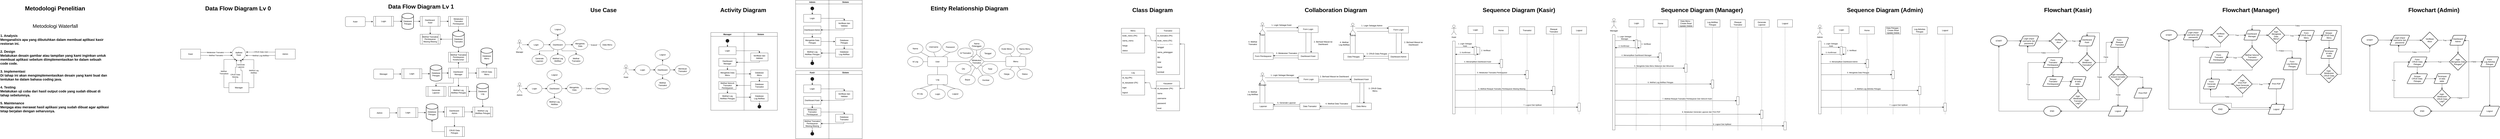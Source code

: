 <mxfile version="24.4.2" type="google" pages="2">
  <diagram id="NbMgmnYDFmLSbaj3a-o7" name="Page-2">
    <mxGraphModel grid="1" page="1" gridSize="10" guides="1" tooltips="1" connect="1" arrows="1" fold="1" pageScale="1" pageWidth="1100" pageHeight="850" math="0" shadow="0">
      <root>
        <mxCell id="0" />
        <mxCell id="1" parent="0" />
        <mxCell id="gNZtM2b4MHEJIjBpgJcs-1" value="Admin" style="swimlane;whiteSpace=wrap;html=1;" vertex="1" parent="1">
          <mxGeometry x="2802" y="6" width="200" height="411.5" as="geometry" />
        </mxCell>
        <mxCell id="gNZtM2b4MHEJIjBpgJcs-2" value="" style="ellipse;whiteSpace=wrap;html=1;aspect=fixed;fillColor=#1F1F1F;" vertex="1" parent="gNZtM2b4MHEJIjBpgJcs-1">
          <mxGeometry x="90" y="40" width="20" height="20" as="geometry" />
        </mxCell>
        <mxCell id="gNZtM2b4MHEJIjBpgJcs-3" value="" style="ellipse;whiteSpace=wrap;html=1;aspect=fixed;fillColor=#1F1F1F;" vertex="1" parent="gNZtM2b4MHEJIjBpgJcs-1">
          <mxGeometry x="90" y="371.5" width="20" height="20" as="geometry" />
        </mxCell>
        <mxCell id="gNZtM2b4MHEJIjBpgJcs-4" value="Kasir" style="rounded=0;whiteSpace=wrap;html=1;" vertex="1" parent="1">
          <mxGeometry x="-895" y="302" width="120" height="60" as="geometry" />
        </mxCell>
        <mxCell id="gNZtM2b4MHEJIjBpgJcs-6" value="Aplikasi&lt;div&gt;Kasir&lt;/div&gt;" style="ellipse;whiteSpace=wrap;html=1;aspect=fixed;" vertex="1" parent="1">
          <mxGeometry x="-585" y="290" width="80" height="80" as="geometry" />
        </mxCell>
        <mxCell id="gNZtM2b4MHEJIjBpgJcs-7" style="edgeStyle=orthogonalEdgeStyle;rounded=0;orthogonalLoop=1;jettySize=auto;html=1;entryX=-0.023;entryY=0.401;entryDx=0;entryDy=0;entryPerimeter=0;" edge="1" parent="1" source="gNZtM2b4MHEJIjBpgJcs-4" target="gNZtM2b4MHEJIjBpgJcs-6">
          <mxGeometry relative="1" as="geometry">
            <Array as="points">
              <mxPoint x="-735" y="322" />
              <mxPoint x="-735" y="322" />
            </Array>
          </mxGeometry>
        </mxCell>
        <mxCell id="gNZtM2b4MHEJIjBpgJcs-8" value="&amp;nbsp;Melakukan Transaksi&amp;nbsp;" style="edgeLabel;html=1;align=center;verticalAlign=middle;resizable=0;points=[];" connectable="0" vertex="1" parent="gNZtM2b4MHEJIjBpgJcs-7">
          <mxGeometry x="-0.064" y="-2" relative="1" as="geometry">
            <mxPoint y="-2" as="offset" />
          </mxGeometry>
        </mxCell>
        <mxCell id="gNZtM2b4MHEJIjBpgJcs-9" style="edgeStyle=orthogonalEdgeStyle;rounded=0;orthogonalLoop=1;jettySize=auto;html=1;entryX=0;entryY=0.625;entryDx=0;entryDy=0;entryPerimeter=0;" edge="1" parent="1" source="gNZtM2b4MHEJIjBpgJcs-4" target="gNZtM2b4MHEJIjBpgJcs-6">
          <mxGeometry relative="1" as="geometry">
            <Array as="points">
              <mxPoint x="-725" y="340" />
              <mxPoint x="-725" y="340" />
            </Array>
          </mxGeometry>
        </mxCell>
        <mxCell id="gNZtM2b4MHEJIjBpgJcs-10" value="&amp;nbsp;Melihat Transaksi&amp;nbsp;" style="edgeLabel;html=1;align=center;verticalAlign=middle;resizable=0;points=[];" connectable="0" vertex="1" parent="gNZtM2b4MHEJIjBpgJcs-9">
          <mxGeometry x="-0.03" relative="1" as="geometry">
            <mxPoint as="offset" />
          </mxGeometry>
        </mxCell>
        <mxCell id="gNZtM2b4MHEJIjBpgJcs-11" value="Admin" style="rounded=0;whiteSpace=wrap;html=1;" vertex="1" parent="1">
          <mxGeometry x="-326" y="302" width="120" height="60" as="geometry" />
        </mxCell>
        <mxCell id="gNZtM2b4MHEJIjBpgJcs-12" style="edgeStyle=orthogonalEdgeStyle;rounded=0;orthogonalLoop=1;jettySize=auto;html=1;entryX=1.046;entryY=0.375;entryDx=0;entryDy=0;entryPerimeter=0;" edge="1" parent="1" source="gNZtM2b4MHEJIjBpgJcs-11" target="gNZtM2b4MHEJIjBpgJcs-6">
          <mxGeometry relative="1" as="geometry">
            <Array as="points">
              <mxPoint x="-395" y="320" />
              <mxPoint x="-395" y="320" />
            </Array>
          </mxGeometry>
        </mxCell>
        <mxCell id="gNZtM2b4MHEJIjBpgJcs-13" value="CRUD Data User" style="edgeLabel;html=1;align=center;verticalAlign=middle;resizable=0;points=[];" connectable="0" vertex="1" parent="gNZtM2b4MHEJIjBpgJcs-12">
          <mxGeometry x="-0.011" y="-1" relative="1" as="geometry">
            <mxPoint as="offset" />
          </mxGeometry>
        </mxCell>
        <mxCell id="gNZtM2b4MHEJIjBpgJcs-14" style="edgeStyle=orthogonalEdgeStyle;rounded=0;orthogonalLoop=1;jettySize=auto;html=1;entryX=1.029;entryY=0.633;entryDx=0;entryDy=0;entryPerimeter=0;" edge="1" parent="1" source="gNZtM2b4MHEJIjBpgJcs-11" target="gNZtM2b4MHEJIjBpgJcs-6">
          <mxGeometry relative="1" as="geometry">
            <Array as="points">
              <mxPoint x="-430" y="340" />
            </Array>
          </mxGeometry>
        </mxCell>
        <mxCell id="gNZtM2b4MHEJIjBpgJcs-15" value="Melihat Log Aktifitas" style="edgeLabel;html=1;align=center;verticalAlign=middle;resizable=0;points=[];" connectable="0" vertex="1" parent="gNZtM2b4MHEJIjBpgJcs-14">
          <mxGeometry x="-0.002" relative="1" as="geometry">
            <mxPoint as="offset" />
          </mxGeometry>
        </mxCell>
        <mxCell id="gNZtM2b4MHEJIjBpgJcs-16" value="Manager" style="rounded=0;whiteSpace=wrap;html=1;" vertex="1" parent="1">
          <mxGeometry x="-605" y="505" width="120" height="60" as="geometry" />
        </mxCell>
        <mxCell id="gNZtM2b4MHEJIjBpgJcs-17" style="edgeStyle=orthogonalEdgeStyle;rounded=0;orthogonalLoop=1;jettySize=auto;html=1;entryX=0.719;entryY=0.947;entryDx=0;entryDy=0;entryPerimeter=0;" edge="1" parent="1" source="gNZtM2b4MHEJIjBpgJcs-16" target="gNZtM2b4MHEJIjBpgJcs-6">
          <mxGeometry relative="1" as="geometry">
            <Array as="points">
              <mxPoint x="-455" y="535" />
              <mxPoint x="-455" y="366" />
            </Array>
          </mxGeometry>
        </mxCell>
        <mxCell id="gNZtM2b4MHEJIjBpgJcs-18" value="Melihat Log&lt;div&gt;Aktifitas&lt;/div&gt;" style="edgeLabel;html=1;align=center;verticalAlign=middle;resizable=0;points=[];" connectable="0" vertex="1" parent="gNZtM2b4MHEJIjBpgJcs-17">
          <mxGeometry x="-0.065" y="1" relative="1" as="geometry">
            <mxPoint as="offset" />
          </mxGeometry>
        </mxCell>
        <mxCell id="gNZtM2b4MHEJIjBpgJcs-19" style="edgeStyle=orthogonalEdgeStyle;rounded=0;orthogonalLoop=1;jettySize=auto;html=1;entryX=0.281;entryY=0.931;entryDx=0;entryDy=0;entryPerimeter=0;" edge="1" parent="1" source="gNZtM2b4MHEJIjBpgJcs-16" target="gNZtM2b4MHEJIjBpgJcs-6">
          <mxGeometry relative="1" as="geometry">
            <Array as="points">
              <mxPoint x="-635" y="535" />
              <mxPoint x="-635" y="365" />
            </Array>
          </mxGeometry>
        </mxCell>
        <mxCell id="gNZtM2b4MHEJIjBpgJcs-20" value="Melihat&amp;nbsp;&lt;div&gt;Transakasi&lt;/div&gt;" style="edgeLabel;html=1;align=center;verticalAlign=middle;resizable=0;points=[];" connectable="0" vertex="1" parent="gNZtM2b4MHEJIjBpgJcs-19">
          <mxGeometry x="-0.101" relative="1" as="geometry">
            <mxPoint as="offset" />
          </mxGeometry>
        </mxCell>
        <mxCell id="gNZtM2b4MHEJIjBpgJcs-21" style="edgeStyle=orthogonalEdgeStyle;rounded=0;orthogonalLoop=1;jettySize=auto;html=1;entryX=0.655;entryY=0.957;entryDx=0;entryDy=0;entryPerimeter=0;" edge="1" parent="1" source="gNZtM2b4MHEJIjBpgJcs-16" target="gNZtM2b4MHEJIjBpgJcs-6">
          <mxGeometry relative="1" as="geometry">
            <Array as="points">
              <mxPoint x="-525" y="432" />
              <mxPoint x="-533" y="432" />
            </Array>
          </mxGeometry>
        </mxCell>
        <mxCell id="gNZtM2b4MHEJIjBpgJcs-22" value="Generate&lt;div&gt;Laporan&lt;/div&gt;" style="edgeLabel;html=1;align=center;verticalAlign=middle;resizable=0;points=[];" connectable="0" vertex="1" parent="gNZtM2b4MHEJIjBpgJcs-21">
          <mxGeometry x="0.501" y="1" relative="1" as="geometry">
            <mxPoint as="offset" />
          </mxGeometry>
        </mxCell>
        <mxCell id="gNZtM2b4MHEJIjBpgJcs-23" style="edgeStyle=orthogonalEdgeStyle;rounded=0;orthogonalLoop=1;jettySize=auto;html=1;entryX=0.316;entryY=0.948;entryDx=0;entryDy=0;entryPerimeter=0;" edge="1" parent="1" target="gNZtM2b4MHEJIjBpgJcs-6">
          <mxGeometry relative="1" as="geometry">
            <mxPoint x="-566.0" y="505" as="sourcePoint" />
            <mxPoint x="-550.72" y="373.04" as="targetPoint" />
            <Array as="points">
              <mxPoint x="-566" y="412" />
              <mxPoint x="-560" y="412" />
            </Array>
          </mxGeometry>
        </mxCell>
        <mxCell id="gNZtM2b4MHEJIjBpgJcs-24" value="CRUD Data&lt;div&gt;Barang&lt;/div&gt;" style="edgeLabel;html=1;align=center;verticalAlign=middle;resizable=0;points=[];" connectable="0" vertex="1" parent="gNZtM2b4MHEJIjBpgJcs-23">
          <mxGeometry x="-0.413" y="1" relative="1" as="geometry">
            <mxPoint as="offset" />
          </mxGeometry>
        </mxCell>
        <mxCell id="gNZtM2b4MHEJIjBpgJcs-26" value="&lt;font style=&quot;font-size: 30px;&quot;&gt;Metodologi Waterfall&lt;/font&gt;" style="text;strokeColor=none;align=center;fillColor=none;html=1;verticalAlign=middle;whiteSpace=wrap;rounded=0;fontSize=30;fontStyle=0" vertex="1" parent="1">
          <mxGeometry x="-1811" y="147" width="325" height="30" as="geometry" />
        </mxCell>
        <mxCell id="gNZtM2b4MHEJIjBpgJcs-27" value="&lt;font style=&quot;font-size: 20px;&quot;&gt;&lt;b style=&quot;font-size: 20px;&quot;&gt;1. Analysis&amp;nbsp;&lt;/b&gt;&lt;/font&gt;&lt;div&gt;&lt;font style=&quot;font-size: 20px;&quot;&gt;&lt;b style=&quot;font-size: 20px;&quot;&gt;Menganalisis apa yang dibutuhkan dalam membuat aplikasi kasir restoran ini.&lt;/b&gt;&lt;/font&gt;&lt;div style=&quot;font-size: 20px;&quot;&gt;&lt;font style=&quot;font-size: 20px;&quot;&gt;&lt;b style=&quot;font-size: 20px;&quot;&gt;&lt;br style=&quot;font-size: 20px;&quot;&gt;2. Design&amp;nbsp;&lt;/b&gt;&lt;/font&gt;&lt;/div&gt;&lt;div style=&quot;font-size: 20px;&quot;&gt;&lt;font style=&quot;font-size: 20px;&quot;&gt;&lt;b style=&quot;font-size: 20px;&quot;&gt;Melakukan desain gambar atau tampilan yang kami inginkan untuk membuat aplikasi sebelum diimplementasikan ke dalam sebuah code code.&lt;/b&gt;&lt;/font&gt;&lt;/div&gt;&lt;div style=&quot;font-size: 20px;&quot;&gt;&lt;font style=&quot;font-size: 20px;&quot;&gt;&lt;b style=&quot;font-size: 20px;&quot;&gt;&lt;br style=&quot;font-size: 20px;&quot;&gt;3. Implementasi&amp;nbsp;&lt;/b&gt;&lt;/font&gt;&lt;/div&gt;&lt;div style=&quot;font-size: 20px;&quot;&gt;&lt;font style=&quot;font-size: 20px;&quot;&gt;&lt;b style=&quot;font-size: 20px;&quot;&gt;Di tahap ini akan mengimplementasikan desain yang kami buat dan tentukan ke dalam bahasa coding java.&lt;/b&gt;&lt;/font&gt;&lt;/div&gt;&lt;div style=&quot;font-size: 20px;&quot;&gt;&lt;font style=&quot;font-size: 20px;&quot;&gt;&lt;b style=&quot;font-size: 20px;&quot;&gt;&lt;br style=&quot;font-size: 20px;&quot;&gt;4. Testing&amp;nbsp;&lt;/b&gt;&lt;/font&gt;&lt;/div&gt;&lt;div style=&quot;font-size: 20px;&quot;&gt;&lt;font style=&quot;font-size: 20px;&quot;&gt;&lt;b style=&quot;font-size: 20px;&quot;&gt;Melakukan uji coba dari hasil output code yang sudah dibuat di tahap sebelumnya.&lt;/b&gt;&lt;/font&gt;&lt;/div&gt;&lt;div style=&quot;font-size: 20px;&quot;&gt;&lt;font style=&quot;font-size: 20px;&quot;&gt;&lt;b style=&quot;font-size: 20px;&quot;&gt;&lt;br style=&quot;font-size: 20px;&quot;&gt;5. Maintenance&amp;nbsp;&lt;/b&gt;&lt;/font&gt;&lt;/div&gt;&lt;div style=&quot;font-size: 20px;&quot;&gt;&lt;font style=&quot;font-size: 20px;&quot;&gt;&lt;b style=&quot;font-size: 20px;&quot;&gt;Menjaga atau merawat hasil aplikasi yang sudah dibuat agar aplikasi tetap berjalan dengan seharusnya.&lt;/b&gt;&lt;/font&gt;&lt;/div&gt;&lt;/div&gt;" style="text;whiteSpace=wrap;html=1;fontSize=20;align=left;" vertex="1" parent="1">
          <mxGeometry x="-1981" y="202" width="661" height="501" as="geometry" />
        </mxCell>
        <mxCell id="gNZtM2b4MHEJIjBpgJcs-28" style="edgeStyle=orthogonalEdgeStyle;rounded=0;orthogonalLoop=1;jettySize=auto;html=1;entryX=0;entryY=0.25;entryDx=0;entryDy=0;" edge="1" parent="1" source="gNZtM2b4MHEJIjBpgJcs-29" target="gNZtM2b4MHEJIjBpgJcs-30">
          <mxGeometry relative="1" as="geometry" />
        </mxCell>
        <mxCell id="gNZtM2b4MHEJIjBpgJcs-29" value="Kasir" style="shape=umlActor;verticalLabelPosition=bottom;verticalAlign=top;html=1;outlineConnect=0;" vertex="1" parent="1">
          <mxGeometry x="5593" y="142" width="30" height="60" as="geometry" />
        </mxCell>
        <mxCell id="gNZtM2b4MHEJIjBpgJcs-30" value="Form Login" style="rounded=0;whiteSpace=wrap;html=1;" vertex="1" parent="1">
          <mxGeometry x="5823" y="162" width="120" height="40" as="geometry" />
        </mxCell>
        <mxCell id="gNZtM2b4MHEJIjBpgJcs-31" value="" style="endArrow=none;html=1;rounded=0;entryX=0;entryY=0.75;entryDx=0;entryDy=0;" edge="1" parent="1" target="gNZtM2b4MHEJIjBpgJcs-30">
          <mxGeometry width="50" height="50" relative="1" as="geometry">
            <mxPoint x="5633" y="192" as="sourcePoint" />
            <mxPoint x="5683" y="182" as="targetPoint" />
          </mxGeometry>
        </mxCell>
        <mxCell id="gNZtM2b4MHEJIjBpgJcs-32" style="edgeStyle=orthogonalEdgeStyle;rounded=0;orthogonalLoop=1;jettySize=auto;html=1;exitX=0;exitY=0.5;exitDx=0;exitDy=0;" edge="1" parent="1" source="gNZtM2b4MHEJIjBpgJcs-33">
          <mxGeometry relative="1" as="geometry">
            <mxPoint x="5673" y="342" as="targetPoint" />
            <Array as="points">
              <mxPoint x="5823" y="342" />
            </Array>
          </mxGeometry>
        </mxCell>
        <mxCell id="gNZtM2b4MHEJIjBpgJcs-33" value="Dashboard Kasir" style="rounded=0;whiteSpace=wrap;html=1;" vertex="1" parent="1">
          <mxGeometry x="5823" y="325" width="120" height="40" as="geometry" />
        </mxCell>
        <mxCell id="gNZtM2b4MHEJIjBpgJcs-34" value="" style="endArrow=none;html=1;rounded=0;entryX=0.386;entryY=1.032;entryDx=0;entryDy=0;entryPerimeter=0;exitX=0.386;exitY=-0.022;exitDx=0;exitDy=0;exitPerimeter=0;" edge="1" parent="1" source="gNZtM2b4MHEJIjBpgJcs-33" target="gNZtM2b4MHEJIjBpgJcs-30">
          <mxGeometry width="50" height="50" relative="1" as="geometry">
            <mxPoint x="5643" y="202" as="sourcePoint" />
            <mxPoint x="5833" y="202" as="targetPoint" />
          </mxGeometry>
        </mxCell>
        <mxCell id="gNZtM2b4MHEJIjBpgJcs-35" style="edgeStyle=orthogonalEdgeStyle;rounded=0;orthogonalLoop=1;jettySize=auto;html=1;entryX=0.647;entryY=-0.043;entryDx=0;entryDy=0;entryPerimeter=0;" edge="1" parent="1" source="gNZtM2b4MHEJIjBpgJcs-30" target="gNZtM2b4MHEJIjBpgJcs-33">
          <mxGeometry relative="1" as="geometry">
            <Array as="points">
              <mxPoint x="5901" y="232" />
              <mxPoint x="5901" y="232" />
            </Array>
          </mxGeometry>
        </mxCell>
        <mxCell id="gNZtM2b4MHEJIjBpgJcs-36" value="1. Login Sebagai Kasir" style="text;strokeColor=none;align=center;fillColor=none;html=1;verticalAlign=middle;whiteSpace=wrap;rounded=0;" vertex="1" parent="1">
          <mxGeometry x="5653" y="142" width="140" height="30" as="geometry" />
        </mxCell>
        <mxCell id="gNZtM2b4MHEJIjBpgJcs-37" value="2. Berhasil Masuk ke Dashboard" style="text;strokeColor=none;align=center;fillColor=none;html=1;verticalAlign=middle;whiteSpace=wrap;rounded=0;" vertex="1" parent="1">
          <mxGeometry x="5903" y="250" width="140" height="30" as="geometry" />
        </mxCell>
        <mxCell id="gNZtM2b4MHEJIjBpgJcs-38" style="edgeStyle=orthogonalEdgeStyle;rounded=0;orthogonalLoop=1;jettySize=auto;html=1;entryX=0;entryY=1;entryDx=0;entryDy=0;entryPerimeter=0;" edge="1" parent="1" source="gNZtM2b4MHEJIjBpgJcs-39" target="gNZtM2b4MHEJIjBpgJcs-29">
          <mxGeometry relative="1" as="geometry">
            <mxPoint x="5603" y="212" as="targetPoint" />
            <Array as="points">
              <mxPoint x="5593" y="302" />
              <mxPoint x="5593" y="302" />
            </Array>
          </mxGeometry>
        </mxCell>
        <mxCell id="gNZtM2b4MHEJIjBpgJcs-39" value="Form Pembayaran" style="rounded=0;whiteSpace=wrap;html=1;" vertex="1" parent="1">
          <mxGeometry x="5553" y="325" width="120" height="40" as="geometry" />
        </mxCell>
        <mxCell id="gNZtM2b4MHEJIjBpgJcs-40" value="" style="endArrow=none;html=1;rounded=0;entryX=1;entryY=0.75;entryDx=0;entryDy=0;exitX=0;exitY=0.75;exitDx=0;exitDy=0;" edge="1" parent="1" source="gNZtM2b4MHEJIjBpgJcs-33" target="gNZtM2b4MHEJIjBpgJcs-39">
          <mxGeometry width="50" height="50" relative="1" as="geometry">
            <mxPoint x="5813" y="352" as="sourcePoint" />
            <mxPoint x="5879" y="213" as="targetPoint" />
          </mxGeometry>
        </mxCell>
        <mxCell id="gNZtM2b4MHEJIjBpgJcs-41" value="3. Melakukan Transaksi" style="text;strokeColor=none;align=center;fillColor=none;html=1;verticalAlign=middle;whiteSpace=wrap;rounded=0;" vertex="1" parent="1">
          <mxGeometry x="5683" y="312" width="140" height="30" as="geometry" />
        </mxCell>
        <mxCell id="gNZtM2b4MHEJIjBpgJcs-42" value="" style="endArrow=none;html=1;rounded=0;exitX=1;exitY=1;exitDx=0;exitDy=0;exitPerimeter=0;entryX=0.583;entryY=0.013;entryDx=0;entryDy=0;entryPerimeter=0;" edge="1" parent="1" source="gNZtM2b4MHEJIjBpgJcs-29" target="gNZtM2b4MHEJIjBpgJcs-39">
          <mxGeometry width="50" height="50" relative="1" as="geometry">
            <mxPoint x="5635" y="202" as="sourcePoint" />
            <mxPoint x="5626.399" y="325" as="targetPoint" />
          </mxGeometry>
        </mxCell>
        <mxCell id="gNZtM2b4MHEJIjBpgJcs-43" value="4. Melihat&lt;div&gt;Transaksi&lt;/div&gt;" style="text;strokeColor=none;align=center;fillColor=none;html=1;verticalAlign=middle;whiteSpace=wrap;rounded=0;" vertex="1" parent="1">
          <mxGeometry x="5513" y="250" width="73" height="30" as="geometry" />
        </mxCell>
        <mxCell id="gNZtM2b4MHEJIjBpgJcs-44" style="edgeStyle=orthogonalEdgeStyle;rounded=0;orthogonalLoop=1;jettySize=auto;html=1;entryX=0;entryY=0.25;entryDx=0;entryDy=0;" edge="1" parent="1" source="gNZtM2b4MHEJIjBpgJcs-45" target="gNZtM2b4MHEJIjBpgJcs-46">
          <mxGeometry relative="1" as="geometry" />
        </mxCell>
        <mxCell id="gNZtM2b4MHEJIjBpgJcs-45" value="Admin" style="shape=umlActor;verticalLabelPosition=bottom;verticalAlign=top;html=1;outlineConnect=0;" vertex="1" parent="1">
          <mxGeometry x="6136" y="145" width="30" height="60" as="geometry" />
        </mxCell>
        <mxCell id="gNZtM2b4MHEJIjBpgJcs-46" value="Form Login" style="rounded=0;whiteSpace=wrap;html=1;" vertex="1" parent="1">
          <mxGeometry x="6366" y="165" width="120" height="40" as="geometry" />
        </mxCell>
        <mxCell id="gNZtM2b4MHEJIjBpgJcs-47" value="" style="endArrow=none;html=1;rounded=0;entryX=0;entryY=0.75;entryDx=0;entryDy=0;" edge="1" parent="1" target="gNZtM2b4MHEJIjBpgJcs-46">
          <mxGeometry width="50" height="50" relative="1" as="geometry">
            <mxPoint x="6176" y="195" as="sourcePoint" />
            <mxPoint x="6226" y="185" as="targetPoint" />
          </mxGeometry>
        </mxCell>
        <mxCell id="gNZtM2b4MHEJIjBpgJcs-48" style="edgeStyle=orthogonalEdgeStyle;rounded=0;orthogonalLoop=1;jettySize=auto;html=1;exitX=0;exitY=0.5;exitDx=0;exitDy=0;" edge="1" parent="1" source="gNZtM2b4MHEJIjBpgJcs-49">
          <mxGeometry relative="1" as="geometry">
            <mxPoint x="6216" y="345" as="targetPoint" />
            <Array as="points">
              <mxPoint x="6366" y="345" />
            </Array>
          </mxGeometry>
        </mxCell>
        <mxCell id="gNZtM2b4MHEJIjBpgJcs-49" value="Dashboard Admin" style="rounded=0;whiteSpace=wrap;html=1;" vertex="1" parent="1">
          <mxGeometry x="6366" y="328" width="120" height="40" as="geometry" />
        </mxCell>
        <mxCell id="gNZtM2b4MHEJIjBpgJcs-50" value="" style="endArrow=none;html=1;rounded=0;entryX=0.386;entryY=1.032;entryDx=0;entryDy=0;entryPerimeter=0;exitX=0.386;exitY=-0.022;exitDx=0;exitDy=0;exitPerimeter=0;" edge="1" parent="1" source="gNZtM2b4MHEJIjBpgJcs-49" target="gNZtM2b4MHEJIjBpgJcs-46">
          <mxGeometry width="50" height="50" relative="1" as="geometry">
            <mxPoint x="6186" y="205" as="sourcePoint" />
            <mxPoint x="6376" y="205" as="targetPoint" />
          </mxGeometry>
        </mxCell>
        <mxCell id="gNZtM2b4MHEJIjBpgJcs-51" style="edgeStyle=orthogonalEdgeStyle;rounded=0;orthogonalLoop=1;jettySize=auto;html=1;entryX=0.647;entryY=-0.043;entryDx=0;entryDy=0;entryPerimeter=0;" edge="1" parent="1" source="gNZtM2b4MHEJIjBpgJcs-46" target="gNZtM2b4MHEJIjBpgJcs-49">
          <mxGeometry relative="1" as="geometry">
            <Array as="points">
              <mxPoint x="6444" y="235" />
              <mxPoint x="6444" y="235" />
            </Array>
          </mxGeometry>
        </mxCell>
        <mxCell id="gNZtM2b4MHEJIjBpgJcs-52" value="1. Login Sebagai Admin" style="text;strokeColor=none;align=center;fillColor=none;html=1;verticalAlign=middle;whiteSpace=wrap;rounded=0;" vertex="1" parent="1">
          <mxGeometry x="6196" y="145" width="140" height="30" as="geometry" />
        </mxCell>
        <mxCell id="gNZtM2b4MHEJIjBpgJcs-53" value="2. Berhasil Masuk ke Dashboard" style="text;strokeColor=none;align=center;fillColor=none;html=1;verticalAlign=middle;whiteSpace=wrap;rounded=0;" vertex="1" parent="1">
          <mxGeometry x="6446" y="253" width="140" height="30" as="geometry" />
        </mxCell>
        <mxCell id="gNZtM2b4MHEJIjBpgJcs-54" style="edgeStyle=orthogonalEdgeStyle;rounded=0;orthogonalLoop=1;jettySize=auto;html=1;entryX=0;entryY=1;entryDx=0;entryDy=0;entryPerimeter=0;" edge="1" parent="1" source="gNZtM2b4MHEJIjBpgJcs-55" target="gNZtM2b4MHEJIjBpgJcs-45">
          <mxGeometry relative="1" as="geometry">
            <mxPoint x="6146" y="215" as="targetPoint" />
            <Array as="points">
              <mxPoint x="6136" y="305" />
              <mxPoint x="6136" y="305" />
            </Array>
          </mxGeometry>
        </mxCell>
        <mxCell id="gNZtM2b4MHEJIjBpgJcs-55" value="Data Petugas" style="rounded=0;whiteSpace=wrap;html=1;" vertex="1" parent="1">
          <mxGeometry x="6096" y="328" width="120" height="40" as="geometry" />
        </mxCell>
        <mxCell id="gNZtM2b4MHEJIjBpgJcs-56" value="" style="endArrow=none;html=1;rounded=0;entryX=1;entryY=0.75;entryDx=0;entryDy=0;exitX=0;exitY=0.75;exitDx=0;exitDy=0;" edge="1" parent="1" source="gNZtM2b4MHEJIjBpgJcs-49" target="gNZtM2b4MHEJIjBpgJcs-55">
          <mxGeometry width="50" height="50" relative="1" as="geometry">
            <mxPoint x="6356" y="355" as="sourcePoint" />
            <mxPoint x="6422" y="216" as="targetPoint" />
          </mxGeometry>
        </mxCell>
        <mxCell id="gNZtM2b4MHEJIjBpgJcs-57" value="3. CRUD Data Petugas" style="text;strokeColor=none;align=center;fillColor=none;html=1;verticalAlign=middle;whiteSpace=wrap;rounded=0;" vertex="1" parent="1">
          <mxGeometry x="6226" y="315" width="140" height="30" as="geometry" />
        </mxCell>
        <mxCell id="gNZtM2b4MHEJIjBpgJcs-58" value="" style="endArrow=none;html=1;rounded=0;exitX=1;exitY=1;exitDx=0;exitDy=0;exitPerimeter=0;entryX=0.583;entryY=0.013;entryDx=0;entryDy=0;entryPerimeter=0;" edge="1" parent="1" source="gNZtM2b4MHEJIjBpgJcs-45" target="gNZtM2b4MHEJIjBpgJcs-55">
          <mxGeometry width="50" height="50" relative="1" as="geometry">
            <mxPoint x="6178" y="205" as="sourcePoint" />
            <mxPoint x="6169.399" y="328" as="targetPoint" />
          </mxGeometry>
        </mxCell>
        <mxCell id="gNZtM2b4MHEJIjBpgJcs-59" value="4. Melihat&lt;div&gt;Log Aktifitas&lt;/div&gt;" style="text;strokeColor=none;align=center;fillColor=none;html=1;verticalAlign=middle;whiteSpace=wrap;rounded=0;" vertex="1" parent="1">
          <mxGeometry x="6063" y="253" width="73" height="30" as="geometry" />
        </mxCell>
        <mxCell id="gNZtM2b4MHEJIjBpgJcs-60" style="edgeStyle=orthogonalEdgeStyle;rounded=0;orthogonalLoop=1;jettySize=auto;html=1;entryX=0;entryY=0.25;entryDx=0;entryDy=0;" edge="1" parent="1" source="gNZtM2b4MHEJIjBpgJcs-61" target="gNZtM2b4MHEJIjBpgJcs-63">
          <mxGeometry relative="1" as="geometry" />
        </mxCell>
        <mxCell id="gNZtM2b4MHEJIjBpgJcs-61" value="Manager" style="shape=umlActor;verticalLabelPosition=bottom;verticalAlign=top;html=1;outlineConnect=0;" vertex="1" parent="1">
          <mxGeometry x="5593" y="445" width="30" height="60" as="geometry" />
        </mxCell>
        <mxCell id="gNZtM2b4MHEJIjBpgJcs-62" style="edgeStyle=orthogonalEdgeStyle;rounded=0;orthogonalLoop=1;jettySize=auto;html=1;entryX=0;entryY=0.5;entryDx=0;entryDy=0;" edge="1" parent="1" source="gNZtM2b4MHEJIjBpgJcs-63" target="gNZtM2b4MHEJIjBpgJcs-65">
          <mxGeometry relative="1" as="geometry" />
        </mxCell>
        <mxCell id="gNZtM2b4MHEJIjBpgJcs-63" value="Form Login" style="rounded=0;whiteSpace=wrap;html=1;" vertex="1" parent="1">
          <mxGeometry x="5826" y="465" width="120" height="40" as="geometry" />
        </mxCell>
        <mxCell id="gNZtM2b4MHEJIjBpgJcs-64" value="" style="endArrow=none;html=1;rounded=0;entryX=0;entryY=0.75;entryDx=0;entryDy=0;" edge="1" parent="1" target="gNZtM2b4MHEJIjBpgJcs-63">
          <mxGeometry width="50" height="50" relative="1" as="geometry">
            <mxPoint x="5633" y="495" as="sourcePoint" />
            <mxPoint x="5683" y="485" as="targetPoint" />
          </mxGeometry>
        </mxCell>
        <mxCell id="gNZtM2b4MHEJIjBpgJcs-65" value="Dashboard Kasir" style="rounded=0;whiteSpace=wrap;html=1;" vertex="1" parent="1">
          <mxGeometry x="6143" y="465" width="120" height="40" as="geometry" />
        </mxCell>
        <mxCell id="gNZtM2b4MHEJIjBpgJcs-66" value="1. Login Sebagai Manager" style="text;strokeColor=none;align=center;fillColor=none;html=1;verticalAlign=middle;whiteSpace=wrap;rounded=0;" vertex="1" parent="1">
          <mxGeometry x="5653" y="445" width="150" height="30" as="geometry" />
        </mxCell>
        <mxCell id="gNZtM2b4MHEJIjBpgJcs-67" value="2. Berhasil Masuk ke Dashboard" style="text;strokeColor=none;align=center;fillColor=none;html=1;verticalAlign=middle;whiteSpace=wrap;rounded=0;" vertex="1" parent="1">
          <mxGeometry x="5946" y="453" width="190" height="30" as="geometry" />
        </mxCell>
        <mxCell id="gNZtM2b4MHEJIjBpgJcs-68" style="edgeStyle=orthogonalEdgeStyle;rounded=0;orthogonalLoop=1;jettySize=auto;html=1;entryX=0;entryY=1;entryDx=0;entryDy=0;entryPerimeter=0;" edge="1" parent="1" source="gNZtM2b4MHEJIjBpgJcs-69" target="gNZtM2b4MHEJIjBpgJcs-61">
          <mxGeometry relative="1" as="geometry">
            <mxPoint x="5603" y="515" as="targetPoint" />
            <Array as="points">
              <mxPoint x="5593" y="605" />
              <mxPoint x="5593" y="605" />
            </Array>
          </mxGeometry>
        </mxCell>
        <mxCell id="gNZtM2b4MHEJIjBpgJcs-69" value="Laporan" style="rounded=0;whiteSpace=wrap;html=1;" vertex="1" parent="1">
          <mxGeometry x="5553" y="628" width="120" height="40" as="geometry" />
        </mxCell>
        <mxCell id="gNZtM2b4MHEJIjBpgJcs-70" value="5. Generate Laporan" style="text;strokeColor=none;align=center;fillColor=none;html=1;verticalAlign=middle;whiteSpace=wrap;rounded=0;" vertex="1" parent="1">
          <mxGeometry x="5683" y="612" width="140" height="30" as="geometry" />
        </mxCell>
        <mxCell id="gNZtM2b4MHEJIjBpgJcs-71" value="" style="endArrow=none;html=1;rounded=0;exitX=1;exitY=1;exitDx=0;exitDy=0;exitPerimeter=0;entryX=0.583;entryY=0.013;entryDx=0;entryDy=0;entryPerimeter=0;" edge="1" parent="1" source="gNZtM2b4MHEJIjBpgJcs-61" target="gNZtM2b4MHEJIjBpgJcs-69">
          <mxGeometry width="50" height="50" relative="1" as="geometry">
            <mxPoint x="5635" y="505" as="sourcePoint" />
            <mxPoint x="5626.399" y="628" as="targetPoint" />
          </mxGeometry>
        </mxCell>
        <mxCell id="gNZtM2b4MHEJIjBpgJcs-72" value="6. Melihat&lt;div&gt;Log Aktifitas&lt;/div&gt;" style="text;strokeColor=none;align=center;fillColor=none;html=1;verticalAlign=middle;whiteSpace=wrap;rounded=0;" vertex="1" parent="1">
          <mxGeometry x="5513" y="553" width="73" height="30" as="geometry" />
        </mxCell>
        <mxCell id="gNZtM2b4MHEJIjBpgJcs-73" value="" style="endArrow=none;html=1;rounded=0;entryX=0;entryY=0.75;entryDx=0;entryDy=0;exitX=1;exitY=0.75;exitDx=0;exitDy=0;" edge="1" parent="1" source="gNZtM2b4MHEJIjBpgJcs-63" target="gNZtM2b4MHEJIjBpgJcs-65">
          <mxGeometry width="50" height="50" relative="1" as="geometry">
            <mxPoint x="5943" y="504.13" as="sourcePoint" />
            <mxPoint x="6133" y="504.13" as="targetPoint" />
          </mxGeometry>
        </mxCell>
        <mxCell id="gNZtM2b4MHEJIjBpgJcs-74" style="edgeStyle=orthogonalEdgeStyle;rounded=0;orthogonalLoop=1;jettySize=auto;html=1;entryX=1;entryY=0.5;entryDx=0;entryDy=0;" edge="1" parent="1" source="gNZtM2b4MHEJIjBpgJcs-75" target="gNZtM2b4MHEJIjBpgJcs-80">
          <mxGeometry relative="1" as="geometry" />
        </mxCell>
        <mxCell id="gNZtM2b4MHEJIjBpgJcs-75" value="Data Menu" style="rounded=0;whiteSpace=wrap;html=1;" vertex="1" parent="1">
          <mxGeometry x="6143" y="628" width="120" height="40" as="geometry" />
        </mxCell>
        <mxCell id="gNZtM2b4MHEJIjBpgJcs-76" value="" style="endArrow=none;html=1;rounded=0;entryX=0.422;entryY=1;entryDx=0;entryDy=0;entryPerimeter=0;exitX=0.415;exitY=-0.01;exitDx=0;exitDy=0;exitPerimeter=0;" edge="1" parent="1" source="gNZtM2b4MHEJIjBpgJcs-75" target="gNZtM2b4MHEJIjBpgJcs-65">
          <mxGeometry width="50" height="50" relative="1" as="geometry">
            <mxPoint x="6194" y="622" as="sourcePoint" />
            <mxPoint x="6226" y="368" as="targetPoint" />
          </mxGeometry>
        </mxCell>
        <mxCell id="gNZtM2b4MHEJIjBpgJcs-77" style="edgeStyle=orthogonalEdgeStyle;rounded=0;orthogonalLoop=1;jettySize=auto;html=1;entryX=0.625;entryY=0.053;entryDx=0;entryDy=0;entryPerimeter=0;" edge="1" parent="1" source="gNZtM2b4MHEJIjBpgJcs-65" target="gNZtM2b4MHEJIjBpgJcs-75">
          <mxGeometry relative="1" as="geometry">
            <Array as="points">
              <mxPoint x="6218" y="532" />
              <mxPoint x="6218" y="532" />
            </Array>
          </mxGeometry>
        </mxCell>
        <mxCell id="gNZtM2b4MHEJIjBpgJcs-78" value="3. CRUD Data&lt;div&gt;Menu&lt;/div&gt;" style="text;strokeColor=none;align=center;fillColor=none;html=1;verticalAlign=middle;whiteSpace=wrap;rounded=0;" vertex="1" parent="1">
          <mxGeometry x="6236" y="532" width="97" height="30" as="geometry" />
        </mxCell>
        <mxCell id="gNZtM2b4MHEJIjBpgJcs-79" style="edgeStyle=orthogonalEdgeStyle;rounded=0;orthogonalLoop=1;jettySize=auto;html=1;entryX=1;entryY=0.25;entryDx=0;entryDy=0;exitX=0;exitY=0.25;exitDx=0;exitDy=0;" edge="1" parent="1" source="gNZtM2b4MHEJIjBpgJcs-80" target="gNZtM2b4MHEJIjBpgJcs-69">
          <mxGeometry relative="1" as="geometry" />
        </mxCell>
        <mxCell id="gNZtM2b4MHEJIjBpgJcs-80" value="Data Transaksi" style="rounded=0;whiteSpace=wrap;html=1;" vertex="1" parent="1">
          <mxGeometry x="5833" y="628" width="120" height="40" as="geometry" />
        </mxCell>
        <mxCell id="gNZtM2b4MHEJIjBpgJcs-81" value="" style="endArrow=none;html=1;rounded=0;entryX=0;entryY=0.75;entryDx=0;entryDy=0;exitX=1;exitY=0.75;exitDx=0;exitDy=0;" edge="1" parent="1" source="gNZtM2b4MHEJIjBpgJcs-80" target="gNZtM2b4MHEJIjBpgJcs-75">
          <mxGeometry width="50" height="50" relative="1" as="geometry">
            <mxPoint x="6203" y="638" as="sourcePoint" />
            <mxPoint x="6204" y="515" as="targetPoint" />
          </mxGeometry>
        </mxCell>
        <mxCell id="gNZtM2b4MHEJIjBpgJcs-82" value="4. Melihat Data Transaksi" style="text;strokeColor=none;align=center;fillColor=none;html=1;verticalAlign=middle;whiteSpace=wrap;rounded=0;" vertex="1" parent="1">
          <mxGeometry x="5985" y="617" width="140" height="30" as="geometry" />
        </mxCell>
        <mxCell id="gNZtM2b4MHEJIjBpgJcs-83" value="" style="endArrow=none;html=1;rounded=0;exitX=0;exitY=0.5;exitDx=0;exitDy=0;entryX=1;entryY=0.5;entryDx=0;entryDy=0;" edge="1" parent="1" source="gNZtM2b4MHEJIjBpgJcs-80" target="gNZtM2b4MHEJIjBpgJcs-69">
          <mxGeometry width="50" height="50" relative="1" as="geometry">
            <mxPoint x="5633" y="515" as="sourcePoint" />
            <mxPoint x="5633" y="639" as="targetPoint" />
          </mxGeometry>
        </mxCell>
        <mxCell id="gNZtM2b4MHEJIjBpgJcs-84" value="Kasir" style="shape=umlActor;verticalLabelPosition=bottom;verticalAlign=top;html=1;outlineConnect=0;" vertex="1" parent="1">
          <mxGeometry x="6744" y="156" width="30" height="60" as="geometry" />
        </mxCell>
        <mxCell id="gNZtM2b4MHEJIjBpgJcs-85" value="" style="rounded=0;whiteSpace=wrap;html=1;" vertex="1" parent="1">
          <mxGeometry x="6751.5" y="253" width="15" height="441" as="geometry" />
        </mxCell>
        <mxCell id="gNZtM2b4MHEJIjBpgJcs-86" value="Login" style="rounded=0;whiteSpace=wrap;html=1;" vertex="1" parent="1">
          <mxGeometry x="6844" y="163" width="90" height="45" as="geometry" />
        </mxCell>
        <mxCell id="gNZtM2b4MHEJIjBpgJcs-87" value="" style="endArrow=none;dashed=1;html=1;dashPattern=1 3;strokeWidth=2;rounded=0;entryX=0.5;entryY=1;entryDx=0;entryDy=0;" edge="1" parent="1" source="gNZtM2b4MHEJIjBpgJcs-122" target="gNZtM2b4MHEJIjBpgJcs-86">
          <mxGeometry width="50" height="50" relative="1" as="geometry">
            <mxPoint x="6919" y="721" as="sourcePoint" />
            <mxPoint x="6919" y="521" as="targetPoint" />
          </mxGeometry>
        </mxCell>
        <mxCell id="gNZtM2b4MHEJIjBpgJcs-88" value="" style="endArrow=classic;html=1;rounded=0;entryX=-0.157;entryY=0.084;entryDx=0;entryDy=0;entryPerimeter=0;exitX=1.18;exitY=0.085;exitDx=0;exitDy=0;exitPerimeter=0;" edge="1" parent="1" source="gNZtM2b4MHEJIjBpgJcs-85" target="gNZtM2b4MHEJIjBpgJcs-122">
          <mxGeometry width="50" height="50" relative="1" as="geometry">
            <mxPoint x="6804" y="331" as="sourcePoint" />
            <mxPoint x="6854" y="281" as="targetPoint" />
          </mxGeometry>
        </mxCell>
        <mxCell id="gNZtM2b4MHEJIjBpgJcs-89" style="edgeStyle=orthogonalEdgeStyle;rounded=0;orthogonalLoop=1;jettySize=auto;html=1;entryX=1.011;entryY=0.876;entryDx=0;entryDy=0;entryPerimeter=0;" edge="1" parent="1">
          <mxGeometry relative="1" as="geometry">
            <mxPoint x="6895.5" y="293.0" as="sourcePoint" />
            <mxPoint x="6895.665" y="332.8" as="targetPoint" />
            <Array as="points">
              <mxPoint x="6896" y="291" />
              <mxPoint x="6915" y="291" />
              <mxPoint x="6915" y="333" />
              <mxPoint x="6896" y="333" />
            </Array>
          </mxGeometry>
        </mxCell>
        <mxCell id="gNZtM2b4MHEJIjBpgJcs-90" value="" style="endArrow=classic;html=1;rounded=0;entryX=1.073;entryY=0.183;entryDx=0;entryDy=0;entryPerimeter=0;exitX=-0.063;exitY=0.938;exitDx=0;exitDy=0;exitPerimeter=0;labelBorderColor=default;" edge="1" parent="1" source="gNZtM2b4MHEJIjBpgJcs-122" target="gNZtM2b4MHEJIjBpgJcs-85">
          <mxGeometry width="50" height="50" relative="1" as="geometry">
            <mxPoint x="6777" y="301" as="sourcePoint" />
            <mxPoint x="6919" y="301" as="targetPoint" />
          </mxGeometry>
        </mxCell>
        <mxCell id="gNZtM2b4MHEJIjBpgJcs-91" value="1. Login Sebagai&amp;nbsp;&lt;div&gt;Kasir&lt;/div&gt;" style="text;strokeColor=none;align=center;fillColor=none;html=1;verticalAlign=middle;whiteSpace=wrap;rounded=0;fontSize=11;" vertex="1" parent="1">
          <mxGeometry x="6773" y="261" width="106.5" height="30" as="geometry" />
        </mxCell>
        <mxCell id="gNZtM2b4MHEJIjBpgJcs-92" value="2. Verifikasi" style="text;strokeColor=none;align=center;fillColor=none;html=1;verticalAlign=middle;whiteSpace=wrap;rounded=0;fontSize=11;" vertex="1" parent="1">
          <mxGeometry x="6921" y="295" width="60" height="30" as="geometry" />
        </mxCell>
        <mxCell id="gNZtM2b4MHEJIjBpgJcs-93" value="3. Konfirmasi" style="text;strokeColor=none;align=center;fillColor=none;html=1;verticalAlign=middle;whiteSpace=wrap;rounded=0;fontSize=11;" vertex="1" parent="1">
          <mxGeometry x="6781" y="307" width="90" height="30" as="geometry" />
        </mxCell>
        <mxCell id="gNZtM2b4MHEJIjBpgJcs-94" value="Home" style="rounded=0;whiteSpace=wrap;html=1;" vertex="1" parent="1">
          <mxGeometry x="6997" y="166" width="90" height="45" as="geometry" />
        </mxCell>
        <mxCell id="gNZtM2b4MHEJIjBpgJcs-95" value="" style="endArrow=none;dashed=1;html=1;dashPattern=1 3;strokeWidth=2;rounded=0;entryX=0.5;entryY=1;entryDx=0;entryDy=0;" edge="1" parent="1" source="gNZtM2b4MHEJIjBpgJcs-97" target="gNZtM2b4MHEJIjBpgJcs-94">
          <mxGeometry width="50" height="50" relative="1" as="geometry">
            <mxPoint x="7108.77" y="821.003" as="sourcePoint" />
            <mxPoint x="7108.77" y="205.17" as="targetPoint" />
          </mxGeometry>
        </mxCell>
        <mxCell id="gNZtM2b4MHEJIjBpgJcs-96" value="" style="endArrow=none;dashed=1;html=1;dashPattern=1 3;strokeWidth=2;rounded=0;entryX=0.5;entryY=1;entryDx=0;entryDy=0;" edge="1" parent="1" target="gNZtM2b4MHEJIjBpgJcs-97">
          <mxGeometry width="50" height="50" relative="1" as="geometry">
            <mxPoint x="7045" y="694" as="sourcePoint" />
            <mxPoint x="7109" y="206" as="targetPoint" />
          </mxGeometry>
        </mxCell>
        <mxCell id="gNZtM2b4MHEJIjBpgJcs-97" value="" style="rounded=0;whiteSpace=wrap;html=1;" vertex="1" parent="1">
          <mxGeometry x="7037" y="364" width="15" height="50" as="geometry" />
        </mxCell>
        <mxCell id="gNZtM2b4MHEJIjBpgJcs-98" value="" style="endArrow=classic;html=1;rounded=0;entryX=0;entryY=0.5;entryDx=0;entryDy=0;" edge="1" parent="1" target="gNZtM2b4MHEJIjBpgJcs-97">
          <mxGeometry width="50" height="50" relative="1" as="geometry">
            <mxPoint x="6764" y="389" as="sourcePoint" />
            <mxPoint x="6864" y="341" as="targetPoint" />
          </mxGeometry>
        </mxCell>
        <mxCell id="gNZtM2b4MHEJIjBpgJcs-99" value="Transaksi" style="rounded=0;whiteSpace=wrap;html=1;" vertex="1" parent="1">
          <mxGeometry x="7154" y="166.5" width="90" height="45" as="geometry" />
        </mxCell>
        <mxCell id="gNZtM2b4MHEJIjBpgJcs-100" value="" style="endArrow=none;dashed=1;html=1;dashPattern=1 3;strokeWidth=2;rounded=0;" edge="1" parent="1" source="gNZtM2b4MHEJIjBpgJcs-102" target="gNZtM2b4MHEJIjBpgJcs-99">
          <mxGeometry width="50" height="50" relative="1" as="geometry">
            <mxPoint x="7298.73" y="818.833" as="sourcePoint" />
            <mxPoint x="7298.73" y="203" as="targetPoint" />
          </mxGeometry>
        </mxCell>
        <mxCell id="gNZtM2b4MHEJIjBpgJcs-101" value="" style="endArrow=none;dashed=1;html=1;dashPattern=1 3;strokeWidth=2;rounded=0;" edge="1" parent="1" target="gNZtM2b4MHEJIjBpgJcs-102">
          <mxGeometry width="50" height="50" relative="1" as="geometry">
            <mxPoint x="7199" y="694" as="sourcePoint" />
            <mxPoint x="7299" y="206" as="targetPoint" />
          </mxGeometry>
        </mxCell>
        <mxCell id="gNZtM2b4MHEJIjBpgJcs-102" value="" style="rounded=0;whiteSpace=wrap;html=1;" vertex="1" parent="1">
          <mxGeometry x="7191.5" y="431" width="15" height="50" as="geometry" />
        </mxCell>
        <mxCell id="gNZtM2b4MHEJIjBpgJcs-103" value="" style="endArrow=classic;html=1;rounded=0;entryX=0;entryY=0.5;entryDx=0;entryDy=0;exitX=1.073;exitY=0.462;exitDx=0;exitDy=0;exitPerimeter=0;" edge="1" parent="1" source="gNZtM2b4MHEJIjBpgJcs-85" target="gNZtM2b4MHEJIjBpgJcs-102">
          <mxGeometry width="50" height="50" relative="1" as="geometry">
            <mxPoint x="6774" y="404" as="sourcePoint" />
            <mxPoint x="7112" y="404" as="targetPoint" />
          </mxGeometry>
        </mxCell>
        <mxCell id="gNZtM2b4MHEJIjBpgJcs-104" value="5. Melakukan Transaksi Pembayaran" style="text;strokeColor=none;align=center;fillColor=none;html=1;verticalAlign=middle;whiteSpace=wrap;rounded=0;fontSize=11;labelBackgroundColor=default;" vertex="1" parent="1">
          <mxGeometry x="6894" y="429" width="190" height="30" as="geometry" />
        </mxCell>
        <mxCell id="gNZtM2b4MHEJIjBpgJcs-105" value="Metodologi Penelitian" style="text;strokeColor=none;align=center;fillColor=none;html=1;verticalAlign=middle;whiteSpace=wrap;rounded=0;fontSize=35;fontStyle=1" vertex="1" parent="1">
          <mxGeometry x="-1840" y="40" width="380" height="30" as="geometry" />
        </mxCell>
        <mxCell id="gNZtM2b4MHEJIjBpgJcs-106" value="Use Case" style="text;strokeColor=none;align=center;fillColor=none;html=1;verticalAlign=middle;whiteSpace=wrap;rounded=0;fontSize=35;fontStyle=1" vertex="1" parent="1">
          <mxGeometry x="1457" y="50" width="380" height="30" as="geometry" />
        </mxCell>
        <mxCell id="gNZtM2b4MHEJIjBpgJcs-107" value="Activity Diagram" style="text;strokeColor=none;align=center;fillColor=none;html=1;verticalAlign=middle;whiteSpace=wrap;rounded=0;fontSize=35;fontStyle=1" vertex="1" parent="1">
          <mxGeometry x="2297" y="50" width="380" height="30" as="geometry" />
        </mxCell>
        <mxCell id="gNZtM2b4MHEJIjBpgJcs-108" value="Collaboration Diagram" style="text;strokeColor=none;align=center;fillColor=none;html=1;verticalAlign=middle;whiteSpace=wrap;rounded=0;fontSize=35;fontStyle=1" vertex="1" parent="1">
          <mxGeometry x="5860" y="50" width="380" height="30" as="geometry" />
        </mxCell>
        <mxCell id="gNZtM2b4MHEJIjBpgJcs-109" value="Riwayat Transaksi" style="rounded=0;whiteSpace=wrap;html=1;" vertex="1" parent="1">
          <mxGeometry x="7314" y="166" width="90" height="45" as="geometry" />
        </mxCell>
        <mxCell id="gNZtM2b4MHEJIjBpgJcs-110" value="Logout" style="rounded=0;whiteSpace=wrap;html=1;" vertex="1" parent="1">
          <mxGeometry x="7466.5" y="166.5" width="90" height="45" as="geometry" />
        </mxCell>
        <mxCell id="gNZtM2b4MHEJIjBpgJcs-111" value="" style="endArrow=none;dashed=1;html=1;dashPattern=1 3;strokeWidth=2;rounded=0;" edge="1" parent="1" source="gNZtM2b4MHEJIjBpgJcs-113" target="gNZtM2b4MHEJIjBpgJcs-109">
          <mxGeometry width="50" height="50" relative="1" as="geometry">
            <mxPoint x="7458.47" y="824.333" as="sourcePoint" />
            <mxPoint x="7458.47" y="208.5" as="targetPoint" />
          </mxGeometry>
        </mxCell>
        <mxCell id="gNZtM2b4MHEJIjBpgJcs-112" value="" style="endArrow=none;dashed=1;html=1;dashPattern=1 3;strokeWidth=2;rounded=0;" edge="1" parent="1" target="gNZtM2b4MHEJIjBpgJcs-113">
          <mxGeometry width="50" height="50" relative="1" as="geometry">
            <mxPoint x="7359" y="694" as="sourcePoint" />
            <mxPoint x="7459" y="208" as="targetPoint" />
          </mxGeometry>
        </mxCell>
        <mxCell id="gNZtM2b4MHEJIjBpgJcs-113" value="" style="rounded=0;whiteSpace=wrap;html=1;" vertex="1" parent="1">
          <mxGeometry x="7351.5" y="527" width="15" height="50" as="geometry" />
        </mxCell>
        <mxCell id="gNZtM2b4MHEJIjBpgJcs-114" value="" style="endArrow=classic;html=1;rounded=0;entryX=0;entryY=0.5;entryDx=0;entryDy=0;exitX=1.073;exitY=0.676;exitDx=0;exitDy=0;exitPerimeter=0;" edge="1" parent="1" source="gNZtM2b4MHEJIjBpgJcs-85" target="gNZtM2b4MHEJIjBpgJcs-113">
          <mxGeometry width="50" height="50" relative="1" as="geometry">
            <mxPoint x="6778" y="468" as="sourcePoint" />
            <mxPoint x="7282" y="469" as="targetPoint" />
          </mxGeometry>
        </mxCell>
        <mxCell id="gNZtM2b4MHEJIjBpgJcs-115" value="6. Melihat Riwayat Transaksi Pembayaran Masing-Masing" style="text;strokeColor=none;align=center;fillColor=none;html=1;verticalAlign=middle;whiteSpace=wrap;rounded=0;fontSize=11;labelBackgroundColor=default;" vertex="1" parent="1">
          <mxGeometry x="6901.5" y="527" width="290" height="30" as="geometry" />
        </mxCell>
        <mxCell id="gNZtM2b4MHEJIjBpgJcs-116" value="" style="endArrow=none;dashed=1;html=1;dashPattern=1 3;strokeWidth=2;rounded=0;" edge="1" parent="1" source="gNZtM2b4MHEJIjBpgJcs-124" target="gNZtM2b4MHEJIjBpgJcs-110">
          <mxGeometry width="50" height="50" relative="1" as="geometry">
            <mxPoint x="7639" y="721" as="sourcePoint" />
            <mxPoint x="7643" y="208" as="targetPoint" />
          </mxGeometry>
        </mxCell>
        <mxCell id="gNZtM2b4MHEJIjBpgJcs-117" value="" style="endArrow=classic;html=1;rounded=0;entryX=0;entryY=0.5;entryDx=0;entryDy=0;exitX=0.833;exitY=0.909;exitDx=0;exitDy=0;exitPerimeter=0;" edge="1" parent="1" source="gNZtM2b4MHEJIjBpgJcs-85" target="gNZtM2b4MHEJIjBpgJcs-124">
          <mxGeometry width="50" height="50" relative="1" as="geometry">
            <mxPoint x="6779" y="564" as="sourcePoint" />
            <mxPoint x="7462" y="568" as="targetPoint" />
          </mxGeometry>
        </mxCell>
        <mxCell id="gNZtM2b4MHEJIjBpgJcs-118" value="7. Logout Dari Aplikasi" style="text;strokeColor=none;align=center;fillColor=none;html=1;verticalAlign=middle;whiteSpace=wrap;rounded=0;fontSize=11;labelBackgroundColor=default;" vertex="1" parent="1">
          <mxGeometry x="7087" y="625" width="290" height="30" as="geometry" />
        </mxCell>
        <mxCell id="gNZtM2b4MHEJIjBpgJcs-119" value="Sequence Diagram (Kasir)" style="text;strokeColor=none;align=center;fillColor=none;html=1;verticalAlign=middle;whiteSpace=wrap;rounded=0;fontSize=35;fontStyle=1" vertex="1" parent="1">
          <mxGeometry x="6920" y="50" width="460" height="30" as="geometry" />
        </mxCell>
        <mxCell id="gNZtM2b4MHEJIjBpgJcs-120" value="Sequence Diagram (Manager)" style="text;strokeColor=none;align=center;fillColor=none;html=1;verticalAlign=middle;whiteSpace=wrap;rounded=0;fontSize=35;fontStyle=1" vertex="1" parent="1">
          <mxGeometry x="7995" y="50" width="510" height="30" as="geometry" />
        </mxCell>
        <mxCell id="gNZtM2b4MHEJIjBpgJcs-121" value="" style="endArrow=none;dashed=1;html=1;dashPattern=1 3;strokeWidth=2;rounded=0;entryX=0.5;entryY=1;entryDx=0;entryDy=0;" edge="1" parent="1" target="gNZtM2b4MHEJIjBpgJcs-122">
          <mxGeometry width="50" height="50" relative="1" as="geometry">
            <mxPoint x="6888" y="694" as="sourcePoint" />
            <mxPoint x="6904" y="209" as="targetPoint" />
          </mxGeometry>
        </mxCell>
        <mxCell id="gNZtM2b4MHEJIjBpgJcs-122" value="" style="rounded=0;whiteSpace=wrap;html=1;" vertex="1" parent="1">
          <mxGeometry x="6880.5" y="287" width="15" height="50" as="geometry" />
        </mxCell>
        <mxCell id="gNZtM2b4MHEJIjBpgJcs-123" value="" style="endArrow=none;dashed=1;html=1;dashPattern=1 3;strokeWidth=2;rounded=0;" edge="1" parent="1" target="gNZtM2b4MHEJIjBpgJcs-124">
          <mxGeometry width="50" height="50" relative="1" as="geometry">
            <mxPoint x="7512" y="694" as="sourcePoint" />
            <mxPoint x="7517" y="212" as="targetPoint" />
          </mxGeometry>
        </mxCell>
        <mxCell id="gNZtM2b4MHEJIjBpgJcs-124" value="" style="rounded=0;whiteSpace=wrap;html=1;" vertex="1" parent="1">
          <mxGeometry x="7504" y="628" width="15" height="50" as="geometry" />
        </mxCell>
        <mxCell id="gNZtM2b4MHEJIjBpgJcs-125" value="4. Menampilkan Dashboard Kasir" style="text;strokeColor=none;align=center;fillColor=none;html=1;verticalAlign=middle;whiteSpace=wrap;rounded=0;fontSize=11;labelBackgroundColor=default;" vertex="1" parent="1">
          <mxGeometry x="6807" y="363" width="190" height="30" as="geometry" />
        </mxCell>
        <mxCell id="gNZtM2b4MHEJIjBpgJcs-126" value="Manager" style="shape=umlActor;verticalLabelPosition=bottom;verticalAlign=top;html=1;outlineConnect=0;" vertex="1" parent="1">
          <mxGeometry x="7706" y="117" width="30" height="60" as="geometry" />
        </mxCell>
        <mxCell id="gNZtM2b4MHEJIjBpgJcs-127" value="" style="rounded=0;whiteSpace=wrap;html=1;" vertex="1" parent="1">
          <mxGeometry x="7712.5" y="214" width="15" height="577" as="geometry" />
        </mxCell>
        <mxCell id="gNZtM2b4MHEJIjBpgJcs-128" value="Login" style="rounded=0;whiteSpace=wrap;html=1;" vertex="1" parent="1">
          <mxGeometry x="7811.5" y="123" width="90" height="45" as="geometry" />
        </mxCell>
        <mxCell id="gNZtM2b4MHEJIjBpgJcs-129" value="" style="endArrow=none;dashed=1;html=1;dashPattern=1 3;strokeWidth=2;rounded=0;entryX=0.5;entryY=1;entryDx=0;entryDy=0;" edge="1" parent="1" source="gNZtM2b4MHEJIjBpgJcs-157" target="gNZtM2b4MHEJIjBpgJcs-128">
          <mxGeometry width="50" height="50" relative="1" as="geometry">
            <mxPoint x="7873.5" y="682" as="sourcePoint" />
            <mxPoint x="7873.5" y="482" as="targetPoint" />
          </mxGeometry>
        </mxCell>
        <mxCell id="gNZtM2b4MHEJIjBpgJcs-130" value="" style="endArrow=classic;html=1;rounded=0;entryX=-0.157;entryY=0.084;entryDx=0;entryDy=0;entryPerimeter=0;exitX=1.06;exitY=0.063;exitDx=0;exitDy=0;exitPerimeter=0;" edge="1" parent="1" source="gNZtM2b4MHEJIjBpgJcs-127" target="gNZtM2b4MHEJIjBpgJcs-157">
          <mxGeometry width="50" height="50" relative="1" as="geometry">
            <mxPoint x="7724.5" y="251" as="sourcePoint" />
            <mxPoint x="7808.5" y="242" as="targetPoint" />
          </mxGeometry>
        </mxCell>
        <mxCell id="gNZtM2b4MHEJIjBpgJcs-131" style="edgeStyle=orthogonalEdgeStyle;rounded=0;orthogonalLoop=1;jettySize=auto;html=1;entryX=1.011;entryY=0.876;entryDx=0;entryDy=0;entryPerimeter=0;" edge="1" parent="1">
          <mxGeometry relative="1" as="geometry">
            <mxPoint x="7863.0" y="254.0" as="sourcePoint" />
            <mxPoint x="7863.165" y="293.8" as="targetPoint" />
            <Array as="points">
              <mxPoint x="7863.5" y="252" />
              <mxPoint x="7882.5" y="252" />
              <mxPoint x="7882.5" y="294" />
              <mxPoint x="7863.5" y="294" />
            </Array>
          </mxGeometry>
        </mxCell>
        <mxCell id="gNZtM2b4MHEJIjBpgJcs-132" value="" style="endArrow=classic;html=1;rounded=0;exitX=-0.063;exitY=0.938;exitDx=0;exitDy=0;exitPerimeter=0;labelBorderColor=default;entryX=1.025;entryY=0.137;entryDx=0;entryDy=0;entryPerimeter=0;" edge="1" parent="1" source="gNZtM2b4MHEJIjBpgJcs-157" target="gNZtM2b4MHEJIjBpgJcs-127">
          <mxGeometry width="50" height="50" relative="1" as="geometry">
            <mxPoint x="7731.5" y="262" as="sourcePoint" />
            <mxPoint x="7734.5" y="291" as="targetPoint" />
          </mxGeometry>
        </mxCell>
        <mxCell id="gNZtM2b4MHEJIjBpgJcs-133" value="1. Login Sebagai&amp;nbsp;&lt;div&gt;Manager&lt;/div&gt;" style="text;strokeColor=none;align=center;fillColor=none;html=1;verticalAlign=middle;whiteSpace=wrap;rounded=0;fontSize=11;" vertex="1" parent="1">
          <mxGeometry x="7731.5" y="218" width="106.5" height="30" as="geometry" />
        </mxCell>
        <mxCell id="gNZtM2b4MHEJIjBpgJcs-134" value="2. Verifikasi" style="text;strokeColor=none;align=center;fillColor=none;html=1;verticalAlign=middle;whiteSpace=wrap;rounded=0;fontSize=11;" vertex="1" parent="1">
          <mxGeometry x="7884.5" y="256" width="60" height="30" as="geometry" />
        </mxCell>
        <mxCell id="gNZtM2b4MHEJIjBpgJcs-135" value="3. Konfirmasi" style="text;strokeColor=none;align=center;fillColor=none;html=1;verticalAlign=middle;whiteSpace=wrap;rounded=0;fontSize=11;" vertex="1" parent="1">
          <mxGeometry x="7735.5" y="268" width="90" height="30" as="geometry" />
        </mxCell>
        <mxCell id="gNZtM2b4MHEJIjBpgJcs-136" value="Home" style="rounded=0;whiteSpace=wrap;html=1;" vertex="1" parent="1">
          <mxGeometry x="7956" y="124" width="90" height="45" as="geometry" />
        </mxCell>
        <mxCell id="gNZtM2b4MHEJIjBpgJcs-137" value="" style="endArrow=none;dashed=1;html=1;dashPattern=1 3;strokeWidth=2;rounded=0;entryX=0.5;entryY=1;entryDx=0;entryDy=0;" edge="1" parent="1" source="gNZtM2b4MHEJIjBpgJcs-139" target="gNZtM2b4MHEJIjBpgJcs-136">
          <mxGeometry width="50" height="50" relative="1" as="geometry">
            <mxPoint x="8063.27" y="782.003" as="sourcePoint" />
            <mxPoint x="8063.27" y="166.17" as="targetPoint" />
          </mxGeometry>
        </mxCell>
        <mxCell id="gNZtM2b4MHEJIjBpgJcs-138" value="" style="endArrow=none;dashed=1;html=1;dashPattern=1 3;strokeWidth=2;rounded=0;entryX=0.5;entryY=1;entryDx=0;entryDy=0;" edge="1" parent="1" target="gNZtM2b4MHEJIjBpgJcs-139">
          <mxGeometry width="50" height="50" relative="1" as="geometry">
            <mxPoint x="7999.5" y="791" as="sourcePoint" />
            <mxPoint x="8063.5" y="167" as="targetPoint" />
          </mxGeometry>
        </mxCell>
        <mxCell id="gNZtM2b4MHEJIjBpgJcs-139" value="" style="rounded=0;whiteSpace=wrap;html=1;" vertex="1" parent="1">
          <mxGeometry x="7991.5" y="325" width="15" height="50" as="geometry" />
        </mxCell>
        <mxCell id="gNZtM2b4MHEJIjBpgJcs-140" value="" style="endArrow=classic;html=1;rounded=0;entryX=0;entryY=0.5;entryDx=0;entryDy=0;exitX=1.06;exitY=0.236;exitDx=0;exitDy=0;exitPerimeter=0;" edge="1" parent="1" source="gNZtM2b4MHEJIjBpgJcs-127" target="gNZtM2b4MHEJIjBpgJcs-139">
          <mxGeometry width="50" height="50" relative="1" as="geometry">
            <mxPoint x="7734.5" y="350" as="sourcePoint" />
            <mxPoint x="7818.5" y="302" as="targetPoint" />
          </mxGeometry>
        </mxCell>
        <mxCell id="gNZtM2b4MHEJIjBpgJcs-141" value="Data Menu - Create Read Update Delete" style="rounded=0;whiteSpace=wrap;html=1;" vertex="1" parent="1">
          <mxGeometry x="8108.5" y="124" width="90" height="45" as="geometry" />
        </mxCell>
        <mxCell id="gNZtM2b4MHEJIjBpgJcs-142" value="" style="endArrow=none;dashed=1;html=1;dashPattern=1 3;strokeWidth=2;rounded=0;" edge="1" parent="1" source="gNZtM2b4MHEJIjBpgJcs-144" target="gNZtM2b4MHEJIjBpgJcs-141">
          <mxGeometry width="50" height="50" relative="1" as="geometry">
            <mxPoint x="8253.23" y="779.833" as="sourcePoint" />
            <mxPoint x="8253.23" y="164" as="targetPoint" />
          </mxGeometry>
        </mxCell>
        <mxCell id="gNZtM2b4MHEJIjBpgJcs-143" value="" style="endArrow=none;dashed=1;html=1;dashPattern=1 3;strokeWidth=2;rounded=0;" edge="1" parent="1" target="gNZtM2b4MHEJIjBpgJcs-144">
          <mxGeometry width="50" height="50" relative="1" as="geometry">
            <mxPoint x="8154.5" y="791" as="sourcePoint" />
            <mxPoint x="8253.5" y="167" as="targetPoint" />
          </mxGeometry>
        </mxCell>
        <mxCell id="gNZtM2b4MHEJIjBpgJcs-144" value="" style="rounded=0;whiteSpace=wrap;html=1;" vertex="1" parent="1">
          <mxGeometry x="8146" y="392" width="15" height="50" as="geometry" />
        </mxCell>
        <mxCell id="gNZtM2b4MHEJIjBpgJcs-145" value="" style="endArrow=classic;html=1;rounded=0;entryX=0;entryY=0.5;entryDx=0;entryDy=0;exitX=0.954;exitY=0.349;exitDx=0;exitDy=0;exitPerimeter=0;" edge="1" parent="1" source="gNZtM2b4MHEJIjBpgJcs-127" target="gNZtM2b4MHEJIjBpgJcs-144">
          <mxGeometry width="50" height="50" relative="1" as="geometry">
            <mxPoint x="7728.5" y="365" as="sourcePoint" />
            <mxPoint x="8066.5" y="365" as="targetPoint" />
          </mxGeometry>
        </mxCell>
        <mxCell id="gNZtM2b4MHEJIjBpgJcs-146" value="Log Aktifitas Petugas" style="rounded=0;whiteSpace=wrap;html=1;" vertex="1" parent="1">
          <mxGeometry x="8268.5" y="124" width="90" height="45" as="geometry" />
        </mxCell>
        <mxCell id="gNZtM2b4MHEJIjBpgJcs-147" value="Riwayat Transaksi" style="rounded=0;whiteSpace=wrap;html=1;" vertex="1" parent="1">
          <mxGeometry x="8421" y="124" width="90" height="45" as="geometry" />
        </mxCell>
        <mxCell id="gNZtM2b4MHEJIjBpgJcs-148" value="" style="endArrow=none;dashed=1;html=1;dashPattern=1 3;strokeWidth=2;rounded=0;" edge="1" parent="1" source="gNZtM2b4MHEJIjBpgJcs-150" target="gNZtM2b4MHEJIjBpgJcs-146">
          <mxGeometry width="50" height="50" relative="1" as="geometry">
            <mxPoint x="8412.97" y="785.333" as="sourcePoint" />
            <mxPoint x="8412.97" y="169.5" as="targetPoint" />
          </mxGeometry>
        </mxCell>
        <mxCell id="gNZtM2b4MHEJIjBpgJcs-149" value="" style="endArrow=none;dashed=1;html=1;dashPattern=1 3;strokeWidth=2;rounded=0;" edge="1" parent="1" target="gNZtM2b4MHEJIjBpgJcs-150">
          <mxGeometry width="50" height="50" relative="1" as="geometry">
            <mxPoint x="8314.5" y="791" as="sourcePoint" />
            <mxPoint x="8413.5" y="169" as="targetPoint" />
          </mxGeometry>
        </mxCell>
        <mxCell id="gNZtM2b4MHEJIjBpgJcs-150" value="" style="rounded=0;whiteSpace=wrap;html=1;" vertex="1" parent="1">
          <mxGeometry x="8306" y="488" width="15" height="50" as="geometry" />
        </mxCell>
        <mxCell id="gNZtM2b4MHEJIjBpgJcs-151" value="" style="endArrow=classic;html=1;rounded=0;entryX=0;entryY=0.5;entryDx=0;entryDy=0;exitX=0.985;exitY=0.52;exitDx=0;exitDy=0;exitPerimeter=0;" edge="1" parent="1" source="gNZtM2b4MHEJIjBpgJcs-127" target="gNZtM2b4MHEJIjBpgJcs-150">
          <mxGeometry width="50" height="50" relative="1" as="geometry">
            <mxPoint x="7732.5" y="429" as="sourcePoint" />
            <mxPoint x="8236.5" y="430" as="targetPoint" />
          </mxGeometry>
        </mxCell>
        <mxCell id="gNZtM2b4MHEJIjBpgJcs-152" value="6. Melihat Log Aktifitas Petugas" style="text;strokeColor=none;align=center;fillColor=none;html=1;verticalAlign=middle;whiteSpace=wrap;rounded=0;fontSize=11;labelBackgroundColor=default;" vertex="1" parent="1">
          <mxGeometry x="7856" y="488" width="290" height="30" as="geometry" />
        </mxCell>
        <mxCell id="gNZtM2b4MHEJIjBpgJcs-153" value="" style="endArrow=none;dashed=1;html=1;dashPattern=1 3;strokeWidth=2;rounded=0;" edge="1" parent="1" source="gNZtM2b4MHEJIjBpgJcs-159" target="gNZtM2b4MHEJIjBpgJcs-147">
          <mxGeometry width="50" height="50" relative="1" as="geometry">
            <mxPoint x="8593.5" y="682" as="sourcePoint" />
            <mxPoint x="8597.5" y="169" as="targetPoint" />
          </mxGeometry>
        </mxCell>
        <mxCell id="gNZtM2b4MHEJIjBpgJcs-154" value="" style="endArrow=classic;html=1;rounded=0;entryX=0;entryY=0.5;entryDx=0;entryDy=0;exitX=1.025;exitY=0.689;exitDx=0;exitDy=0;exitPerimeter=0;" edge="1" parent="1" source="gNZtM2b4MHEJIjBpgJcs-127" target="gNZtM2b4MHEJIjBpgJcs-159">
          <mxGeometry width="50" height="50" relative="1" as="geometry">
            <mxPoint x="7734.5" y="611" as="sourcePoint" />
            <mxPoint x="8416.5" y="529" as="targetPoint" />
          </mxGeometry>
        </mxCell>
        <mxCell id="gNZtM2b4MHEJIjBpgJcs-155" value="7. Melihat Riwayat Transaksi Pembayaran Dari Seluruh Kasir" style="text;strokeColor=none;align=center;fillColor=none;html=1;verticalAlign=middle;whiteSpace=wrap;rounded=0;fontSize=11;labelBackgroundColor=default;" vertex="1" parent="1">
          <mxGeometry x="7994.5" y="587" width="333" height="30" as="geometry" />
        </mxCell>
        <mxCell id="gNZtM2b4MHEJIjBpgJcs-156" value="" style="endArrow=none;dashed=1;html=1;dashPattern=1 3;strokeWidth=2;rounded=0;entryX=0.5;entryY=1;entryDx=0;entryDy=0;" edge="1" parent="1" target="gNZtM2b4MHEJIjBpgJcs-157">
          <mxGeometry width="50" height="50" relative="1" as="geometry">
            <mxPoint x="7854.5" y="791" as="sourcePoint" />
            <mxPoint x="7858.5" y="170" as="targetPoint" />
          </mxGeometry>
        </mxCell>
        <mxCell id="gNZtM2b4MHEJIjBpgJcs-157" value="" style="rounded=0;whiteSpace=wrap;html=1;" vertex="1" parent="1">
          <mxGeometry x="7849" y="246" width="15" height="50" as="geometry" />
        </mxCell>
        <mxCell id="gNZtM2b4MHEJIjBpgJcs-158" value="" style="endArrow=none;dashed=1;html=1;dashPattern=1 3;strokeWidth=2;rounded=0;" edge="1" parent="1" target="gNZtM2b4MHEJIjBpgJcs-159">
          <mxGeometry width="50" height="50" relative="1" as="geometry">
            <mxPoint x="8466.5" y="791" as="sourcePoint" />
            <mxPoint x="8471.5" y="173" as="targetPoint" />
          </mxGeometry>
        </mxCell>
        <mxCell id="gNZtM2b4MHEJIjBpgJcs-159" value="" style="rounded=0;whiteSpace=wrap;html=1;" vertex="1" parent="1">
          <mxGeometry x="8458.5" y="589" width="15" height="50" as="geometry" />
        </mxCell>
        <mxCell id="gNZtM2b4MHEJIjBpgJcs-160" value="4. Menampilkan Dashboard Manager" style="text;strokeColor=none;align=center;fillColor=none;html=1;verticalAlign=middle;whiteSpace=wrap;rounded=0;fontSize=11;labelBackgroundColor=default;" vertex="1" parent="1">
          <mxGeometry x="7761.5" y="324" width="190" height="30" as="geometry" />
        </mxCell>
        <mxCell id="gNZtM2b4MHEJIjBpgJcs-161" value="Generate Laporan" style="rounded=0;whiteSpace=wrap;html=1;" vertex="1" parent="1">
          <mxGeometry x="8564.5" y="124.5" width="90" height="45" as="geometry" />
        </mxCell>
        <mxCell id="gNZtM2b4MHEJIjBpgJcs-162" value="Logout" style="rounded=0;whiteSpace=wrap;html=1;" vertex="1" parent="1">
          <mxGeometry x="8704.5" y="124" width="90" height="45" as="geometry" />
        </mxCell>
        <mxCell id="gNZtM2b4MHEJIjBpgJcs-163" value="5. Mengelola Data Menu Makanan dan Minuman" style="text;strokeColor=none;align=center;fillColor=none;html=1;verticalAlign=middle;whiteSpace=wrap;rounded=0;fontSize=11;labelBackgroundColor=default;" vertex="1" parent="1">
          <mxGeometry x="7834" y="388.5" width="256" height="30" as="geometry" />
        </mxCell>
        <mxCell id="gNZtM2b4MHEJIjBpgJcs-164" value="" style="endArrow=none;dashed=1;html=1;dashPattern=1 3;strokeWidth=2;rounded=0;" edge="1" parent="1" source="gNZtM2b4MHEJIjBpgJcs-166" target="gNZtM2b4MHEJIjBpgJcs-161">
          <mxGeometry width="50" height="50" relative="1" as="geometry">
            <mxPoint x="8609.5" y="781" as="sourcePoint" />
            <mxPoint x="8609.12" y="173" as="targetPoint" />
          </mxGeometry>
        </mxCell>
        <mxCell id="gNZtM2b4MHEJIjBpgJcs-165" value="" style="endArrow=none;dashed=1;html=1;dashPattern=1 3;strokeWidth=2;rounded=0;" edge="1" parent="1" target="gNZtM2b4MHEJIjBpgJcs-166">
          <mxGeometry width="50" height="50" relative="1" as="geometry">
            <mxPoint x="8609.5" y="791" as="sourcePoint" />
            <mxPoint x="8609.5" y="170" as="targetPoint" />
          </mxGeometry>
        </mxCell>
        <mxCell id="gNZtM2b4MHEJIjBpgJcs-166" value="" style="rounded=0;whiteSpace=wrap;html=1;" vertex="1" parent="1">
          <mxGeometry x="8602" y="671" width="15" height="50" as="geometry" />
        </mxCell>
        <mxCell id="gNZtM2b4MHEJIjBpgJcs-167" value="" style="endArrow=none;dashed=1;html=1;dashPattern=1 3;strokeWidth=2;rounded=0;entryX=0.5;entryY=1;entryDx=0;entryDy=0;" edge="1" parent="1" target="gNZtM2b4MHEJIjBpgJcs-162">
          <mxGeometry width="50" height="50" relative="1" as="geometry">
            <mxPoint x="8749.5" y="791" as="sourcePoint" />
            <mxPoint x="8749.5" y="194" as="targetPoint" />
          </mxGeometry>
        </mxCell>
        <mxCell id="gNZtM2b4MHEJIjBpgJcs-168" value="" style="rounded=0;whiteSpace=wrap;html=1;" vertex="1" parent="1">
          <mxGeometry x="8742" y="741" width="15" height="50" as="geometry" />
        </mxCell>
        <mxCell id="gNZtM2b4MHEJIjBpgJcs-169" value="" style="endArrow=classic;html=1;rounded=0;entryX=0;entryY=0.5;entryDx=0;entryDy=0;exitX=1.212;exitY=0.835;exitDx=0;exitDy=0;exitPerimeter=0;" edge="1" parent="1" source="gNZtM2b4MHEJIjBpgJcs-127" target="gNZtM2b4MHEJIjBpgJcs-166">
          <mxGeometry width="50" height="50" relative="1" as="geometry">
            <mxPoint x="7737.5" y="622" as="sourcePoint" />
            <mxPoint x="8468.5" y="624" as="targetPoint" />
          </mxGeometry>
        </mxCell>
        <mxCell id="gNZtM2b4MHEJIjBpgJcs-170" value="8. Melakukan Generate Laporan dan Print PDF" style="text;strokeColor=none;align=center;fillColor=none;html=1;verticalAlign=middle;whiteSpace=wrap;rounded=0;fontSize=11;labelBackgroundColor=default;" vertex="1" parent="1">
          <mxGeometry x="8078.5" y="667" width="333" height="30" as="geometry" />
        </mxCell>
        <mxCell id="gNZtM2b4MHEJIjBpgJcs-171" value="" style="endArrow=classic;html=1;rounded=0;entryX=0;entryY=0.5;entryDx=0;entryDy=0;exitX=1.03;exitY=0.952;exitDx=0;exitDy=0;exitPerimeter=0;" edge="1" parent="1" source="gNZtM2b4MHEJIjBpgJcs-127" target="gNZtM2b4MHEJIjBpgJcs-168">
          <mxGeometry width="50" height="50" relative="1" as="geometry">
            <mxPoint x="7740.5" y="706" as="sourcePoint" />
            <mxPoint x="8612.5" y="706" as="targetPoint" />
          </mxGeometry>
        </mxCell>
        <mxCell id="gNZtM2b4MHEJIjBpgJcs-172" value="9. Logout Dari Aplikasi" style="text;strokeColor=none;align=center;fillColor=none;html=1;verticalAlign=middle;whiteSpace=wrap;rounded=0;fontSize=11;labelBackgroundColor=default;" vertex="1" parent="1">
          <mxGeometry x="8204.5" y="741" width="333" height="30" as="geometry" />
        </mxCell>
        <mxCell id="gNZtM2b4MHEJIjBpgJcs-173" value="Admin" style="shape=umlActor;verticalLabelPosition=bottom;verticalAlign=top;html=1;outlineConnect=0;" vertex="1" parent="1">
          <mxGeometry x="8944" y="156" width="30" height="60" as="geometry" />
        </mxCell>
        <mxCell id="gNZtM2b4MHEJIjBpgJcs-174" value="" style="rounded=0;whiteSpace=wrap;html=1;" vertex="1" parent="1">
          <mxGeometry x="8951.5" y="253" width="15" height="441" as="geometry" />
        </mxCell>
        <mxCell id="gNZtM2b4MHEJIjBpgJcs-175" value="Login" style="rounded=0;whiteSpace=wrap;html=1;" vertex="1" parent="1">
          <mxGeometry x="9044" y="163" width="90" height="45" as="geometry" />
        </mxCell>
        <mxCell id="gNZtM2b4MHEJIjBpgJcs-176" value="" style="endArrow=none;dashed=1;html=1;dashPattern=1 3;strokeWidth=2;rounded=0;entryX=0.5;entryY=1;entryDx=0;entryDy=0;" edge="1" parent="1" source="gNZtM2b4MHEJIjBpgJcs-206" target="gNZtM2b4MHEJIjBpgJcs-175">
          <mxGeometry width="50" height="50" relative="1" as="geometry">
            <mxPoint x="9119" y="721" as="sourcePoint" />
            <mxPoint x="9119" y="521" as="targetPoint" />
          </mxGeometry>
        </mxCell>
        <mxCell id="gNZtM2b4MHEJIjBpgJcs-177" value="" style="endArrow=classic;html=1;rounded=0;entryX=-0.157;entryY=0.084;entryDx=0;entryDy=0;entryPerimeter=0;exitX=1.18;exitY=0.085;exitDx=0;exitDy=0;exitPerimeter=0;" edge="1" parent="1" source="gNZtM2b4MHEJIjBpgJcs-174" target="gNZtM2b4MHEJIjBpgJcs-206">
          <mxGeometry width="50" height="50" relative="1" as="geometry">
            <mxPoint x="9004" y="331" as="sourcePoint" />
            <mxPoint x="9054" y="281" as="targetPoint" />
          </mxGeometry>
        </mxCell>
        <mxCell id="gNZtM2b4MHEJIjBpgJcs-178" style="edgeStyle=orthogonalEdgeStyle;rounded=0;orthogonalLoop=1;jettySize=auto;html=1;entryX=1.011;entryY=0.876;entryDx=0;entryDy=0;entryPerimeter=0;" edge="1" parent="1">
          <mxGeometry relative="1" as="geometry">
            <mxPoint x="9095.5" y="293.0" as="sourcePoint" />
            <mxPoint x="9095.665" y="332.8" as="targetPoint" />
            <Array as="points">
              <mxPoint x="9096" y="291" />
              <mxPoint x="9115" y="291" />
              <mxPoint x="9115" y="333" />
              <mxPoint x="9096" y="333" />
            </Array>
          </mxGeometry>
        </mxCell>
        <mxCell id="gNZtM2b4MHEJIjBpgJcs-179" value="" style="endArrow=classic;html=1;rounded=0;entryX=1.073;entryY=0.183;entryDx=0;entryDy=0;entryPerimeter=0;exitX=-0.063;exitY=0.938;exitDx=0;exitDy=0;exitPerimeter=0;labelBorderColor=default;" edge="1" parent="1" source="gNZtM2b4MHEJIjBpgJcs-206" target="gNZtM2b4MHEJIjBpgJcs-174">
          <mxGeometry width="50" height="50" relative="1" as="geometry">
            <mxPoint x="8977" y="301" as="sourcePoint" />
            <mxPoint x="9119" y="301" as="targetPoint" />
          </mxGeometry>
        </mxCell>
        <mxCell id="gNZtM2b4MHEJIjBpgJcs-180" value="1. Login Sebagai&amp;nbsp;&lt;div&gt;Kasir&lt;/div&gt;" style="text;strokeColor=none;align=center;fillColor=none;html=1;verticalAlign=middle;whiteSpace=wrap;rounded=0;fontSize=11;" vertex="1" parent="1">
          <mxGeometry x="8973" y="261" width="106.5" height="30" as="geometry" />
        </mxCell>
        <mxCell id="gNZtM2b4MHEJIjBpgJcs-181" value="2. Verifikasi" style="text;strokeColor=none;align=center;fillColor=none;html=1;verticalAlign=middle;whiteSpace=wrap;rounded=0;fontSize=11;" vertex="1" parent="1">
          <mxGeometry x="9121" y="295" width="60" height="30" as="geometry" />
        </mxCell>
        <mxCell id="gNZtM2b4MHEJIjBpgJcs-182" value="3. Konfirmasi" style="text;strokeColor=none;align=center;fillColor=none;html=1;verticalAlign=middle;whiteSpace=wrap;rounded=0;fontSize=11;" vertex="1" parent="1">
          <mxGeometry x="8981" y="307" width="90" height="30" as="geometry" />
        </mxCell>
        <mxCell id="gNZtM2b4MHEJIjBpgJcs-183" value="Home" style="rounded=0;whiteSpace=wrap;html=1;" vertex="1" parent="1">
          <mxGeometry x="9197" y="166" width="90" height="45" as="geometry" />
        </mxCell>
        <mxCell id="gNZtM2b4MHEJIjBpgJcs-184" value="" style="endArrow=none;dashed=1;html=1;dashPattern=1 3;strokeWidth=2;rounded=0;entryX=0.5;entryY=1;entryDx=0;entryDy=0;" edge="1" parent="1" source="gNZtM2b4MHEJIjBpgJcs-186" target="gNZtM2b4MHEJIjBpgJcs-183">
          <mxGeometry width="50" height="50" relative="1" as="geometry">
            <mxPoint x="9308.77" y="821.003" as="sourcePoint" />
            <mxPoint x="9308.77" y="205.17" as="targetPoint" />
          </mxGeometry>
        </mxCell>
        <mxCell id="gNZtM2b4MHEJIjBpgJcs-185" value="" style="endArrow=none;dashed=1;html=1;dashPattern=1 3;strokeWidth=2;rounded=0;entryX=0.5;entryY=1;entryDx=0;entryDy=0;" edge="1" parent="1" target="gNZtM2b4MHEJIjBpgJcs-186">
          <mxGeometry width="50" height="50" relative="1" as="geometry">
            <mxPoint x="9245" y="694" as="sourcePoint" />
            <mxPoint x="9309" y="206" as="targetPoint" />
          </mxGeometry>
        </mxCell>
        <mxCell id="gNZtM2b4MHEJIjBpgJcs-186" value="" style="rounded=0;whiteSpace=wrap;html=1;" vertex="1" parent="1">
          <mxGeometry x="9237" y="364" width="15" height="50" as="geometry" />
        </mxCell>
        <mxCell id="gNZtM2b4MHEJIjBpgJcs-187" value="" style="endArrow=classic;html=1;rounded=0;entryX=0;entryY=0.5;entryDx=0;entryDy=0;" edge="1" parent="1" target="gNZtM2b4MHEJIjBpgJcs-186">
          <mxGeometry width="50" height="50" relative="1" as="geometry">
            <mxPoint x="8964" y="389" as="sourcePoint" />
            <mxPoint x="9064" y="341" as="targetPoint" />
          </mxGeometry>
        </mxCell>
        <mxCell id="gNZtM2b4MHEJIjBpgJcs-188" value="Data Petugas - Create Read Update Delete" style="rounded=0;whiteSpace=wrap;html=1;" vertex="1" parent="1">
          <mxGeometry x="9354" y="166.5" width="90" height="45" as="geometry" />
        </mxCell>
        <mxCell id="gNZtM2b4MHEJIjBpgJcs-189" value="" style="endArrow=none;dashed=1;html=1;dashPattern=1 3;strokeWidth=2;rounded=0;" edge="1" parent="1" source="gNZtM2b4MHEJIjBpgJcs-191" target="gNZtM2b4MHEJIjBpgJcs-188">
          <mxGeometry width="50" height="50" relative="1" as="geometry">
            <mxPoint x="9498.73" y="818.833" as="sourcePoint" />
            <mxPoint x="9498.73" y="203" as="targetPoint" />
          </mxGeometry>
        </mxCell>
        <mxCell id="gNZtM2b4MHEJIjBpgJcs-190" value="" style="endArrow=none;dashed=1;html=1;dashPattern=1 3;strokeWidth=2;rounded=0;" edge="1" parent="1" target="gNZtM2b4MHEJIjBpgJcs-191">
          <mxGeometry width="50" height="50" relative="1" as="geometry">
            <mxPoint x="9399" y="694" as="sourcePoint" />
            <mxPoint x="9499" y="206" as="targetPoint" />
          </mxGeometry>
        </mxCell>
        <mxCell id="gNZtM2b4MHEJIjBpgJcs-191" value="" style="rounded=0;whiteSpace=wrap;html=1;" vertex="1" parent="1">
          <mxGeometry x="9391.5" y="431" width="15" height="50" as="geometry" />
        </mxCell>
        <mxCell id="gNZtM2b4MHEJIjBpgJcs-192" value="" style="endArrow=classic;html=1;rounded=0;entryX=0;entryY=0.5;entryDx=0;entryDy=0;exitX=1.073;exitY=0.462;exitDx=0;exitDy=0;exitPerimeter=0;" edge="1" parent="1" source="gNZtM2b4MHEJIjBpgJcs-174" target="gNZtM2b4MHEJIjBpgJcs-191">
          <mxGeometry width="50" height="50" relative="1" as="geometry">
            <mxPoint x="8974" y="404" as="sourcePoint" />
            <mxPoint x="9312" y="404" as="targetPoint" />
          </mxGeometry>
        </mxCell>
        <mxCell id="gNZtM2b4MHEJIjBpgJcs-193" value="5. Mengelola Data Petugas" style="text;strokeColor=none;align=center;fillColor=none;html=1;verticalAlign=middle;whiteSpace=wrap;rounded=0;fontSize=11;labelBackgroundColor=default;" vertex="1" parent="1">
          <mxGeometry x="9094" y="429" width="190" height="30" as="geometry" />
        </mxCell>
        <mxCell id="gNZtM2b4MHEJIjBpgJcs-194" value="Log Aktivitas Petugas" style="rounded=0;whiteSpace=wrap;html=1;" vertex="1" parent="1">
          <mxGeometry x="9514" y="166" width="90" height="45" as="geometry" />
        </mxCell>
        <mxCell id="gNZtM2b4MHEJIjBpgJcs-195" value="Logout" style="rounded=0;whiteSpace=wrap;html=1;" vertex="1" parent="1">
          <mxGeometry x="9666.5" y="166.5" width="90" height="45" as="geometry" />
        </mxCell>
        <mxCell id="gNZtM2b4MHEJIjBpgJcs-196" value="" style="endArrow=none;dashed=1;html=1;dashPattern=1 3;strokeWidth=2;rounded=0;" edge="1" parent="1" source="gNZtM2b4MHEJIjBpgJcs-198" target="gNZtM2b4MHEJIjBpgJcs-194">
          <mxGeometry width="50" height="50" relative="1" as="geometry">
            <mxPoint x="9658.47" y="824.333" as="sourcePoint" />
            <mxPoint x="9658.47" y="208.5" as="targetPoint" />
          </mxGeometry>
        </mxCell>
        <mxCell id="gNZtM2b4MHEJIjBpgJcs-197" value="" style="endArrow=none;dashed=1;html=1;dashPattern=1 3;strokeWidth=2;rounded=0;" edge="1" parent="1" target="gNZtM2b4MHEJIjBpgJcs-198">
          <mxGeometry width="50" height="50" relative="1" as="geometry">
            <mxPoint x="9559" y="694" as="sourcePoint" />
            <mxPoint x="9659" y="208" as="targetPoint" />
          </mxGeometry>
        </mxCell>
        <mxCell id="gNZtM2b4MHEJIjBpgJcs-198" value="" style="rounded=0;whiteSpace=wrap;html=1;" vertex="1" parent="1">
          <mxGeometry x="9551.5" y="527" width="15" height="50" as="geometry" />
        </mxCell>
        <mxCell id="gNZtM2b4MHEJIjBpgJcs-199" value="" style="endArrow=classic;html=1;rounded=0;entryX=0;entryY=0.5;entryDx=0;entryDy=0;exitX=1.073;exitY=0.676;exitDx=0;exitDy=0;exitPerimeter=0;" edge="1" parent="1" source="gNZtM2b4MHEJIjBpgJcs-174" target="gNZtM2b4MHEJIjBpgJcs-198">
          <mxGeometry width="50" height="50" relative="1" as="geometry">
            <mxPoint x="8978" y="468" as="sourcePoint" />
            <mxPoint x="9482" y="469" as="targetPoint" />
          </mxGeometry>
        </mxCell>
        <mxCell id="gNZtM2b4MHEJIjBpgJcs-200" value="6. Melihat Log Aktivitas Petugas" style="text;strokeColor=none;align=center;fillColor=none;html=1;verticalAlign=middle;whiteSpace=wrap;rounded=0;fontSize=11;labelBackgroundColor=default;" vertex="1" parent="1">
          <mxGeometry x="9101.5" y="527" width="290" height="30" as="geometry" />
        </mxCell>
        <mxCell id="gNZtM2b4MHEJIjBpgJcs-201" value="" style="endArrow=none;dashed=1;html=1;dashPattern=1 3;strokeWidth=2;rounded=0;" edge="1" parent="1" source="gNZtM2b4MHEJIjBpgJcs-208" target="gNZtM2b4MHEJIjBpgJcs-195">
          <mxGeometry width="50" height="50" relative="1" as="geometry">
            <mxPoint x="9839" y="721" as="sourcePoint" />
            <mxPoint x="9843" y="208" as="targetPoint" />
          </mxGeometry>
        </mxCell>
        <mxCell id="gNZtM2b4MHEJIjBpgJcs-202" value="" style="endArrow=classic;html=1;rounded=0;entryX=0;entryY=0.5;entryDx=0;entryDy=0;exitX=0.833;exitY=0.909;exitDx=0;exitDy=0;exitPerimeter=0;" edge="1" parent="1" source="gNZtM2b4MHEJIjBpgJcs-174" target="gNZtM2b4MHEJIjBpgJcs-208">
          <mxGeometry width="50" height="50" relative="1" as="geometry">
            <mxPoint x="8979" y="564" as="sourcePoint" />
            <mxPoint x="9662" y="568" as="targetPoint" />
          </mxGeometry>
        </mxCell>
        <mxCell id="gNZtM2b4MHEJIjBpgJcs-203" value="7. Logout Dari Aplikasi" style="text;strokeColor=none;align=center;fillColor=none;html=1;verticalAlign=middle;whiteSpace=wrap;rounded=0;fontSize=11;labelBackgroundColor=default;" vertex="1" parent="1">
          <mxGeometry x="9287" y="625" width="290" height="30" as="geometry" />
        </mxCell>
        <mxCell id="gNZtM2b4MHEJIjBpgJcs-204" value="Sequence Diagram (Admin)" style="text;strokeColor=none;align=center;fillColor=none;html=1;verticalAlign=middle;whiteSpace=wrap;rounded=0;fontSize=35;fontStyle=1" vertex="1" parent="1">
          <mxGeometry x="9120" y="50" width="460" height="30" as="geometry" />
        </mxCell>
        <mxCell id="gNZtM2b4MHEJIjBpgJcs-205" value="" style="endArrow=none;dashed=1;html=1;dashPattern=1 3;strokeWidth=2;rounded=0;entryX=0.5;entryY=1;entryDx=0;entryDy=0;" edge="1" parent="1" target="gNZtM2b4MHEJIjBpgJcs-206">
          <mxGeometry width="50" height="50" relative="1" as="geometry">
            <mxPoint x="9088" y="694" as="sourcePoint" />
            <mxPoint x="9104" y="209" as="targetPoint" />
          </mxGeometry>
        </mxCell>
        <mxCell id="gNZtM2b4MHEJIjBpgJcs-206" value="" style="rounded=0;whiteSpace=wrap;html=1;" vertex="1" parent="1">
          <mxGeometry x="9080.5" y="287" width="15" height="50" as="geometry" />
        </mxCell>
        <mxCell id="gNZtM2b4MHEJIjBpgJcs-207" value="" style="endArrow=none;dashed=1;html=1;dashPattern=1 3;strokeWidth=2;rounded=0;" edge="1" parent="1" target="gNZtM2b4MHEJIjBpgJcs-208">
          <mxGeometry width="50" height="50" relative="1" as="geometry">
            <mxPoint x="9712" y="694" as="sourcePoint" />
            <mxPoint x="9717" y="212" as="targetPoint" />
          </mxGeometry>
        </mxCell>
        <mxCell id="gNZtM2b4MHEJIjBpgJcs-208" value="" style="rounded=0;whiteSpace=wrap;html=1;" vertex="1" parent="1">
          <mxGeometry x="9704" y="628" width="15" height="50" as="geometry" />
        </mxCell>
        <mxCell id="gNZtM2b4MHEJIjBpgJcs-209" value="4. Menampilkan Dashboard Admin" style="text;strokeColor=none;align=center;fillColor=none;html=1;verticalAlign=middle;whiteSpace=wrap;rounded=0;fontSize=11;labelBackgroundColor=default;" vertex="1" parent="1">
          <mxGeometry x="9007" y="363" width="190" height="30" as="geometry" />
        </mxCell>
        <mxCell id="gNZtM2b4MHEJIjBpgJcs-210" value="Data Flow Diagram Lv 0" style="text;strokeColor=none;align=center;fillColor=none;html=1;verticalAlign=middle;whiteSpace=wrap;rounded=0;fontSize=35;fontStyle=1" vertex="1" parent="1">
          <mxGeometry x="-750" y="40" width="400" height="30" as="geometry" />
        </mxCell>
        <mxCell id="gNZtM2b4MHEJIjBpgJcs-211" value="Flowchart (Kasir)" style="text;strokeColor=none;align=center;fillColor=none;html=1;verticalAlign=middle;whiteSpace=wrap;rounded=0;fontSize=35;fontStyle=1" vertex="1" parent="1">
          <mxGeometry x="10220" y="50" width="460" height="30" as="geometry" />
        </mxCell>
        <mxCell id="gNZtM2b4MHEJIjBpgJcs-212" style="edgeStyle=orthogonalEdgeStyle;rounded=0;orthogonalLoop=1;jettySize=auto;html=1;entryX=0;entryY=0.5;entryDx=0;entryDy=0;" edge="1" parent="1" source="gNZtM2b4MHEJIjBpgJcs-213" target="gNZtM2b4MHEJIjBpgJcs-214">
          <mxGeometry relative="1" as="geometry" />
        </mxCell>
        <mxCell id="gNZtM2b4MHEJIjBpgJcs-213" value="START" style="strokeWidth=2;html=1;shape=mxgraph.flowchart.start_1;whiteSpace=wrap;" vertex="1" parent="1">
          <mxGeometry x="9985" y="222" width="100" height="60" as="geometry" />
        </mxCell>
        <mxCell id="gNZtM2b4MHEJIjBpgJcs-214" value="Login (Input username dan&lt;div&gt;password)&lt;/div&gt;" style="shape=parallelogram;html=1;strokeWidth=2;perimeter=parallelogramPerimeter;whiteSpace=wrap;rounded=1;arcSize=12;size=0.23;" vertex="1" parent="1">
          <mxGeometry x="10155" y="222.5" width="120" height="60" as="geometry" />
        </mxCell>
        <mxCell id="gNZtM2b4MHEJIjBpgJcs-215" style="edgeStyle=orthogonalEdgeStyle;rounded=0;orthogonalLoop=1;jettySize=auto;html=1;" edge="1" parent="1" source="gNZtM2b4MHEJIjBpgJcs-217" target="gNZtM2b4MHEJIjBpgJcs-221">
          <mxGeometry relative="1" as="geometry" />
        </mxCell>
        <mxCell id="gNZtM2b4MHEJIjBpgJcs-216" value="&amp;nbsp;True&amp;nbsp;" style="edgeLabel;html=1;align=center;verticalAlign=middle;resizable=0;points=[];" connectable="0" vertex="1" parent="gNZtM2b4MHEJIjBpgJcs-215">
          <mxGeometry x="-0.028" relative="1" as="geometry">
            <mxPoint as="offset" />
          </mxGeometry>
        </mxCell>
        <mxCell id="gNZtM2b4MHEJIjBpgJcs-217" value="Validasi&lt;div&gt;Akun&lt;/div&gt;" style="strokeWidth=2;html=1;shape=mxgraph.flowchart.decision;whiteSpace=wrap;" vertex="1" parent="1">
          <mxGeometry x="10345" y="203" width="100" height="100" as="geometry" />
        </mxCell>
        <mxCell id="gNZtM2b4MHEJIjBpgJcs-218" style="edgeStyle=orthogonalEdgeStyle;rounded=0;orthogonalLoop=1;jettySize=auto;html=1;entryX=0;entryY=0.5;entryDx=0;entryDy=0;entryPerimeter=0;" edge="1" parent="1" source="gNZtM2b4MHEJIjBpgJcs-214" target="gNZtM2b4MHEJIjBpgJcs-217">
          <mxGeometry relative="1" as="geometry" />
        </mxCell>
        <mxCell id="gNZtM2b4MHEJIjBpgJcs-219" style="edgeStyle=orthogonalEdgeStyle;rounded=0;orthogonalLoop=1;jettySize=auto;html=1;entryX=0.444;entryY=0.982;entryDx=0;entryDy=0;entryPerimeter=0;" edge="1" parent="1" source="gNZtM2b4MHEJIjBpgJcs-217" target="gNZtM2b4MHEJIjBpgJcs-214">
          <mxGeometry relative="1" as="geometry">
            <Array as="points">
              <mxPoint x="10395" y="324" />
              <mxPoint x="10208" y="324" />
            </Array>
          </mxGeometry>
        </mxCell>
        <mxCell id="gNZtM2b4MHEJIjBpgJcs-220" value="&amp;nbsp;False&amp;nbsp;" style="edgeLabel;html=1;align=center;verticalAlign=middle;resizable=0;points=[];" connectable="0" vertex="1" parent="gNZtM2b4MHEJIjBpgJcs-219">
          <mxGeometry x="-0.098" relative="1" as="geometry">
            <mxPoint as="offset" />
          </mxGeometry>
        </mxCell>
        <mxCell id="gNZtM2b4MHEJIjBpgJcs-221" value="Dashboard&lt;div&gt;Kasir&lt;/div&gt;" style="shape=parallelogram;html=1;strokeWidth=2;perimeter=parallelogramPerimeter;whiteSpace=wrap;rounded=1;arcSize=12;size=0.23;" vertex="1" parent="1">
          <mxGeometry x="10515" y="223" width="100" height="60" as="geometry" />
        </mxCell>
        <mxCell id="gNZtM2b4MHEJIjBpgJcs-226" value="Ingin&amp;nbsp;&lt;div&gt;Melakukan&lt;div&gt;Transaksi&lt;span style=&quot;background-color: initial;&quot;&gt;?&lt;/span&gt;&lt;/div&gt;&lt;/div&gt;" style="strokeWidth=2;html=1;shape=mxgraph.flowchart.decision;whiteSpace=wrap;" vertex="1" parent="1">
          <mxGeometry x="10513.75" y="332" width="102.5" height="102.5" as="geometry" />
        </mxCell>
        <mxCell id="gNZtM2b4MHEJIjBpgJcs-227" style="edgeStyle=orthogonalEdgeStyle;rounded=0;orthogonalLoop=1;jettySize=auto;html=1;entryX=0.5;entryY=0;entryDx=0;entryDy=0;entryPerimeter=0;" edge="1" parent="1" source="gNZtM2b4MHEJIjBpgJcs-221" target="gNZtM2b4MHEJIjBpgJcs-226">
          <mxGeometry relative="1" as="geometry" />
        </mxCell>
        <mxCell id="gNZtM2b4MHEJIjBpgJcs-228" style="edgeStyle=orthogonalEdgeStyle;rounded=0;orthogonalLoop=1;jettySize=auto;html=1;entryX=0.5;entryY=0;entryDx=0;entryDy=0;entryPerimeter=0;exitX=0.428;exitY=0.986;exitDx=0;exitDy=0;exitPerimeter=0;" edge="1" parent="1" source="gNZtM2b4MHEJIjBpgJcs-315">
          <mxGeometry relative="1" as="geometry">
            <mxPoint x="10755.353" y="413.25" as="sourcePoint" />
            <mxPoint x="10751.625" y="413.09" as="targetPoint" />
          </mxGeometry>
        </mxCell>
        <mxCell id="gNZtM2b4MHEJIjBpgJcs-248" value="Flowchart (Manager)" style="text;strokeColor=none;align=center;fillColor=none;html=1;verticalAlign=middle;whiteSpace=wrap;rounded=0;fontSize=35;fontStyle=1" vertex="1" parent="1">
          <mxGeometry x="11320" y="50" width="460" height="30" as="geometry" />
        </mxCell>
        <mxCell id="gNZtM2b4MHEJIjBpgJcs-249" style="edgeStyle=orthogonalEdgeStyle;rounded=0;orthogonalLoop=1;jettySize=auto;html=1;entryX=0;entryY=0.5;entryDx=0;entryDy=0;" edge="1" parent="1" source="gNZtM2b4MHEJIjBpgJcs-250" target="gNZtM2b4MHEJIjBpgJcs-251">
          <mxGeometry relative="1" as="geometry" />
        </mxCell>
        <mxCell id="gNZtM2b4MHEJIjBpgJcs-250" value="START" style="strokeWidth=2;html=1;shape=mxgraph.flowchart.start_1;whiteSpace=wrap;" vertex="1" parent="1">
          <mxGeometry x="11007" y="187" width="100" height="60" as="geometry" />
        </mxCell>
        <mxCell id="gNZtM2b4MHEJIjBpgJcs-251" value="Login (Input username dan&lt;div&gt;password)&lt;/div&gt;" style="shape=parallelogram;html=1;strokeWidth=2;perimeter=parallelogramPerimeter;whiteSpace=wrap;rounded=1;arcSize=12;size=0.23;" vertex="1" parent="1">
          <mxGeometry x="11143" y="186" width="120" height="60" as="geometry" />
        </mxCell>
        <mxCell id="gNZtM2b4MHEJIjBpgJcs-252" style="edgeStyle=orthogonalEdgeStyle;rounded=0;orthogonalLoop=1;jettySize=auto;html=1;" edge="1" parent="1" source="gNZtM2b4MHEJIjBpgJcs-254" target="gNZtM2b4MHEJIjBpgJcs-258">
          <mxGeometry relative="1" as="geometry" />
        </mxCell>
        <mxCell id="gNZtM2b4MHEJIjBpgJcs-253" value="&amp;nbsp;True&amp;nbsp;" style="edgeLabel;html=1;align=center;verticalAlign=middle;resizable=0;points=[];" connectable="0" vertex="1" parent="gNZtM2b4MHEJIjBpgJcs-252">
          <mxGeometry x="-0.028" relative="1" as="geometry">
            <mxPoint as="offset" />
          </mxGeometry>
        </mxCell>
        <mxCell id="BmVueZs9-KPYE3bBzq-U-77" style="edgeStyle=orthogonalEdgeStyle;rounded=0;orthogonalLoop=1;jettySize=auto;html=1;" edge="1" parent="1" source="gNZtM2b4MHEJIjBpgJcs-254" target="gNZtM2b4MHEJIjBpgJcs-251">
          <mxGeometry relative="1" as="geometry">
            <mxPoint x="11273" y="379" as="targetPoint" />
            <Array as="points">
              <mxPoint x="11367" y="289" />
              <mxPoint x="11203" y="289" />
            </Array>
          </mxGeometry>
        </mxCell>
        <mxCell id="BmVueZs9-KPYE3bBzq-U-78" value="&amp;nbsp;False&amp;nbsp;" style="edgeLabel;html=1;align=center;verticalAlign=middle;resizable=0;points=[];" connectable="0" vertex="1" parent="BmVueZs9-KPYE3bBzq-U-77">
          <mxGeometry x="-0.082" y="1" relative="1" as="geometry">
            <mxPoint as="offset" />
          </mxGeometry>
        </mxCell>
        <mxCell id="gNZtM2b4MHEJIjBpgJcs-254" value="Verifikasi&lt;div&gt;Akun&lt;/div&gt;" style="strokeWidth=2;html=1;shape=mxgraph.flowchart.decision;whiteSpace=wrap;" vertex="1" parent="1">
          <mxGeometry x="11317" y="166" width="100" height="100" as="geometry" />
        </mxCell>
        <mxCell id="gNZtM2b4MHEJIjBpgJcs-255" style="edgeStyle=orthogonalEdgeStyle;rounded=0;orthogonalLoop=1;jettySize=auto;html=1;entryX=0;entryY=0.5;entryDx=0;entryDy=0;entryPerimeter=0;" edge="1" parent="1" source="gNZtM2b4MHEJIjBpgJcs-251" target="gNZtM2b4MHEJIjBpgJcs-254">
          <mxGeometry relative="1" as="geometry" />
        </mxCell>
        <mxCell id="gNZtM2b4MHEJIjBpgJcs-258" value="Dashboard&lt;div&gt;Manager&lt;/div&gt;" style="shape=parallelogram;html=1;strokeWidth=2;perimeter=parallelogramPerimeter;whiteSpace=wrap;rounded=1;arcSize=12;size=0.23;" vertex="1" parent="1">
          <mxGeometry x="11507" y="187.47" width="100" height="60" as="geometry" />
        </mxCell>
        <mxCell id="gNZtM2b4MHEJIjBpgJcs-259" style="edgeStyle=orthogonalEdgeStyle;rounded=0;orthogonalLoop=1;jettySize=auto;html=1;entryX=0;entryY=0.5;entryDx=0;entryDy=0;" edge="1" parent="1" source="gNZtM2b4MHEJIjBpgJcs-261" target="gNZtM2b4MHEJIjBpgJcs-262">
          <mxGeometry relative="1" as="geometry" />
        </mxCell>
        <mxCell id="gNZtM2b4MHEJIjBpgJcs-260" value="&amp;nbsp;True&amp;nbsp;" style="edgeLabel;html=1;align=center;verticalAlign=middle;resizable=0;points=[];" connectable="0" vertex="1" parent="gNZtM2b4MHEJIjBpgJcs-259">
          <mxGeometry x="-0.06" y="-2" relative="1" as="geometry">
            <mxPoint as="offset" />
          </mxGeometry>
        </mxCell>
        <mxCell id="BmVueZs9-KPYE3bBzq-U-84" style="edgeStyle=orthogonalEdgeStyle;rounded=0;orthogonalLoop=1;jettySize=auto;html=1;entryX=0.5;entryY=0;entryDx=0;entryDy=0;" edge="1" parent="1" source="gNZtM2b4MHEJIjBpgJcs-261" target="gNZtM2b4MHEJIjBpgJcs-269">
          <mxGeometry relative="1" as="geometry" />
        </mxCell>
        <mxCell id="BmVueZs9-KPYE3bBzq-U-85" value="False" style="edgeLabel;html=1;align=center;verticalAlign=middle;resizable=0;points=[];" connectable="0" vertex="1" parent="BmVueZs9-KPYE3bBzq-U-84">
          <mxGeometry x="-0.181" relative="1" as="geometry">
            <mxPoint y="-1" as="offset" />
          </mxGeometry>
        </mxCell>
        <mxCell id="gNZtM2b4MHEJIjBpgJcs-261" value="Ingin&amp;nbsp;&lt;div&gt;Mengelola&lt;div&gt;Data&amp;nbsp;&lt;/div&gt;&lt;div&gt;Menu?&lt;/div&gt;&lt;/div&gt;" style="strokeWidth=2;html=1;shape=mxgraph.flowchart.decision;whiteSpace=wrap;" vertex="1" parent="1">
          <mxGeometry x="11653" y="168" width="100" height="100" as="geometry" />
        </mxCell>
        <mxCell id="BmVueZs9-KPYE3bBzq-U-71" style="edgeStyle=orthogonalEdgeStyle;rounded=0;orthogonalLoop=1;jettySize=auto;html=1;entryX=0;entryY=0.5;entryDx=0;entryDy=0;" edge="1" parent="1" source="gNZtM2b4MHEJIjBpgJcs-262" target="BmVueZs9-KPYE3bBzq-U-69">
          <mxGeometry relative="1" as="geometry" />
        </mxCell>
        <mxCell id="gNZtM2b4MHEJIjBpgJcs-262" value="&lt;div&gt;Form&lt;/div&gt;CRUD Data&amp;nbsp;&lt;div&gt;Menu&lt;/div&gt;" style="shape=parallelogram;html=1;strokeWidth=2;perimeter=parallelogramPerimeter;whiteSpace=wrap;rounded=1;arcSize=12;size=0.23;" vertex="1" parent="1">
          <mxGeometry x="11833" y="188.88" width="100" height="60" as="geometry" />
        </mxCell>
        <mxCell id="gNZtM2b4MHEJIjBpgJcs-263" style="edgeStyle=orthogonalEdgeStyle;rounded=0;orthogonalLoop=1;jettySize=auto;html=1;entryX=0;entryY=0.5;entryDx=0;entryDy=0;entryPerimeter=0;" edge="1" parent="1" source="gNZtM2b4MHEJIjBpgJcs-258" target="gNZtM2b4MHEJIjBpgJcs-261">
          <mxGeometry relative="1" as="geometry" />
        </mxCell>
        <mxCell id="BmVueZs9-KPYE3bBzq-U-86" style="edgeStyle=orthogonalEdgeStyle;rounded=0;orthogonalLoop=1;jettySize=auto;html=1;exitX=0.5;exitY=1;exitDx=0;exitDy=0;" edge="1" parent="1" source="gNZtM2b4MHEJIjBpgJcs-269" target="gNZtM2b4MHEJIjBpgJcs-294">
          <mxGeometry relative="1" as="geometry">
            <Array as="points">
              <mxPoint x="11803" y="427" />
              <mxPoint x="11803" y="666" />
            </Array>
          </mxGeometry>
        </mxCell>
        <mxCell id="gNZtM2b4MHEJIjBpgJcs-269" value="&lt;div&gt;Form&lt;/div&gt;Log Aktivitas&lt;div&gt;Petugas&lt;/div&gt;" style="shape=parallelogram;html=1;strokeWidth=2;perimeter=parallelogramPerimeter;whiteSpace=wrap;rounded=1;arcSize=12;size=0.23;" vertex="1" parent="1">
          <mxGeometry x="11743" y="357" width="110" height="70.13" as="geometry" />
        </mxCell>
        <mxCell id="gNZtM2b4MHEJIjBpgJcs-276" value="&lt;div&gt;Form&lt;/div&gt;Generate&lt;div&gt;Laporan&lt;/div&gt;" style="shape=parallelogram;html=1;strokeWidth=2;perimeter=parallelogramPerimeter;whiteSpace=wrap;rounded=1;arcSize=12;size=0.23;" vertex="1" parent="1">
          <mxGeometry x="11263" y="483.25" width="100" height="60" as="geometry" />
        </mxCell>
        <mxCell id="BmVueZs9-KPYE3bBzq-U-90" style="edgeStyle=orthogonalEdgeStyle;rounded=0;orthogonalLoop=1;jettySize=auto;html=1;entryX=1;entryY=0.5;entryDx=0;entryDy=0;" edge="1" parent="1" source="gNZtM2b4MHEJIjBpgJcs-281" target="BmVueZs9-KPYE3bBzq-U-89">
          <mxGeometry relative="1" as="geometry" />
        </mxCell>
        <mxCell id="BmVueZs9-KPYE3bBzq-U-93" value="&amp;nbsp;True&amp;nbsp;" style="edgeLabel;html=1;align=center;verticalAlign=middle;resizable=0;points=[];" connectable="0" vertex="1" parent="BmVueZs9-KPYE3bBzq-U-90">
          <mxGeometry x="-0.11" y="2" relative="1" as="geometry">
            <mxPoint as="offset" />
          </mxGeometry>
        </mxCell>
        <mxCell id="BmVueZs9-KPYE3bBzq-U-92" style="edgeStyle=orthogonalEdgeStyle;rounded=0;orthogonalLoop=1;jettySize=auto;html=1;exitX=0.433;exitY=0.938;exitDx=0;exitDy=0;exitPerimeter=0;entryX=0.5;entryY=0;entryDx=0;entryDy=0;" edge="1" parent="1" source="gNZtM2b4MHEJIjBpgJcs-281" target="gNZtM2b4MHEJIjBpgJcs-276">
          <mxGeometry relative="1" as="geometry">
            <Array as="points">
              <mxPoint x="11558" y="406" />
              <mxPoint x="11558" y="429" />
              <mxPoint x="11313" y="429" />
            </Array>
          </mxGeometry>
        </mxCell>
        <mxCell id="BmVueZs9-KPYE3bBzq-U-94" value="&amp;nbsp;False&amp;nbsp;" style="edgeLabel;html=1;align=center;verticalAlign=middle;resizable=0;points=[];" connectable="0" vertex="1" parent="BmVueZs9-KPYE3bBzq-U-92">
          <mxGeometry x="0.018" y="-1" relative="1" as="geometry">
            <mxPoint as="offset" />
          </mxGeometry>
        </mxCell>
        <mxCell id="gNZtM2b4MHEJIjBpgJcs-281" value="Melihat Seluruh&lt;div&gt;Transaksi&lt;/div&gt;&lt;div&gt;Pembayaran?&lt;/div&gt;" style="strokeWidth=2;html=1;shape=mxgraph.flowchart.decision;whiteSpace=wrap;" vertex="1" parent="1">
          <mxGeometry x="11495" y="289" width="125" height="125" as="geometry" />
        </mxCell>
        <mxCell id="gNZtM2b4MHEJIjBpgJcs-294" value="Logout" style="shape=parallelogram;html=1;strokeWidth=2;perimeter=parallelogramPerimeter;whiteSpace=wrap;rounded=1;arcSize=12;size=0.23;" vertex="1" parent="1">
          <mxGeometry x="11653" y="636" width="100" height="60" as="geometry" />
        </mxCell>
        <mxCell id="gNZtM2b4MHEJIjBpgJcs-295" value="END" style="strokeWidth=2;html=1;shape=mxgraph.flowchart.start_1;whiteSpace=wrap;" vertex="1" parent="1">
          <mxGeometry x="11317" y="636" width="100" height="60" as="geometry" />
        </mxCell>
        <mxCell id="gNZtM2b4MHEJIjBpgJcs-296" style="edgeStyle=orthogonalEdgeStyle;rounded=0;orthogonalLoop=1;jettySize=auto;html=1;entryX=1;entryY=0.5;entryDx=0;entryDy=0;entryPerimeter=0;" edge="1" parent="1" source="gNZtM2b4MHEJIjBpgJcs-294" target="gNZtM2b4MHEJIjBpgJcs-295">
          <mxGeometry relative="1" as="geometry" />
        </mxCell>
        <mxCell id="gNZtM2b4MHEJIjBpgJcs-297" style="edgeStyle=orthogonalEdgeStyle;rounded=0;orthogonalLoop=1;jettySize=auto;html=1;entryX=0.5;entryY=1;entryDx=0;entryDy=0;entryPerimeter=0;" edge="1" parent="1" source="gNZtM2b4MHEJIjBpgJcs-295" target="gNZtM2b4MHEJIjBpgJcs-250">
          <mxGeometry relative="1" as="geometry" />
        </mxCell>
        <mxCell id="gNZtM2b4MHEJIjBpgJcs-298" value="Flowchart (Kasir)" style="text;strokeColor=none;align=center;fillColor=none;html=1;verticalAlign=middle;whiteSpace=wrap;rounded=0;fontSize=35;fontStyle=1" vertex="1" parent="1">
          <mxGeometry x="10220" y="50" width="460" height="30" as="geometry" />
        </mxCell>
        <mxCell id="gNZtM2b4MHEJIjBpgJcs-299" style="edgeStyle=orthogonalEdgeStyle;rounded=0;orthogonalLoop=1;jettySize=auto;html=1;entryX=0;entryY=0.5;entryDx=0;entryDy=0;" edge="1" parent="1" source="gNZtM2b4MHEJIjBpgJcs-334" target="gNZtM2b4MHEJIjBpgJcs-300">
          <mxGeometry relative="1" as="geometry" />
        </mxCell>
        <mxCell id="gNZtM2b4MHEJIjBpgJcs-300" value="Login (Input username dan&lt;div&gt;password)&lt;/div&gt;" style="shape=parallelogram;html=1;strokeWidth=2;perimeter=parallelogramPerimeter;whiteSpace=wrap;rounded=1;arcSize=12;size=0.23;" vertex="1" parent="1">
          <mxGeometry x="10155" y="222.5" width="120" height="60" as="geometry" />
        </mxCell>
        <mxCell id="gNZtM2b4MHEJIjBpgJcs-301" style="edgeStyle=orthogonalEdgeStyle;rounded=0;orthogonalLoop=1;jettySize=auto;html=1;" edge="1" parent="1" source="gNZtM2b4MHEJIjBpgJcs-303" target="gNZtM2b4MHEJIjBpgJcs-307">
          <mxGeometry relative="1" as="geometry" />
        </mxCell>
        <mxCell id="gNZtM2b4MHEJIjBpgJcs-302" value="&amp;nbsp;True&amp;nbsp;" style="edgeLabel;html=1;align=center;verticalAlign=middle;resizable=0;points=[];" connectable="0" vertex="1" parent="gNZtM2b4MHEJIjBpgJcs-301">
          <mxGeometry x="-0.028" relative="1" as="geometry">
            <mxPoint as="offset" />
          </mxGeometry>
        </mxCell>
        <mxCell id="gNZtM2b4MHEJIjBpgJcs-303" value="Verifikasi&lt;div&gt;Akun&lt;/div&gt;" style="strokeWidth=2;html=1;shape=mxgraph.flowchart.decision;whiteSpace=wrap;" vertex="1" parent="1">
          <mxGeometry x="10345" y="203" width="100" height="100" as="geometry" />
        </mxCell>
        <mxCell id="gNZtM2b4MHEJIjBpgJcs-304" style="edgeStyle=orthogonalEdgeStyle;rounded=0;orthogonalLoop=1;jettySize=auto;html=1;entryX=0;entryY=0.5;entryDx=0;entryDy=0;entryPerimeter=0;" edge="1" parent="1" source="gNZtM2b4MHEJIjBpgJcs-300" target="gNZtM2b4MHEJIjBpgJcs-303">
          <mxGeometry relative="1" as="geometry" />
        </mxCell>
        <mxCell id="gNZtM2b4MHEJIjBpgJcs-305" style="edgeStyle=orthogonalEdgeStyle;rounded=0;orthogonalLoop=1;jettySize=auto;html=1;entryX=0.444;entryY=0.982;entryDx=0;entryDy=0;entryPerimeter=0;" edge="1" parent="1" source="gNZtM2b4MHEJIjBpgJcs-303" target="gNZtM2b4MHEJIjBpgJcs-300">
          <mxGeometry relative="1" as="geometry">
            <Array as="points">
              <mxPoint x="10395" y="324" />
              <mxPoint x="10208" y="324" />
            </Array>
          </mxGeometry>
        </mxCell>
        <mxCell id="gNZtM2b4MHEJIjBpgJcs-306" value="&amp;nbsp;False&amp;nbsp;" style="edgeLabel;html=1;align=center;verticalAlign=middle;resizable=0;points=[];" connectable="0" vertex="1" parent="gNZtM2b4MHEJIjBpgJcs-305">
          <mxGeometry x="-0.098" relative="1" as="geometry">
            <mxPoint as="offset" />
          </mxGeometry>
        </mxCell>
        <mxCell id="gNZtM2b4MHEJIjBpgJcs-307" value="Dashboard&lt;div&gt;Kasir&lt;/div&gt;" style="shape=parallelogram;html=1;strokeWidth=2;perimeter=parallelogramPerimeter;whiteSpace=wrap;rounded=1;arcSize=12;size=0.23;" vertex="1" parent="1">
          <mxGeometry x="10515" y="223" width="100" height="60" as="geometry" />
        </mxCell>
        <mxCell id="BmVueZs9-KPYE3bBzq-U-4" style="edgeStyle=orthogonalEdgeStyle;rounded=0;orthogonalLoop=1;jettySize=auto;html=1;entryX=0;entryY=0.5;entryDx=0;entryDy=0;" edge="1" parent="1" source="gNZtM2b4MHEJIjBpgJcs-312" target="gNZtM2b4MHEJIjBpgJcs-315">
          <mxGeometry relative="1" as="geometry">
            <Array as="points">
              <mxPoint x="10680" y="383" />
              <mxPoint x="10680" y="261" />
            </Array>
          </mxGeometry>
        </mxCell>
        <mxCell id="BmVueZs9-KPYE3bBzq-U-5" value="False" style="edgeLabel;html=1;align=center;verticalAlign=middle;resizable=0;points=[];" connectable="0" vertex="1" parent="BmVueZs9-KPYE3bBzq-U-4">
          <mxGeometry x="-0.132" relative="1" as="geometry">
            <mxPoint x="-2" as="offset" />
          </mxGeometry>
        </mxCell>
        <mxCell id="BmVueZs9-KPYE3bBzq-U-19" style="edgeStyle=orthogonalEdgeStyle;rounded=0;orthogonalLoop=1;jettySize=auto;html=1;entryX=1;entryY=0.5;entryDx=0;entryDy=0;" edge="1" parent="1" source="gNZtM2b4MHEJIjBpgJcs-312" target="gNZtM2b4MHEJIjBpgJcs-316">
          <mxGeometry relative="1" as="geometry" />
        </mxCell>
        <mxCell id="BmVueZs9-KPYE3bBzq-U-22" value="True" style="edgeLabel;html=1;align=center;verticalAlign=middle;resizable=0;points=[];" connectable="0" vertex="1" parent="BmVueZs9-KPYE3bBzq-U-19">
          <mxGeometry x="-0.129" relative="1" as="geometry">
            <mxPoint x="5" as="offset" />
          </mxGeometry>
        </mxCell>
        <mxCell id="gNZtM2b4MHEJIjBpgJcs-312" value="Ingin&amp;nbsp;&lt;div&gt;Melakukan&lt;div&gt;Transaksi&lt;span style=&quot;background-color: initial;&quot;&gt;?&lt;/span&gt;&lt;/div&gt;&lt;/div&gt;" style="strokeWidth=2;html=1;shape=mxgraph.flowchart.decision;whiteSpace=wrap;" vertex="1" parent="1">
          <mxGeometry x="10513.75" y="332" width="102.5" height="102.5" as="geometry" />
        </mxCell>
        <mxCell id="gNZtM2b4MHEJIjBpgJcs-313" style="edgeStyle=orthogonalEdgeStyle;rounded=0;orthogonalLoop=1;jettySize=auto;html=1;entryX=0.5;entryY=0;entryDx=0;entryDy=0;entryPerimeter=0;" edge="1" parent="1" source="gNZtM2b4MHEJIjBpgJcs-307" target="gNZtM2b4MHEJIjBpgJcs-312">
          <mxGeometry relative="1" as="geometry" />
        </mxCell>
        <mxCell id="gNZtM2b4MHEJIjBpgJcs-315" value="Form&amp;nbsp;&lt;div&gt;Riwayat&lt;div&gt;Transaksi&lt;/div&gt;&lt;/div&gt;" style="shape=parallelogram;html=1;strokeWidth=2;perimeter=parallelogramPerimeter;whiteSpace=wrap;rounded=1;arcSize=12;size=0.23;" vertex="1" parent="1">
          <mxGeometry x="10705" y="231" width="110" height="60" as="geometry" />
        </mxCell>
        <mxCell id="BmVueZs9-KPYE3bBzq-U-20" style="edgeStyle=orthogonalEdgeStyle;rounded=0;orthogonalLoop=1;jettySize=auto;html=1;" edge="1" parent="1" source="gNZtM2b4MHEJIjBpgJcs-316" target="BmVueZs9-KPYE3bBzq-U-17">
          <mxGeometry relative="1" as="geometry" />
        </mxCell>
        <mxCell id="gNZtM2b4MHEJIjBpgJcs-316" value="Form&lt;div&gt;Transaksi&lt;/div&gt;&lt;div&gt;Pembayaran&lt;/div&gt;" style="shape=parallelogram;html=1;strokeWidth=2;perimeter=parallelogramPerimeter;whiteSpace=wrap;rounded=1;arcSize=12;size=0.23;" vertex="1" parent="1">
          <mxGeometry x="10300" y="353.09" width="120" height="60" as="geometry" />
        </mxCell>
        <mxCell id="gNZtM2b4MHEJIjBpgJcs-328" value="Logout" style="shape=parallelogram;html=1;strokeWidth=2;perimeter=parallelogramPerimeter;whiteSpace=wrap;rounded=1;arcSize=12;size=0.23;" vertex="1" parent="1">
          <mxGeometry x="10691.25" y="647" width="120" height="60" as="geometry" />
        </mxCell>
        <mxCell id="gNZtM2b4MHEJIjBpgJcs-330" value="END" style="strokeWidth=2;html=1;shape=mxgraph.flowchart.start_1;whiteSpace=wrap;" vertex="1" parent="1">
          <mxGeometry x="10305" y="647" width="100" height="60" as="geometry" />
        </mxCell>
        <mxCell id="gNZtM2b4MHEJIjBpgJcs-331" style="edgeStyle=orthogonalEdgeStyle;rounded=0;orthogonalLoop=1;jettySize=auto;html=1;entryX=1;entryY=0.5;entryDx=0;entryDy=0;entryPerimeter=0;" edge="1" parent="1" source="gNZtM2b4MHEJIjBpgJcs-328" target="gNZtM2b4MHEJIjBpgJcs-330">
          <mxGeometry relative="1" as="geometry" />
        </mxCell>
        <mxCell id="gNZtM2b4MHEJIjBpgJcs-332" style="edgeStyle=orthogonalEdgeStyle;rounded=0;orthogonalLoop=1;jettySize=auto;html=1;entryX=0.5;entryY=1;entryDx=0;entryDy=0;entryPerimeter=0;" edge="1" parent="1" source="gNZtM2b4MHEJIjBpgJcs-330" target="gNZtM2b4MHEJIjBpgJcs-334">
          <mxGeometry relative="1" as="geometry" />
        </mxCell>
        <mxCell id="gNZtM2b4MHEJIjBpgJcs-334" value="START" style="strokeWidth=2;html=1;shape=mxgraph.flowchart.start_1;whiteSpace=wrap;" vertex="1" parent="1">
          <mxGeometry x="9985" y="222" width="100" height="60" as="geometry" />
        </mxCell>
        <mxCell id="gNZtM2b4MHEJIjBpgJcs-335" value="Flowchart (Admin)" style="text;strokeColor=none;align=center;fillColor=none;html=1;verticalAlign=middle;whiteSpace=wrap;rounded=0;fontSize=35;fontStyle=1" vertex="1" parent="1">
          <mxGeometry x="12420" y="50" width="460" height="30" as="geometry" />
        </mxCell>
        <mxCell id="gNZtM2b4MHEJIjBpgJcs-336" style="edgeStyle=orthogonalEdgeStyle;rounded=0;orthogonalLoop=1;jettySize=auto;html=1;entryX=0;entryY=0.5;entryDx=0;entryDy=0;" edge="1" parent="1" source="gNZtM2b4MHEJIjBpgJcs-337" target="gNZtM2b4MHEJIjBpgJcs-338">
          <mxGeometry relative="1" as="geometry" />
        </mxCell>
        <mxCell id="gNZtM2b4MHEJIjBpgJcs-337" value="START" style="strokeWidth=2;html=1;shape=mxgraph.flowchart.start_1;whiteSpace=wrap;" vertex="1" parent="1">
          <mxGeometry x="12215" y="217.47" width="100" height="60" as="geometry" />
        </mxCell>
        <mxCell id="gNZtM2b4MHEJIjBpgJcs-338" value="Login (Input username dan&lt;div&gt;password)&lt;/div&gt;" style="shape=parallelogram;html=1;strokeWidth=2;perimeter=parallelogramPerimeter;whiteSpace=wrap;rounded=1;arcSize=12;size=0.23;" vertex="1" parent="1">
          <mxGeometry x="12385" y="217.97" width="120" height="60" as="geometry" />
        </mxCell>
        <mxCell id="gNZtM2b4MHEJIjBpgJcs-339" style="edgeStyle=orthogonalEdgeStyle;rounded=0;orthogonalLoop=1;jettySize=auto;html=1;" edge="1" parent="1" source="gNZtM2b4MHEJIjBpgJcs-341" target="gNZtM2b4MHEJIjBpgJcs-345">
          <mxGeometry relative="1" as="geometry" />
        </mxCell>
        <mxCell id="gNZtM2b4MHEJIjBpgJcs-340" value="&amp;nbsp;True&amp;nbsp;" style="edgeLabel;html=1;align=center;verticalAlign=middle;resizable=0;points=[];" connectable="0" vertex="1" parent="gNZtM2b4MHEJIjBpgJcs-339">
          <mxGeometry x="-0.028" relative="1" as="geometry">
            <mxPoint as="offset" />
          </mxGeometry>
        </mxCell>
        <mxCell id="gNZtM2b4MHEJIjBpgJcs-341" value="Validasi&lt;div&gt;Akun&lt;/div&gt;" style="strokeWidth=2;html=1;shape=mxgraph.flowchart.decision;whiteSpace=wrap;" vertex="1" parent="1">
          <mxGeometry x="12575" y="198.47" width="100" height="100" as="geometry" />
        </mxCell>
        <mxCell id="gNZtM2b4MHEJIjBpgJcs-342" style="edgeStyle=orthogonalEdgeStyle;rounded=0;orthogonalLoop=1;jettySize=auto;html=1;entryX=0;entryY=0.5;entryDx=0;entryDy=0;entryPerimeter=0;" edge="1" parent="1" source="gNZtM2b4MHEJIjBpgJcs-338" target="gNZtM2b4MHEJIjBpgJcs-341">
          <mxGeometry relative="1" as="geometry" />
        </mxCell>
        <mxCell id="gNZtM2b4MHEJIjBpgJcs-343" style="edgeStyle=orthogonalEdgeStyle;rounded=0;orthogonalLoop=1;jettySize=auto;html=1;entryX=0.444;entryY=0.982;entryDx=0;entryDy=0;entryPerimeter=0;" edge="1" parent="1" source="gNZtM2b4MHEJIjBpgJcs-341" target="gNZtM2b4MHEJIjBpgJcs-338">
          <mxGeometry relative="1" as="geometry">
            <Array as="points">
              <mxPoint x="12625" y="319.47" />
              <mxPoint x="12438" y="319.47" />
            </Array>
          </mxGeometry>
        </mxCell>
        <mxCell id="gNZtM2b4MHEJIjBpgJcs-344" value="&amp;nbsp;False&amp;nbsp;" style="edgeLabel;html=1;align=center;verticalAlign=middle;resizable=0;points=[];" connectable="0" vertex="1" parent="gNZtM2b4MHEJIjBpgJcs-343">
          <mxGeometry x="-0.098" relative="1" as="geometry">
            <mxPoint as="offset" />
          </mxGeometry>
        </mxCell>
        <mxCell id="gNZtM2b4MHEJIjBpgJcs-345" value="Dashboard&lt;div&gt;Kasir&lt;/div&gt;" style="shape=parallelogram;html=1;strokeWidth=2;perimeter=parallelogramPerimeter;whiteSpace=wrap;rounded=1;arcSize=12;size=0.23;" vertex="1" parent="1">
          <mxGeometry x="12745" y="218.47" width="100" height="60" as="geometry" />
        </mxCell>
        <mxCell id="gNZtM2b4MHEJIjBpgJcs-350" value="Ingin&amp;nbsp;&lt;div&gt;Melakukan&lt;div&gt;Transaksi&lt;span style=&quot;background-color: initial;&quot;&gt;?&lt;/span&gt;&lt;/div&gt;&lt;/div&gt;" style="strokeWidth=2;html=1;shape=mxgraph.flowchart.decision;whiteSpace=wrap;" vertex="1" parent="1">
          <mxGeometry x="12743.75" y="327.47" width="102.5" height="102.5" as="geometry" />
        </mxCell>
        <mxCell id="gNZtM2b4MHEJIjBpgJcs-351" style="edgeStyle=orthogonalEdgeStyle;rounded=0;orthogonalLoop=1;jettySize=auto;html=1;entryX=0.5;entryY=0;entryDx=0;entryDy=0;entryPerimeter=0;" edge="1" parent="1" source="gNZtM2b4MHEJIjBpgJcs-345" target="gNZtM2b4MHEJIjBpgJcs-350">
          <mxGeometry relative="1" as="geometry" />
        </mxCell>
        <mxCell id="gNZtM2b4MHEJIjBpgJcs-353" value="Riwayat&lt;div&gt;Pembayaran&lt;/div&gt;" style="shape=parallelogram;html=1;strokeWidth=2;perimeter=parallelogramPerimeter;whiteSpace=wrap;rounded=1;arcSize=12;size=0.23;" vertex="1" parent="1">
          <mxGeometry x="12930.38" y="348.72" width="110" height="60" as="geometry" />
        </mxCell>
        <mxCell id="gNZtM2b4MHEJIjBpgJcs-366" value="Logout" style="shape=parallelogram;html=1;strokeWidth=2;perimeter=parallelogramPerimeter;whiteSpace=wrap;rounded=1;arcSize=12;size=0.23;" vertex="1" parent="1">
          <mxGeometry x="12925.38" y="647" width="120" height="60" as="geometry" />
        </mxCell>
        <mxCell id="gNZtM2b4MHEJIjBpgJcs-368" value="END" style="strokeWidth=2;html=1;shape=mxgraph.flowchart.start_1;whiteSpace=wrap;" vertex="1" parent="1">
          <mxGeometry x="12530" y="647" width="100" height="60" as="geometry" />
        </mxCell>
        <mxCell id="gNZtM2b4MHEJIjBpgJcs-369" style="edgeStyle=orthogonalEdgeStyle;rounded=0;orthogonalLoop=1;jettySize=auto;html=1;entryX=1;entryY=0.5;entryDx=0;entryDy=0;entryPerimeter=0;" edge="1" parent="1" source="gNZtM2b4MHEJIjBpgJcs-366" target="gNZtM2b4MHEJIjBpgJcs-368">
          <mxGeometry relative="1" as="geometry" />
        </mxCell>
        <mxCell id="gNZtM2b4MHEJIjBpgJcs-370" style="edgeStyle=orthogonalEdgeStyle;rounded=0;orthogonalLoop=1;jettySize=auto;html=1;entryX=0.5;entryY=1;entryDx=0;entryDy=0;entryPerimeter=0;" edge="1" parent="1" source="gNZtM2b4MHEJIjBpgJcs-368" target="gNZtM2b4MHEJIjBpgJcs-337">
          <mxGeometry relative="1" as="geometry" />
        </mxCell>
        <mxCell id="gNZtM2b4MHEJIjBpgJcs-372" style="edgeStyle=orthogonalEdgeStyle;rounded=0;orthogonalLoop=1;jettySize=auto;html=1;entryX=0;entryY=0.5;entryDx=0;entryDy=0;" edge="1" parent="1" source="gNZtM2b4MHEJIjBpgJcs-407" target="gNZtM2b4MHEJIjBpgJcs-373">
          <mxGeometry relative="1" as="geometry" />
        </mxCell>
        <mxCell id="gNZtM2b4MHEJIjBpgJcs-373" value="Login (Input username dan&lt;div&gt;password)&lt;/div&gt;" style="shape=parallelogram;html=1;strokeWidth=2;perimeter=parallelogramPerimeter;whiteSpace=wrap;rounded=1;arcSize=12;size=0.23;" vertex="1" parent="1">
          <mxGeometry x="12385" y="217.97" width="120" height="60" as="geometry" />
        </mxCell>
        <mxCell id="gNZtM2b4MHEJIjBpgJcs-374" style="edgeStyle=orthogonalEdgeStyle;rounded=0;orthogonalLoop=1;jettySize=auto;html=1;" edge="1" parent="1" source="gNZtM2b4MHEJIjBpgJcs-376" target="gNZtM2b4MHEJIjBpgJcs-380">
          <mxGeometry relative="1" as="geometry" />
        </mxCell>
        <mxCell id="gNZtM2b4MHEJIjBpgJcs-375" value="&amp;nbsp;True&amp;nbsp;" style="edgeLabel;html=1;align=center;verticalAlign=middle;resizable=0;points=[];" connectable="0" vertex="1" parent="gNZtM2b4MHEJIjBpgJcs-374">
          <mxGeometry x="-0.028" relative="1" as="geometry">
            <mxPoint as="offset" />
          </mxGeometry>
        </mxCell>
        <mxCell id="gNZtM2b4MHEJIjBpgJcs-376" value="Verifikasi&lt;div&gt;Akun&lt;/div&gt;" style="strokeWidth=2;html=1;shape=mxgraph.flowchart.decision;whiteSpace=wrap;" vertex="1" parent="1">
          <mxGeometry x="12575" y="198.47" width="100" height="100" as="geometry" />
        </mxCell>
        <mxCell id="gNZtM2b4MHEJIjBpgJcs-377" style="edgeStyle=orthogonalEdgeStyle;rounded=0;orthogonalLoop=1;jettySize=auto;html=1;entryX=0;entryY=0.5;entryDx=0;entryDy=0;entryPerimeter=0;" edge="1" parent="1" source="gNZtM2b4MHEJIjBpgJcs-373" target="gNZtM2b4MHEJIjBpgJcs-376">
          <mxGeometry relative="1" as="geometry" />
        </mxCell>
        <mxCell id="gNZtM2b4MHEJIjBpgJcs-378" style="edgeStyle=orthogonalEdgeStyle;rounded=0;orthogonalLoop=1;jettySize=auto;html=1;entryX=0.444;entryY=0.982;entryDx=0;entryDy=0;entryPerimeter=0;" edge="1" parent="1" source="gNZtM2b4MHEJIjBpgJcs-376" target="gNZtM2b4MHEJIjBpgJcs-373">
          <mxGeometry relative="1" as="geometry">
            <Array as="points">
              <mxPoint x="12625" y="319.47" />
              <mxPoint x="12438" y="319.47" />
            </Array>
          </mxGeometry>
        </mxCell>
        <mxCell id="gNZtM2b4MHEJIjBpgJcs-379" value="&amp;nbsp;False&amp;nbsp;" style="edgeLabel;html=1;align=center;verticalAlign=middle;resizable=0;points=[];" connectable="0" vertex="1" parent="gNZtM2b4MHEJIjBpgJcs-378">
          <mxGeometry x="-0.098" relative="1" as="geometry">
            <mxPoint as="offset" />
          </mxGeometry>
        </mxCell>
        <mxCell id="gNZtM2b4MHEJIjBpgJcs-380" value="Dashboard&lt;div&gt;Admin&lt;/div&gt;" style="shape=parallelogram;html=1;strokeWidth=2;perimeter=parallelogramPerimeter;whiteSpace=wrap;rounded=1;arcSize=12;size=0.23;" vertex="1" parent="1">
          <mxGeometry x="12745" y="218.47" width="100" height="60" as="geometry" />
        </mxCell>
        <mxCell id="gNZtM2b4MHEJIjBpgJcs-381" style="edgeStyle=orthogonalEdgeStyle;rounded=0;orthogonalLoop=1;jettySize=auto;html=1;entryX=1;entryY=0.5;entryDx=0;entryDy=0;" edge="1" parent="1" source="gNZtM2b4MHEJIjBpgJcs-385" target="gNZtM2b4MHEJIjBpgJcs-389">
          <mxGeometry relative="1" as="geometry" />
        </mxCell>
        <mxCell id="gNZtM2b4MHEJIjBpgJcs-382" value="True" style="edgeLabel;html=1;align=center;verticalAlign=middle;resizable=0;points=[];" connectable="0" vertex="1" parent="gNZtM2b4MHEJIjBpgJcs-381">
          <mxGeometry x="-0.186" relative="1" as="geometry">
            <mxPoint as="offset" />
          </mxGeometry>
        </mxCell>
        <mxCell id="BmVueZs9-KPYE3bBzq-U-52" style="edgeStyle=orthogonalEdgeStyle;rounded=0;orthogonalLoop=1;jettySize=auto;html=1;exitX=1;exitY=0.5;exitDx=0;exitDy=0;exitPerimeter=0;entryX=0;entryY=0.5;entryDx=0;entryDy=0;" edge="1" parent="1" source="gNZtM2b4MHEJIjBpgJcs-385" target="gNZtM2b4MHEJIjBpgJcs-388">
          <mxGeometry relative="1" as="geometry" />
        </mxCell>
        <mxCell id="BmVueZs9-KPYE3bBzq-U-53" value="False" style="edgeLabel;html=1;align=center;verticalAlign=middle;resizable=0;points=[];" connectable="0" vertex="1" parent="BmVueZs9-KPYE3bBzq-U-52">
          <mxGeometry x="-0.102" y="1" relative="1" as="geometry">
            <mxPoint as="offset" />
          </mxGeometry>
        </mxCell>
        <mxCell id="gNZtM2b4MHEJIjBpgJcs-385" value="Ingin&amp;nbsp;&lt;div&gt;Mengelola Data&lt;div&gt;Petugas&lt;span style=&quot;background-color: initial;&quot;&gt;?&lt;/span&gt;&lt;/div&gt;&lt;/div&gt;" style="strokeWidth=2;html=1;shape=mxgraph.flowchart.decision;whiteSpace=wrap;" vertex="1" parent="1">
          <mxGeometry x="12743.75" y="327.47" width="102.5" height="102.5" as="geometry" />
        </mxCell>
        <mxCell id="gNZtM2b4MHEJIjBpgJcs-386" style="edgeStyle=orthogonalEdgeStyle;rounded=0;orthogonalLoop=1;jettySize=auto;html=1;entryX=0.5;entryY=0;entryDx=0;entryDy=0;entryPerimeter=0;" edge="1" parent="1" source="gNZtM2b4MHEJIjBpgJcs-380" target="gNZtM2b4MHEJIjBpgJcs-385">
          <mxGeometry relative="1" as="geometry" />
        </mxCell>
        <mxCell id="BmVueZs9-KPYE3bBzq-U-68" style="edgeStyle=orthogonalEdgeStyle;rounded=0;orthogonalLoop=1;jettySize=auto;html=1;exitX=0.5;exitY=1;exitDx=0;exitDy=0;" edge="1" parent="1" source="gNZtM2b4MHEJIjBpgJcs-388" target="gNZtM2b4MHEJIjBpgJcs-366">
          <mxGeometry relative="1" as="geometry" />
        </mxCell>
        <mxCell id="gNZtM2b4MHEJIjBpgJcs-388" value="Form&lt;div&gt;Log Aktivitas Petugas&lt;/div&gt;" style="shape=parallelogram;html=1;strokeWidth=2;perimeter=parallelogramPerimeter;whiteSpace=wrap;rounded=1;arcSize=12;size=0.23;" vertex="1" parent="1">
          <mxGeometry x="12930.38" y="348.72" width="110" height="60" as="geometry" />
        </mxCell>
        <mxCell id="gNZtM2b4MHEJIjBpgJcs-389" value="&lt;div&gt;Form&lt;/div&gt;CRUD Data&lt;div&gt;Petugas&lt;/div&gt;" style="shape=parallelogram;html=1;strokeWidth=2;perimeter=parallelogramPerimeter;whiteSpace=wrap;rounded=1;arcSize=12;size=0.23;" vertex="1" parent="1">
          <mxGeometry x="12490" y="349.37" width="120" height="60" as="geometry" />
        </mxCell>
        <mxCell id="gNZtM2b4MHEJIjBpgJcs-407" value="START" style="strokeWidth=2;html=1;shape=mxgraph.flowchart.start_1;whiteSpace=wrap;" vertex="1" parent="1">
          <mxGeometry x="12215" y="217.47" width="100" height="60" as="geometry" />
        </mxCell>
        <mxCell id="gNZtM2b4MHEJIjBpgJcs-408" style="edgeStyle=orthogonalEdgeStyle;rounded=0;orthogonalLoop=1;jettySize=auto;html=1;exitX=0.5;exitY=1;exitDx=0;exitDy=0;" edge="1" parent="1" source="gNZtM2b4MHEJIjBpgJcs-335" target="gNZtM2b4MHEJIjBpgJcs-335">
          <mxGeometry relative="1" as="geometry" />
        </mxCell>
        <mxCell id="gNZtM2b4MHEJIjBpgJcs-436" value="Class Diagram" style="text;strokeColor=none;align=center;fillColor=none;html=1;verticalAlign=middle;whiteSpace=wrap;rounded=0;fontSize=35;fontStyle=1" vertex="1" parent="1">
          <mxGeometry x="4709" y="50" width="477" height="30" as="geometry" />
        </mxCell>
        <mxCell id="gNZtM2b4MHEJIjBpgJcs-437" style="edgeStyle=orthogonalEdgeStyle;rounded=0;orthogonalLoop=1;jettySize=auto;html=1;entryX=0;entryY=0.5;entryDx=0;entryDy=0;" edge="1" parent="1" source="gNZtM2b4MHEJIjBpgJcs-438" target="gNZtM2b4MHEJIjBpgJcs-441">
          <mxGeometry relative="1" as="geometry">
            <mxPoint x="1292" y="215.5" as="targetPoint" />
            <Array as="points">
              <mxPoint x="1187" y="275.5" />
              <mxPoint x="1187" y="275.5" />
            </Array>
          </mxGeometry>
        </mxCell>
        <mxCell id="gNZtM2b4MHEJIjBpgJcs-438" value="Manajer" style="shape=umlActor;verticalLabelPosition=bottom;verticalAlign=top;html=1;outlineConnect=0;" vertex="1" parent="1">
          <mxGeometry x="1127" y="245.5" width="30" height="60" as="geometry" />
        </mxCell>
        <mxCell id="gNZtM2b4MHEJIjBpgJcs-439" style="edgeStyle=orthogonalEdgeStyle;rounded=0;orthogonalLoop=1;jettySize=auto;html=1;entryX=0;entryY=0.5;entryDx=0;entryDy=0;exitX=1;exitY=0.5;exitDx=0;exitDy=0;" edge="1" parent="1" source="gNZtM2b4MHEJIjBpgJcs-471" target="gNZtM2b4MHEJIjBpgJcs-445">
          <mxGeometry relative="1" as="geometry">
            <mxPoint x="1382" y="215.5" as="sourcePoint" />
          </mxGeometry>
        </mxCell>
        <mxCell id="gNZtM2b4MHEJIjBpgJcs-440" style="edgeStyle=orthogonalEdgeStyle;rounded=0;orthogonalLoop=1;jettySize=auto;html=1;" edge="1" parent="1" source="gNZtM2b4MHEJIjBpgJcs-441" target="gNZtM2b4MHEJIjBpgJcs-471">
          <mxGeometry relative="1" as="geometry" />
        </mxCell>
        <mxCell id="gNZtM2b4MHEJIjBpgJcs-441" value="Login" style="ellipse;whiteSpace=wrap;html=1;" vertex="1" parent="1">
          <mxGeometry x="1197" y="245.5" width="90" height="60" as="geometry" />
        </mxCell>
        <mxCell id="gNZtM2b4MHEJIjBpgJcs-442" value="Logout" style="ellipse;whiteSpace=wrap;html=1;" vertex="1" parent="1">
          <mxGeometry x="1327" y="152.5" width="90" height="60" as="geometry" />
        </mxCell>
        <mxCell id="gNZtM2b4MHEJIjBpgJcs-443" value="Generate Laporan" style="ellipse;whiteSpace=wrap;html=1;" vertex="1" parent="1">
          <mxGeometry x="1217" y="335.5" width="90" height="60" as="geometry" />
        </mxCell>
        <mxCell id="gNZtM2b4MHEJIjBpgJcs-444" value="Melihat Transaksi" style="ellipse;whiteSpace=wrap;html=1;" vertex="1" parent="1">
          <mxGeometry x="1437" y="335.5" width="90" height="60" as="geometry" />
        </mxCell>
        <mxCell id="gNZtM2b4MHEJIjBpgJcs-445" value="Mengelola&amp;nbsp;&lt;div&gt;Data&lt;/div&gt;" style="ellipse;whiteSpace=wrap;html=1;" vertex="1" parent="1">
          <mxGeometry x="1462" y="245.5" width="90" height="60" as="geometry" />
        </mxCell>
        <mxCell id="gNZtM2b4MHEJIjBpgJcs-446" value="Data Menu&amp;nbsp;" style="ellipse;whiteSpace=wrap;html=1;" vertex="1" parent="1">
          <mxGeometry x="1627" y="245.5" width="90" height="60" as="geometry" />
        </mxCell>
        <mxCell id="gNZtM2b4MHEJIjBpgJcs-447" value="" style="endArrow=none;dashed=1;html=1;dashPattern=1 3;strokeWidth=2;rounded=0;entryX=0;entryY=0.5;entryDx=0;entryDy=0;exitX=1;exitY=0.5;exitDx=0;exitDy=0;" edge="1" parent="1" source="gNZtM2b4MHEJIjBpgJcs-445" target="gNZtM2b4MHEJIjBpgJcs-446">
          <mxGeometry width="50" height="50" relative="1" as="geometry">
            <mxPoint x="1542" y="365.5" as="sourcePoint" />
            <mxPoint x="1592" y="315.5" as="targetPoint" />
          </mxGeometry>
        </mxCell>
        <mxCell id="gNZtM2b4MHEJIjBpgJcs-448" value="Extend" style="edgeLabel;html=1;align=center;verticalAlign=middle;resizable=0;points=[];" connectable="0" vertex="1" parent="gNZtM2b4MHEJIjBpgJcs-447">
          <mxGeometry x="-0.029" y="-1" relative="1" as="geometry">
            <mxPoint as="offset" />
          </mxGeometry>
        </mxCell>
        <mxCell id="gNZtM2b4MHEJIjBpgJcs-449" value="Melihat Log Aktifitas" style="ellipse;whiteSpace=wrap;html=1;" vertex="1" parent="1">
          <mxGeometry x="1327" y="335.5" width="90" height="60" as="geometry" />
        </mxCell>
        <mxCell id="gNZtM2b4MHEJIjBpgJcs-450" value="Admin" style="shape=umlActor;verticalLabelPosition=bottom;verticalAlign=top;html=1;outlineConnect=0;" vertex="1" parent="1">
          <mxGeometry x="1127" y="505.5" width="30" height="60" as="geometry" />
        </mxCell>
        <mxCell id="gNZtM2b4MHEJIjBpgJcs-451" value="Logout" style="ellipse;whiteSpace=wrap;html=1;" vertex="1" parent="1">
          <mxGeometry x="1307" y="427.5" width="90" height="60" as="geometry" />
        </mxCell>
        <mxCell id="gNZtM2b4MHEJIjBpgJcs-452" style="edgeStyle=orthogonalEdgeStyle;rounded=0;orthogonalLoop=1;jettySize=auto;html=1;entryX=0;entryY=0.5;entryDx=0;entryDy=0;" edge="1" parent="1" source="gNZtM2b4MHEJIjBpgJcs-453" target="gNZtM2b4MHEJIjBpgJcs-475">
          <mxGeometry relative="1" as="geometry" />
        </mxCell>
        <mxCell id="gNZtM2b4MHEJIjBpgJcs-453" value="Login" style="ellipse;whiteSpace=wrap;html=1;" vertex="1" parent="1">
          <mxGeometry x="1187" y="510.5" width="90" height="60" as="geometry" />
        </mxCell>
        <mxCell id="gNZtM2b4MHEJIjBpgJcs-454" style="edgeStyle=orthogonalEdgeStyle;rounded=0;orthogonalLoop=1;jettySize=auto;html=1;entryX=0;entryY=0.5;entryDx=0;entryDy=0;" edge="1" parent="1" source="gNZtM2b4MHEJIjBpgJcs-450" target="gNZtM2b4MHEJIjBpgJcs-453">
          <mxGeometry relative="1" as="geometry">
            <Array as="points">
              <mxPoint x="1187" y="540.5" />
              <mxPoint x="1187" y="540.5" />
            </Array>
          </mxGeometry>
        </mxCell>
        <mxCell id="gNZtM2b4MHEJIjBpgJcs-455" value="Melihat Log Aktifitas" style="ellipse;whiteSpace=wrap;html=1;" vertex="1" parent="1">
          <mxGeometry x="1307" y="597.5" width="90" height="60" as="geometry" />
        </mxCell>
        <mxCell id="gNZtM2b4MHEJIjBpgJcs-456" value="Mengelola&amp;nbsp;&lt;div&gt;Data&lt;/div&gt;" style="ellipse;whiteSpace=wrap;html=1;" vertex="1" parent="1">
          <mxGeometry x="1427" y="510.5" width="90" height="60" as="geometry" />
        </mxCell>
        <mxCell id="gNZtM2b4MHEJIjBpgJcs-457" value="Data Petugas" style="ellipse;whiteSpace=wrap;html=1;" vertex="1" parent="1">
          <mxGeometry x="1597" y="510.5" width="90" height="60" as="geometry" />
        </mxCell>
        <mxCell id="gNZtM2b4MHEJIjBpgJcs-458" value="" style="endArrow=none;dashed=1;html=1;dashPattern=1 3;strokeWidth=2;rounded=0;entryX=0;entryY=0.5;entryDx=0;entryDy=0;exitX=1;exitY=0.5;exitDx=0;exitDy=0;" edge="1" parent="1" source="gNZtM2b4MHEJIjBpgJcs-456" target="gNZtM2b4MHEJIjBpgJcs-457">
          <mxGeometry width="50" height="50" relative="1" as="geometry">
            <mxPoint x="1507" y="600.5" as="sourcePoint" />
            <mxPoint x="1557" y="550.5" as="targetPoint" />
          </mxGeometry>
        </mxCell>
        <mxCell id="gNZtM2b4MHEJIjBpgJcs-459" value="Extend" style="edgeLabel;html=1;align=center;verticalAlign=middle;resizable=0;points=[];" connectable="0" vertex="1" parent="gNZtM2b4MHEJIjBpgJcs-458">
          <mxGeometry y="1" relative="1" as="geometry">
            <mxPoint as="offset" />
          </mxGeometry>
        </mxCell>
        <mxCell id="gNZtM2b4MHEJIjBpgJcs-460" style="edgeStyle=orthogonalEdgeStyle;rounded=0;orthogonalLoop=1;jettySize=auto;html=1;entryX=0;entryY=0.5;entryDx=0;entryDy=0;" edge="1" parent="1" source="gNZtM2b4MHEJIjBpgJcs-461" target="gNZtM2b4MHEJIjBpgJcs-463">
          <mxGeometry relative="1" as="geometry" />
        </mxCell>
        <mxCell id="gNZtM2b4MHEJIjBpgJcs-461" value="Kasir" style="shape=umlActor;verticalLabelPosition=bottom;verticalAlign=top;html=1;outlineConnect=0;" vertex="1" parent="1">
          <mxGeometry x="1767" y="397.5" width="30" height="60" as="geometry" />
        </mxCell>
        <mxCell id="gNZtM2b4MHEJIjBpgJcs-462" style="edgeStyle=orthogonalEdgeStyle;rounded=0;orthogonalLoop=1;jettySize=auto;html=1;entryX=0;entryY=0.5;entryDx=0;entryDy=0;" edge="1" parent="1" source="gNZtM2b4MHEJIjBpgJcs-463" target="gNZtM2b4MHEJIjBpgJcs-479">
          <mxGeometry relative="1" as="geometry" />
        </mxCell>
        <mxCell id="gNZtM2b4MHEJIjBpgJcs-463" value="Login" style="ellipse;whiteSpace=wrap;html=1;" vertex="1" parent="1">
          <mxGeometry x="1837" y="397.5" width="90" height="60" as="geometry" />
        </mxCell>
        <mxCell id="gNZtM2b4MHEJIjBpgJcs-464" value="Logout" style="ellipse;whiteSpace=wrap;html=1;" vertex="1" parent="1">
          <mxGeometry x="1957" y="305.5" width="90" height="60" as="geometry" />
        </mxCell>
        <mxCell id="gNZtM2b4MHEJIjBpgJcs-465" value="Melihat Transaksi" style="ellipse;whiteSpace=wrap;html=1;" vertex="1" parent="1">
          <mxGeometry x="1957" y="482.5" width="90" height="60" as="geometry" />
        </mxCell>
        <mxCell id="gNZtM2b4MHEJIjBpgJcs-466" value="Membuat&lt;div&gt;Transaksi&lt;/div&gt;" style="ellipse;whiteSpace=wrap;html=1;" vertex="1" parent="1">
          <mxGeometry x="2077" y="397.5" width="90" height="60" as="geometry" />
        </mxCell>
        <mxCell id="gNZtM2b4MHEJIjBpgJcs-467" style="edgeStyle=orthogonalEdgeStyle;rounded=0;orthogonalLoop=1;jettySize=auto;html=1;entryX=0.5;entryY=0;entryDx=0;entryDy=0;" edge="1" parent="1" source="gNZtM2b4MHEJIjBpgJcs-471" target="gNZtM2b4MHEJIjBpgJcs-449">
          <mxGeometry relative="1" as="geometry" />
        </mxCell>
        <mxCell id="gNZtM2b4MHEJIjBpgJcs-468" style="edgeStyle=orthogonalEdgeStyle;rounded=0;orthogonalLoop=1;jettySize=auto;html=1;entryX=0.5;entryY=1;entryDx=0;entryDy=0;" edge="1" parent="1" source="gNZtM2b4MHEJIjBpgJcs-471" target="gNZtM2b4MHEJIjBpgJcs-442">
          <mxGeometry relative="1" as="geometry" />
        </mxCell>
        <mxCell id="gNZtM2b4MHEJIjBpgJcs-469" style="edgeStyle=orthogonalEdgeStyle;rounded=0;orthogonalLoop=1;jettySize=auto;html=1;entryX=0.5;entryY=0;entryDx=0;entryDy=0;" edge="1" parent="1" source="gNZtM2b4MHEJIjBpgJcs-471" target="gNZtM2b4MHEJIjBpgJcs-444">
          <mxGeometry relative="1" as="geometry">
            <Array as="points">
              <mxPoint x="1397" y="312.5" />
              <mxPoint x="1482" y="312.5" />
            </Array>
          </mxGeometry>
        </mxCell>
        <mxCell id="gNZtM2b4MHEJIjBpgJcs-470" style="edgeStyle=orthogonalEdgeStyle;rounded=0;orthogonalLoop=1;jettySize=auto;html=1;" edge="1" parent="1" source="gNZtM2b4MHEJIjBpgJcs-471" target="gNZtM2b4MHEJIjBpgJcs-443">
          <mxGeometry relative="1" as="geometry">
            <Array as="points">
              <mxPoint x="1347" y="312.5" />
              <mxPoint x="1262" y="312.5" />
            </Array>
          </mxGeometry>
        </mxCell>
        <mxCell id="gNZtM2b4MHEJIjBpgJcs-471" value="Dashboard" style="ellipse;whiteSpace=wrap;html=1;" vertex="1" parent="1">
          <mxGeometry x="1327" y="245.5" width="90" height="60" as="geometry" />
        </mxCell>
        <mxCell id="gNZtM2b4MHEJIjBpgJcs-472" style="edgeStyle=orthogonalEdgeStyle;rounded=0;orthogonalLoop=1;jettySize=auto;html=1;entryX=0;entryY=0.5;entryDx=0;entryDy=0;" edge="1" parent="1" source="gNZtM2b4MHEJIjBpgJcs-475" target="gNZtM2b4MHEJIjBpgJcs-456">
          <mxGeometry relative="1" as="geometry" />
        </mxCell>
        <mxCell id="gNZtM2b4MHEJIjBpgJcs-473" style="edgeStyle=orthogonalEdgeStyle;rounded=0;orthogonalLoop=1;jettySize=auto;html=1;" edge="1" parent="1" source="gNZtM2b4MHEJIjBpgJcs-475" target="gNZtM2b4MHEJIjBpgJcs-455">
          <mxGeometry relative="1" as="geometry" />
        </mxCell>
        <mxCell id="gNZtM2b4MHEJIjBpgJcs-474" style="edgeStyle=orthogonalEdgeStyle;rounded=0;orthogonalLoop=1;jettySize=auto;html=1;" edge="1" parent="1" source="gNZtM2b4MHEJIjBpgJcs-475" target="gNZtM2b4MHEJIjBpgJcs-451">
          <mxGeometry relative="1" as="geometry" />
        </mxCell>
        <mxCell id="gNZtM2b4MHEJIjBpgJcs-475" value="Dashboard" style="ellipse;whiteSpace=wrap;html=1;" vertex="1" parent="1">
          <mxGeometry x="1307" y="510.5" width="90" height="60" as="geometry" />
        </mxCell>
        <mxCell id="gNZtM2b4MHEJIjBpgJcs-476" style="edgeStyle=orthogonalEdgeStyle;rounded=0;orthogonalLoop=1;jettySize=auto;html=1;entryX=0;entryY=0.5;entryDx=0;entryDy=0;" edge="1" parent="1" source="gNZtM2b4MHEJIjBpgJcs-479" target="gNZtM2b4MHEJIjBpgJcs-466">
          <mxGeometry relative="1" as="geometry" />
        </mxCell>
        <mxCell id="gNZtM2b4MHEJIjBpgJcs-477" style="edgeStyle=orthogonalEdgeStyle;rounded=0;orthogonalLoop=1;jettySize=auto;html=1;entryX=0.5;entryY=0;entryDx=0;entryDy=0;" edge="1" parent="1" source="gNZtM2b4MHEJIjBpgJcs-479" target="gNZtM2b4MHEJIjBpgJcs-465">
          <mxGeometry relative="1" as="geometry" />
        </mxCell>
        <mxCell id="gNZtM2b4MHEJIjBpgJcs-478" style="edgeStyle=orthogonalEdgeStyle;rounded=0;orthogonalLoop=1;jettySize=auto;html=1;entryX=0.5;entryY=1;entryDx=0;entryDy=0;" edge="1" parent="1" source="gNZtM2b4MHEJIjBpgJcs-479" target="gNZtM2b4MHEJIjBpgJcs-464">
          <mxGeometry relative="1" as="geometry" />
        </mxCell>
        <mxCell id="gNZtM2b4MHEJIjBpgJcs-479" value="Dashboard" style="ellipse;whiteSpace=wrap;html=1;" vertex="1" parent="1">
          <mxGeometry x="1957" y="397.5" width="90" height="60" as="geometry" />
        </mxCell>
        <mxCell id="gNZtM2b4MHEJIjBpgJcs-481" value="Sistem" style="swimlane;whiteSpace=wrap;html=1;" vertex="1" parent="1">
          <mxGeometry x="3002" y="6" width="200" height="411.5" as="geometry" />
        </mxCell>
        <mxCell id="gNZtM2b4MHEJIjBpgJcs-483" value="Melihat Log Aktifitas Petugas" style="rounded=0;whiteSpace=wrap;html=1;" vertex="1" parent="gNZtM2b4MHEJIjBpgJcs-481">
          <mxGeometry x="-152" y="296" width="104" height="48" as="geometry" />
        </mxCell>
        <mxCell id="gNZtM2b4MHEJIjBpgJcs-484" value="Login" style="rounded=0;whiteSpace=wrap;html=1;" vertex="1" parent="gNZtM2b4MHEJIjBpgJcs-481">
          <mxGeometry x="-152" y="86" width="104" height="48" as="geometry" />
        </mxCell>
        <mxCell id="gNZtM2b4MHEJIjBpgJcs-485" style="edgeStyle=orthogonalEdgeStyle;rounded=0;orthogonalLoop=1;jettySize=auto;html=1;entryX=0.5;entryY=0;entryDx=0;entryDy=0;" edge="1" parent="gNZtM2b4MHEJIjBpgJcs-481" source="gNZtM2b4MHEJIjBpgJcs-486" target="gNZtM2b4MHEJIjBpgJcs-488">
          <mxGeometry relative="1" as="geometry" />
        </mxCell>
        <mxCell id="gNZtM2b4MHEJIjBpgJcs-486" value="Dashboard Admin" style="rounded=0;whiteSpace=wrap;html=1;" vertex="1" parent="gNZtM2b4MHEJIjBpgJcs-481">
          <mxGeometry x="-152" y="156" width="104" height="48" as="geometry" />
        </mxCell>
        <mxCell id="gNZtM2b4MHEJIjBpgJcs-488" value="Mengelola Data Petugas" style="rounded=0;whiteSpace=wrap;html=1;" vertex="1" parent="gNZtM2b4MHEJIjBpgJcs-481">
          <mxGeometry x="-152" y="226" width="104" height="48" as="geometry" />
        </mxCell>
        <mxCell id="gNZtM2b4MHEJIjBpgJcs-489" value="Verifikasi dan Validasi" style="rounded=0;whiteSpace=wrap;html=1;" vertex="1" parent="gNZtM2b4MHEJIjBpgJcs-481">
          <mxGeometry x="40" y="123.47" width="104" height="48" as="geometry" />
        </mxCell>
        <mxCell id="_DjF-HaW4sgt4TUPuvlB-77" style="edgeStyle=orthogonalEdgeStyle;rounded=0;orthogonalLoop=1;jettySize=auto;html=1;entryX=0.5;entryY=0;entryDx=0;entryDy=0;" edge="1" parent="gNZtM2b4MHEJIjBpgJcs-481" source="gNZtM2b4MHEJIjBpgJcs-490" target="gNZtM2b4MHEJIjBpgJcs-491">
          <mxGeometry relative="1" as="geometry" />
        </mxCell>
        <mxCell id="gNZtM2b4MHEJIjBpgJcs-490" value="Database&lt;div&gt;Petugas&lt;/div&gt;" style="rounded=0;whiteSpace=wrap;html=1;" vertex="1" parent="gNZtM2b4MHEJIjBpgJcs-481">
          <mxGeometry x="40" y="226" width="104" height="48" as="geometry" />
        </mxCell>
        <mxCell id="gNZtM2b4MHEJIjBpgJcs-540" style="edgeStyle=orthogonalEdgeStyle;rounded=0;orthogonalLoop=1;jettySize=auto;html=1;entryX=1;entryY=0.5;entryDx=0;entryDy=0;" edge="1" parent="gNZtM2b4MHEJIjBpgJcs-481" source="gNZtM2b4MHEJIjBpgJcs-491" target="gNZtM2b4MHEJIjBpgJcs-483">
          <mxGeometry relative="1" as="geometry" />
        </mxCell>
        <mxCell id="gNZtM2b4MHEJIjBpgJcs-491" value="Database&lt;div&gt;Log Aktifitas&lt;/div&gt;" style="rounded=0;whiteSpace=wrap;html=1;" vertex="1" parent="gNZtM2b4MHEJIjBpgJcs-481">
          <mxGeometry x="40" y="296" width="104" height="48" as="geometry" />
        </mxCell>
        <mxCell id="gNZtM2b4MHEJIjBpgJcs-492" style="edgeStyle=orthogonalEdgeStyle;rounded=0;orthogonalLoop=1;jettySize=auto;html=1;entryX=0.5;entryY=0;entryDx=0;entryDy=0;" edge="1" parent="gNZtM2b4MHEJIjBpgJcs-481" source="gNZtM2b4MHEJIjBpgJcs-484" target="gNZtM2b4MHEJIjBpgJcs-489">
          <mxGeometry relative="1" as="geometry">
            <Array as="points">
              <mxPoint x="92" y="110" />
            </Array>
          </mxGeometry>
        </mxCell>
        <mxCell id="gNZtM2b4MHEJIjBpgJcs-493" style="edgeStyle=orthogonalEdgeStyle;rounded=0;orthogonalLoop=1;jettySize=auto;html=1;entryX=1;entryY=0.5;entryDx=0;entryDy=0;" edge="1" parent="gNZtM2b4MHEJIjBpgJcs-481" source="gNZtM2b4MHEJIjBpgJcs-489" target="gNZtM2b4MHEJIjBpgJcs-486">
          <mxGeometry relative="1" as="geometry">
            <Array as="points">
              <mxPoint x="92" y="180" />
            </Array>
          </mxGeometry>
        </mxCell>
        <mxCell id="gNZtM2b4MHEJIjBpgJcs-494" style="edgeStyle=orthogonalEdgeStyle;rounded=0;orthogonalLoop=1;jettySize=auto;html=1;entryX=-0.032;entryY=0.506;entryDx=0;entryDy=0;entryPerimeter=0;" edge="1" parent="gNZtM2b4MHEJIjBpgJcs-481" source="gNZtM2b4MHEJIjBpgJcs-488" target="gNZtM2b4MHEJIjBpgJcs-490">
          <mxGeometry relative="1" as="geometry" />
        </mxCell>
        <mxCell id="gNZtM2b4MHEJIjBpgJcs-495" style="edgeStyle=orthogonalEdgeStyle;rounded=0;orthogonalLoop=1;jettySize=auto;html=1;entryX=0.5;entryY=0;entryDx=0;entryDy=0;" edge="1" parent="1" source="gNZtM2b4MHEJIjBpgJcs-2" target="gNZtM2b4MHEJIjBpgJcs-484">
          <mxGeometry relative="1" as="geometry" />
        </mxCell>
        <mxCell id="gNZtM2b4MHEJIjBpgJcs-496" style="edgeStyle=orthogonalEdgeStyle;rounded=0;orthogonalLoop=1;jettySize=auto;html=1;entryX=0.5;entryY=0;entryDx=0;entryDy=0;" edge="1" parent="1" source="gNZtM2b4MHEJIjBpgJcs-483" target="gNZtM2b4MHEJIjBpgJcs-3">
          <mxGeometry relative="1" as="geometry" />
        </mxCell>
        <mxCell id="gNZtM2b4MHEJIjBpgJcs-497" value="Manager" style="swimlane;whiteSpace=wrap;html=1;" vertex="1" parent="1">
          <mxGeometry x="2292" y="201.75" width="200" height="470" as="geometry" />
        </mxCell>
        <mxCell id="gNZtM2b4MHEJIjBpgJcs-498" value="" style="ellipse;whiteSpace=wrap;html=1;aspect=fixed;fillColor=#1F1F1F;" vertex="1" parent="gNZtM2b4MHEJIjBpgJcs-497">
          <mxGeometry x="90" y="40" width="20" height="20" as="geometry" />
        </mxCell>
        <mxCell id="gNZtM2b4MHEJIjBpgJcs-500" value="Melihat Log Aktifitas Petugas" style="rounded=0;whiteSpace=wrap;html=1;" vertex="1" parent="gNZtM2b4MHEJIjBpgJcs-497">
          <mxGeometry x="48" y="367" width="104" height="48" as="geometry" />
        </mxCell>
        <mxCell id="gNZtM2b4MHEJIjBpgJcs-502" value="Sistem" style="swimlane;whiteSpace=wrap;html=1;" vertex="1" parent="1">
          <mxGeometry x="2492" y="201.75" width="200" height="470" as="geometry" />
        </mxCell>
        <mxCell id="gNZtM2b4MHEJIjBpgJcs-504" value="Melihat Seluruh Transaksi Pembayaran" style="rounded=0;whiteSpace=wrap;html=1;" vertex="1" parent="gNZtM2b4MHEJIjBpgJcs-502">
          <mxGeometry x="-152" y="296" width="104" height="48" as="geometry" />
        </mxCell>
        <mxCell id="gNZtM2b4MHEJIjBpgJcs-505" value="Login" style="rounded=0;whiteSpace=wrap;html=1;" vertex="1" parent="gNZtM2b4MHEJIjBpgJcs-502">
          <mxGeometry x="-152" y="86" width="104" height="48" as="geometry" />
        </mxCell>
        <mxCell id="gNZtM2b4MHEJIjBpgJcs-506" style="edgeStyle=orthogonalEdgeStyle;rounded=0;orthogonalLoop=1;jettySize=auto;html=1;entryX=0.5;entryY=0;entryDx=0;entryDy=0;" edge="1" parent="gNZtM2b4MHEJIjBpgJcs-502" source="gNZtM2b4MHEJIjBpgJcs-507" target="gNZtM2b4MHEJIjBpgJcs-509">
          <mxGeometry relative="1" as="geometry" />
        </mxCell>
        <mxCell id="gNZtM2b4MHEJIjBpgJcs-507" value="Dashboard Manager" style="rounded=0;whiteSpace=wrap;html=1;" vertex="1" parent="gNZtM2b4MHEJIjBpgJcs-502">
          <mxGeometry x="-152" y="156" width="104" height="48" as="geometry" />
        </mxCell>
        <mxCell id="gNZtM2b4MHEJIjBpgJcs-509" value="Mengelola Data Menu" style="rounded=0;whiteSpace=wrap;html=1;" vertex="1" parent="gNZtM2b4MHEJIjBpgJcs-502">
          <mxGeometry x="-152" y="226" width="104" height="48" as="geometry" />
        </mxCell>
        <mxCell id="gNZtM2b4MHEJIjBpgJcs-510" value="Verifikasi dan Validasi" style="rounded=0;whiteSpace=wrap;html=1;" vertex="1" parent="gNZtM2b4MHEJIjBpgJcs-502">
          <mxGeometry x="40" y="123.47" width="104" height="48" as="geometry" />
        </mxCell>
        <mxCell id="_DjF-HaW4sgt4TUPuvlB-79" style="edgeStyle=orthogonalEdgeStyle;rounded=0;orthogonalLoop=1;jettySize=auto;html=1;" edge="1" parent="gNZtM2b4MHEJIjBpgJcs-502" source="gNZtM2b4MHEJIjBpgJcs-511" target="gNZtM2b4MHEJIjBpgJcs-512">
          <mxGeometry relative="1" as="geometry" />
        </mxCell>
        <mxCell id="gNZtM2b4MHEJIjBpgJcs-511" value="Database&lt;div&gt;Menu&lt;/div&gt;" style="rounded=0;whiteSpace=wrap;html=1;" vertex="1" parent="gNZtM2b4MHEJIjBpgJcs-502">
          <mxGeometry x="40" y="226" width="104" height="48" as="geometry" />
        </mxCell>
        <mxCell id="gNZtM2b4MHEJIjBpgJcs-538" style="edgeStyle=orthogonalEdgeStyle;rounded=0;orthogonalLoop=1;jettySize=auto;html=1;entryX=1;entryY=0.5;entryDx=0;entryDy=0;" edge="1" parent="gNZtM2b4MHEJIjBpgJcs-502" source="gNZtM2b4MHEJIjBpgJcs-512" target="gNZtM2b4MHEJIjBpgJcs-504">
          <mxGeometry relative="1" as="geometry" />
        </mxCell>
        <mxCell id="gNZtM2b4MHEJIjBpgJcs-512" value="Database&lt;div&gt;Transaksi&lt;/div&gt;" style="rounded=0;whiteSpace=wrap;html=1;" vertex="1" parent="gNZtM2b4MHEJIjBpgJcs-502">
          <mxGeometry x="40" y="296" width="104" height="48" as="geometry" />
        </mxCell>
        <mxCell id="gNZtM2b4MHEJIjBpgJcs-513" style="edgeStyle=orthogonalEdgeStyle;rounded=0;orthogonalLoop=1;jettySize=auto;html=1;entryX=0.5;entryY=0;entryDx=0;entryDy=0;" edge="1" parent="gNZtM2b4MHEJIjBpgJcs-502" source="gNZtM2b4MHEJIjBpgJcs-505" target="gNZtM2b4MHEJIjBpgJcs-510">
          <mxGeometry relative="1" as="geometry">
            <Array as="points">
              <mxPoint x="92" y="110" />
            </Array>
          </mxGeometry>
        </mxCell>
        <mxCell id="gNZtM2b4MHEJIjBpgJcs-514" style="edgeStyle=orthogonalEdgeStyle;rounded=0;orthogonalLoop=1;jettySize=auto;html=1;entryX=1;entryY=0.5;entryDx=0;entryDy=0;" edge="1" parent="gNZtM2b4MHEJIjBpgJcs-502" source="gNZtM2b4MHEJIjBpgJcs-510" target="gNZtM2b4MHEJIjBpgJcs-507">
          <mxGeometry relative="1" as="geometry">
            <Array as="points">
              <mxPoint x="92" y="180" />
            </Array>
          </mxGeometry>
        </mxCell>
        <mxCell id="gNZtM2b4MHEJIjBpgJcs-515" style="edgeStyle=orthogonalEdgeStyle;rounded=0;orthogonalLoop=1;jettySize=auto;html=1;entryX=0;entryY=0.5;entryDx=0;entryDy=0;" edge="1" parent="gNZtM2b4MHEJIjBpgJcs-502" source="gNZtM2b4MHEJIjBpgJcs-509" target="gNZtM2b4MHEJIjBpgJcs-511">
          <mxGeometry relative="1" as="geometry" />
        </mxCell>
        <mxCell id="_DjF-HaW4sgt4TUPuvlB-86" style="edgeStyle=orthogonalEdgeStyle;rounded=0;orthogonalLoop=1;jettySize=auto;html=1;" edge="1" parent="gNZtM2b4MHEJIjBpgJcs-502" source="gNZtM2b4MHEJIjBpgJcs-516" target="gNZtM2b4MHEJIjBpgJcs-501">
          <mxGeometry relative="1" as="geometry" />
        </mxCell>
        <mxCell id="gNZtM2b4MHEJIjBpgJcs-516" value="Database&lt;div&gt;Log Aktifitas&lt;/div&gt;" style="rounded=0;whiteSpace=wrap;html=1;" vertex="1" parent="gNZtM2b4MHEJIjBpgJcs-502">
          <mxGeometry x="40" y="367" width="104" height="48" as="geometry" />
        </mxCell>
        <mxCell id="gNZtM2b4MHEJIjBpgJcs-501" value="" style="ellipse;whiteSpace=wrap;html=1;aspect=fixed;fillColor=#1F1F1F;" vertex="1" parent="gNZtM2b4MHEJIjBpgJcs-502">
          <mxGeometry x="82" y="438.25" width="20" height="20" as="geometry" />
        </mxCell>
        <mxCell id="gNZtM2b4MHEJIjBpgJcs-517" style="edgeStyle=orthogonalEdgeStyle;rounded=0;orthogonalLoop=1;jettySize=auto;html=1;entryX=0.5;entryY=0;entryDx=0;entryDy=0;" edge="1" parent="1" source="gNZtM2b4MHEJIjBpgJcs-498" target="gNZtM2b4MHEJIjBpgJcs-505">
          <mxGeometry relative="1" as="geometry" />
        </mxCell>
        <mxCell id="gNZtM2b4MHEJIjBpgJcs-520" value="Kasir" style="swimlane;whiteSpace=wrap;html=1;" vertex="1" parent="1">
          <mxGeometry x="2802" y="432.25" width="200" height="411.5" as="geometry" />
        </mxCell>
        <mxCell id="gNZtM2b4MHEJIjBpgJcs-521" value="" style="ellipse;whiteSpace=wrap;html=1;aspect=fixed;fillColor=#1F1F1F;" vertex="1" parent="gNZtM2b4MHEJIjBpgJcs-520">
          <mxGeometry x="90" y="40" width="20" height="20" as="geometry" />
        </mxCell>
        <mxCell id="gNZtM2b4MHEJIjBpgJcs-522" value="" style="ellipse;whiteSpace=wrap;html=1;aspect=fixed;fillColor=#1F1F1F;" vertex="1" parent="gNZtM2b4MHEJIjBpgJcs-520">
          <mxGeometry x="90" y="371.5" width="20" height="20" as="geometry" />
        </mxCell>
        <mxCell id="gNZtM2b4MHEJIjBpgJcs-523" value="Sistem" style="swimlane;whiteSpace=wrap;html=1;" vertex="1" parent="1">
          <mxGeometry x="3002" y="432.25" width="200" height="411.5" as="geometry" />
        </mxCell>
        <mxCell id="gNZtM2b4MHEJIjBpgJcs-524" value="Melihat Transaksi Pembayaran Masing-Masing" style="rounded=0;whiteSpace=wrap;html=1;" vertex="1" parent="gNZtM2b4MHEJIjBpgJcs-523">
          <mxGeometry x="-152" y="296" width="104" height="48" as="geometry" />
        </mxCell>
        <mxCell id="gNZtM2b4MHEJIjBpgJcs-525" value="Login" style="rounded=0;whiteSpace=wrap;html=1;" vertex="1" parent="gNZtM2b4MHEJIjBpgJcs-523">
          <mxGeometry x="-152" y="86" width="104" height="48" as="geometry" />
        </mxCell>
        <mxCell id="gNZtM2b4MHEJIjBpgJcs-526" style="edgeStyle=orthogonalEdgeStyle;rounded=0;orthogonalLoop=1;jettySize=auto;html=1;entryX=0.5;entryY=0;entryDx=0;entryDy=0;" edge="1" parent="gNZtM2b4MHEJIjBpgJcs-523" source="gNZtM2b4MHEJIjBpgJcs-527" target="gNZtM2b4MHEJIjBpgJcs-529">
          <mxGeometry relative="1" as="geometry" />
        </mxCell>
        <mxCell id="gNZtM2b4MHEJIjBpgJcs-527" value="Dashboard Kasir" style="rounded=0;whiteSpace=wrap;html=1;" vertex="1" parent="gNZtM2b4MHEJIjBpgJcs-523">
          <mxGeometry x="-152" y="156" width="104" height="48" as="geometry" />
        </mxCell>
        <mxCell id="gNZtM2b4MHEJIjBpgJcs-528" style="edgeStyle=orthogonalEdgeStyle;rounded=0;orthogonalLoop=1;jettySize=auto;html=1;entryX=0.5;entryY=0;entryDx=0;entryDy=0;" edge="1" parent="gNZtM2b4MHEJIjBpgJcs-523" source="gNZtM2b4MHEJIjBpgJcs-529" target="gNZtM2b4MHEJIjBpgJcs-532">
          <mxGeometry relative="1" as="geometry">
            <Array as="points">
              <mxPoint x="92" y="250" />
            </Array>
          </mxGeometry>
        </mxCell>
        <mxCell id="gNZtM2b4MHEJIjBpgJcs-529" value="Melakukan Transaksi Pembayaran" style="rounded=0;whiteSpace=wrap;html=1;" vertex="1" parent="gNZtM2b4MHEJIjBpgJcs-523">
          <mxGeometry x="-152" y="226" width="104" height="48" as="geometry" />
        </mxCell>
        <mxCell id="gNZtM2b4MHEJIjBpgJcs-530" value="Verifikasi dan Validasi" style="rounded=0;whiteSpace=wrap;html=1;" vertex="1" parent="gNZtM2b4MHEJIjBpgJcs-523">
          <mxGeometry x="40" y="123.47" width="104" height="48" as="geometry" />
        </mxCell>
        <mxCell id="gNZtM2b4MHEJIjBpgJcs-531" style="edgeStyle=orthogonalEdgeStyle;rounded=0;orthogonalLoop=1;jettySize=auto;html=1;entryX=1;entryY=0.5;entryDx=0;entryDy=0;" edge="1" parent="gNZtM2b4MHEJIjBpgJcs-523" source="gNZtM2b4MHEJIjBpgJcs-532" target="gNZtM2b4MHEJIjBpgJcs-524">
          <mxGeometry relative="1" as="geometry">
            <Array as="points">
              <mxPoint x="90" y="320" />
            </Array>
          </mxGeometry>
        </mxCell>
        <mxCell id="gNZtM2b4MHEJIjBpgJcs-532" value="Database&lt;div&gt;Transaksi&lt;/div&gt;" style="rounded=0;whiteSpace=wrap;html=1;" vertex="1" parent="gNZtM2b4MHEJIjBpgJcs-523">
          <mxGeometry x="40" y="263.5" width="104" height="48" as="geometry" />
        </mxCell>
        <mxCell id="gNZtM2b4MHEJIjBpgJcs-533" style="edgeStyle=orthogonalEdgeStyle;rounded=0;orthogonalLoop=1;jettySize=auto;html=1;entryX=0.5;entryY=0;entryDx=0;entryDy=0;" edge="1" parent="gNZtM2b4MHEJIjBpgJcs-523" source="gNZtM2b4MHEJIjBpgJcs-525" target="gNZtM2b4MHEJIjBpgJcs-530">
          <mxGeometry relative="1" as="geometry">
            <Array as="points">
              <mxPoint x="92" y="110" />
            </Array>
          </mxGeometry>
        </mxCell>
        <mxCell id="gNZtM2b4MHEJIjBpgJcs-534" style="edgeStyle=orthogonalEdgeStyle;rounded=0;orthogonalLoop=1;jettySize=auto;html=1;entryX=1;entryY=0.5;entryDx=0;entryDy=0;" edge="1" parent="gNZtM2b4MHEJIjBpgJcs-523" source="gNZtM2b4MHEJIjBpgJcs-530" target="gNZtM2b4MHEJIjBpgJcs-527">
          <mxGeometry relative="1" as="geometry">
            <Array as="points">
              <mxPoint x="92" y="180" />
            </Array>
          </mxGeometry>
        </mxCell>
        <mxCell id="gNZtM2b4MHEJIjBpgJcs-535" style="edgeStyle=orthogonalEdgeStyle;rounded=0;orthogonalLoop=1;jettySize=auto;html=1;entryX=0.5;entryY=0;entryDx=0;entryDy=0;" edge="1" parent="1" source="gNZtM2b4MHEJIjBpgJcs-521" target="gNZtM2b4MHEJIjBpgJcs-525">
          <mxGeometry relative="1" as="geometry" />
        </mxCell>
        <mxCell id="gNZtM2b4MHEJIjBpgJcs-536" style="edgeStyle=orthogonalEdgeStyle;rounded=0;orthogonalLoop=1;jettySize=auto;html=1;entryX=0.5;entryY=0;entryDx=0;entryDy=0;" edge="1" parent="1" source="gNZtM2b4MHEJIjBpgJcs-524" target="gNZtM2b4MHEJIjBpgJcs-522">
          <mxGeometry relative="1" as="geometry" />
        </mxCell>
        <mxCell id="_DjF-HaW4sgt4TUPuvlB-1" value="Menu" style="swimlane;fontStyle=0;childLayout=stackLayout;horizontal=1;startSize=30;horizontalStack=0;resizeParent=1;resizeParentMax=0;resizeLast=0;collapsible=1;marginBottom=0;whiteSpace=wrap;html=1;" vertex="1" parent="1">
          <mxGeometry x="4760" y="176" width="140" height="150" as="geometry" />
        </mxCell>
        <mxCell id="_DjF-HaW4sgt4TUPuvlB-2" value="kode_menu (PK)" style="text;strokeColor=none;fillColor=none;align=left;verticalAlign=middle;spacingLeft=4;spacingRight=4;overflow=hidden;points=[[0,0.5],[1,0.5]];portConstraint=eastwest;rotatable=0;whiteSpace=wrap;html=1;" vertex="1" parent="_DjF-HaW4sgt4TUPuvlB-1">
          <mxGeometry y="30" width="140" height="30" as="geometry" />
        </mxCell>
        <mxCell id="_DjF-HaW4sgt4TUPuvlB-3" value="nama_menu" style="text;strokeColor=none;fillColor=none;align=left;verticalAlign=middle;spacingLeft=4;spacingRight=4;overflow=hidden;points=[[0,0.5],[1,0.5]];portConstraint=eastwest;rotatable=0;whiteSpace=wrap;html=1;" vertex="1" parent="_DjF-HaW4sgt4TUPuvlB-1">
          <mxGeometry y="60" width="140" height="30" as="geometry" />
        </mxCell>
        <mxCell id="_DjF-HaW4sgt4TUPuvlB-4" value="harga" style="text;strokeColor=none;fillColor=none;align=left;verticalAlign=middle;spacingLeft=4;spacingRight=4;overflow=hidden;points=[[0,0.5],[1,0.5]];portConstraint=eastwest;rotatable=0;whiteSpace=wrap;html=1;" vertex="1" parent="_DjF-HaW4sgt4TUPuvlB-1">
          <mxGeometry y="90" width="140" height="30" as="geometry" />
        </mxCell>
        <mxCell id="_DjF-HaW4sgt4TUPuvlB-5" value="status" style="text;strokeColor=none;fillColor=none;align=left;verticalAlign=middle;spacingLeft=4;spacingRight=4;overflow=hidden;points=[[0,0.5],[1,0.5]];portConstraint=eastwest;rotatable=0;whiteSpace=wrap;html=1;" vertex="1" parent="_DjF-HaW4sgt4TUPuvlB-1">
          <mxGeometry y="120" width="140" height="30" as="geometry" />
        </mxCell>
        <mxCell id="_DjF-HaW4sgt4TUPuvlB-6" value="Transaksi" style="swimlane;fontStyle=0;childLayout=stackLayout;horizontal=1;startSize=30;horizontalStack=0;resizeParent=1;resizeParentMax=0;resizeLast=0;collapsible=1;marginBottom=0;whiteSpace=wrap;html=1;" vertex="1" parent="1">
          <mxGeometry x="4970" y="176" width="140" height="280" as="geometry" />
        </mxCell>
        <mxCell id="_DjF-HaW4sgt4TUPuvlB-7" value="id_transaksi (PK)" style="text;strokeColor=none;fillColor=none;align=left;verticalAlign=middle;spacingLeft=4;spacingRight=4;overflow=hidden;points=[[0,0.5],[1,0.5]];portConstraint=eastwest;rotatable=0;whiteSpace=wrap;html=1;" vertex="1" parent="_DjF-HaW4sgt4TUPuvlB-6">
          <mxGeometry y="30" width="140" height="30" as="geometry" />
        </mxCell>
        <mxCell id="_DjF-HaW4sgt4TUPuvlB-8" value="kode_menu (FK)" style="text;strokeColor=none;fillColor=none;align=left;verticalAlign=middle;spacingLeft=4;spacingRight=4;overflow=hidden;points=[[0,0.5],[1,0.5]];portConstraint=eastwest;rotatable=0;whiteSpace=wrap;html=1;" vertex="1" parent="_DjF-HaW4sgt4TUPuvlB-6">
          <mxGeometry y="60" width="140" height="30" as="geometry" />
        </mxCell>
        <mxCell id="_DjF-HaW4sgt4TUPuvlB-9" value="id_karyawan (FK)" style="text;strokeColor=none;fillColor=none;align=left;verticalAlign=middle;spacingLeft=4;spacingRight=4;overflow=hidden;points=[[0,0.5],[1,0.5]];portConstraint=eastwest;rotatable=0;whiteSpace=wrap;html=1;" vertex="1" parent="_DjF-HaW4sgt4TUPuvlB-6">
          <mxGeometry y="90" width="140" height="10" as="geometry" />
        </mxCell>
        <mxCell id="_DjF-HaW4sgt4TUPuvlB-11" value="tanggal" style="text;strokeColor=none;fillColor=none;align=left;verticalAlign=middle;spacingLeft=4;spacingRight=4;overflow=hidden;points=[[0,0.5],[1,0.5]];portConstraint=eastwest;rotatable=0;whiteSpace=wrap;html=1;" vertex="1" parent="_DjF-HaW4sgt4TUPuvlB-6">
          <mxGeometry y="100" width="140" height="30" as="geometry" />
        </mxCell>
        <mxCell id="_DjF-HaW4sgt4TUPuvlB-12" value="nama_pelanggan" style="text;strokeColor=none;fillColor=none;align=left;verticalAlign=middle;spacingLeft=4;spacingRight=4;overflow=hidden;points=[[0,0.5],[1,0.5]];portConstraint=eastwest;rotatable=0;whiteSpace=wrap;html=1;" vertex="1" parent="_DjF-HaW4sgt4TUPuvlB-6">
          <mxGeometry y="130" width="140" height="30" as="geometry" />
        </mxCell>
        <mxCell id="_DjF-HaW4sgt4TUPuvlB-13" value="qty" style="text;strokeColor=none;fillColor=none;align=left;verticalAlign=middle;spacingLeft=4;spacingRight=4;overflow=hidden;points=[[0,0.5],[1,0.5]];portConstraint=eastwest;rotatable=0;whiteSpace=wrap;html=1;" vertex="1" parent="_DjF-HaW4sgt4TUPuvlB-6">
          <mxGeometry y="160" width="140" height="30" as="geometry" />
        </mxCell>
        <mxCell id="_DjF-HaW4sgt4TUPuvlB-14" value="total" style="text;strokeColor=none;fillColor=none;align=left;verticalAlign=middle;spacingLeft=4;spacingRight=4;overflow=hidden;points=[[0,0.5],[1,0.5]];portConstraint=eastwest;rotatable=0;whiteSpace=wrap;html=1;" vertex="1" parent="_DjF-HaW4sgt4TUPuvlB-6">
          <mxGeometry y="190" width="140" height="30" as="geometry" />
        </mxCell>
        <mxCell id="_DjF-HaW4sgt4TUPuvlB-15" value="bayar" style="text;strokeColor=none;fillColor=none;align=left;verticalAlign=middle;spacingLeft=4;spacingRight=4;overflow=hidden;points=[[0,0.5],[1,0.5]];portConstraint=eastwest;rotatable=0;whiteSpace=wrap;html=1;" vertex="1" parent="_DjF-HaW4sgt4TUPuvlB-6">
          <mxGeometry y="220" width="140" height="30" as="geometry" />
        </mxCell>
        <mxCell id="_DjF-HaW4sgt4TUPuvlB-16" value="kembali" style="text;strokeColor=none;fillColor=none;align=left;verticalAlign=middle;spacingLeft=4;spacingRight=4;overflow=hidden;points=[[0,0.5],[1,0.5]];portConstraint=eastwest;rotatable=0;whiteSpace=wrap;html=1;" vertex="1" parent="_DjF-HaW4sgt4TUPuvlB-6">
          <mxGeometry y="250" width="140" height="30" as="geometry" />
        </mxCell>
        <mxCell id="_DjF-HaW4sgt4TUPuvlB-17" value="Log" style="swimlane;fontStyle=0;childLayout=stackLayout;horizontal=1;startSize=30;horizontalStack=0;resizeParent=1;resizeParentMax=0;resizeLast=0;collapsible=1;marginBottom=0;whiteSpace=wrap;html=1;" vertex="1" parent="1">
          <mxGeometry x="4760" y="430" width="140" height="150" as="geometry" />
        </mxCell>
        <mxCell id="_DjF-HaW4sgt4TUPuvlB-18" value="id_log (PK)" style="text;strokeColor=none;fillColor=none;align=left;verticalAlign=middle;spacingLeft=4;spacingRight=4;overflow=hidden;points=[[0,0.5],[1,0.5]];portConstraint=eastwest;rotatable=0;whiteSpace=wrap;html=1;" vertex="1" parent="_DjF-HaW4sgt4TUPuvlB-17">
          <mxGeometry y="30" width="140" height="30" as="geometry" />
        </mxCell>
        <mxCell id="_DjF-HaW4sgt4TUPuvlB-19" value="id_karyawan (FK)" style="text;strokeColor=none;fillColor=none;align=left;verticalAlign=middle;spacingLeft=4;spacingRight=4;overflow=hidden;points=[[0,0.5],[1,0.5]];portConstraint=eastwest;rotatable=0;whiteSpace=wrap;html=1;" vertex="1" parent="_DjF-HaW4sgt4TUPuvlB-17">
          <mxGeometry y="60" width="140" height="30" as="geometry" />
        </mxCell>
        <mxCell id="_DjF-HaW4sgt4TUPuvlB-20" value="login" style="text;strokeColor=none;fillColor=none;align=left;verticalAlign=middle;spacingLeft=4;spacingRight=4;overflow=hidden;points=[[0,0.5],[1,0.5]];portConstraint=eastwest;rotatable=0;whiteSpace=wrap;html=1;" vertex="1" parent="_DjF-HaW4sgt4TUPuvlB-17">
          <mxGeometry y="90" width="140" height="30" as="geometry" />
        </mxCell>
        <mxCell id="_DjF-HaW4sgt4TUPuvlB-21" value="logout" style="text;strokeColor=none;fillColor=none;align=left;verticalAlign=middle;spacingLeft=4;spacingRight=4;overflow=hidden;points=[[0,0.5],[1,0.5]];portConstraint=eastwest;rotatable=0;whiteSpace=wrap;html=1;" vertex="1" parent="_DjF-HaW4sgt4TUPuvlB-17">
          <mxGeometry y="120" width="140" height="30" as="geometry" />
        </mxCell>
        <mxCell id="_DjF-HaW4sgt4TUPuvlB-22" value="Karyawan" style="swimlane;fontStyle=0;childLayout=stackLayout;horizontal=1;startSize=30;horizontalStack=0;resizeParent=1;resizeParentMax=0;resizeLast=0;collapsible=1;marginBottom=0;whiteSpace=wrap;html=1;" vertex="1" parent="1">
          <mxGeometry x="4970" y="495" width="140" height="180" as="geometry" />
        </mxCell>
        <mxCell id="_DjF-HaW4sgt4TUPuvlB-23" value="id_karyawan (PK)" style="text;strokeColor=none;fillColor=none;align=left;verticalAlign=middle;spacingLeft=4;spacingRight=4;overflow=hidden;points=[[0,0.5],[1,0.5]];portConstraint=eastwest;rotatable=0;whiteSpace=wrap;html=1;" vertex="1" parent="_DjF-HaW4sgt4TUPuvlB-22">
          <mxGeometry y="30" width="140" height="30" as="geometry" />
        </mxCell>
        <mxCell id="_DjF-HaW4sgt4TUPuvlB-24" value="nama" style="text;strokeColor=none;fillColor=none;align=left;verticalAlign=middle;spacingLeft=4;spacingRight=4;overflow=hidden;points=[[0,0.5],[1,0.5]];portConstraint=eastwest;rotatable=0;whiteSpace=wrap;html=1;" vertex="1" parent="_DjF-HaW4sgt4TUPuvlB-22">
          <mxGeometry y="60" width="140" height="30" as="geometry" />
        </mxCell>
        <mxCell id="_DjF-HaW4sgt4TUPuvlB-25" value="username" style="text;strokeColor=none;fillColor=none;align=left;verticalAlign=middle;spacingLeft=4;spacingRight=4;overflow=hidden;points=[[0,0.5],[1,0.5]];portConstraint=eastwest;rotatable=0;whiteSpace=wrap;html=1;" vertex="1" parent="_DjF-HaW4sgt4TUPuvlB-22">
          <mxGeometry y="90" width="140" height="30" as="geometry" />
        </mxCell>
        <mxCell id="_DjF-HaW4sgt4TUPuvlB-26" value="password" style="text;strokeColor=none;fillColor=none;align=left;verticalAlign=middle;spacingLeft=4;spacingRight=4;overflow=hidden;points=[[0,0.5],[1,0.5]];portConstraint=eastwest;rotatable=0;whiteSpace=wrap;html=1;" vertex="1" parent="_DjF-HaW4sgt4TUPuvlB-22">
          <mxGeometry y="120" width="140" height="30" as="geometry" />
        </mxCell>
        <mxCell id="_DjF-HaW4sgt4TUPuvlB-27" value="level" style="text;strokeColor=none;fillColor=none;align=left;verticalAlign=middle;spacingLeft=4;spacingRight=4;overflow=hidden;points=[[0,0.5],[1,0.5]];portConstraint=eastwest;rotatable=0;whiteSpace=wrap;html=1;" vertex="1" parent="_DjF-HaW4sgt4TUPuvlB-22">
          <mxGeometry y="150" width="140" height="30" as="geometry" />
        </mxCell>
        <mxCell id="_DjF-HaW4sgt4TUPuvlB-29" value="" style="edgeStyle=entityRelationEdgeStyle;fontSize=12;html=1;endArrow=ERmandOne;startArrow=ERmandOne;rounded=0;exitX=1;exitY=0.5;exitDx=0;exitDy=0;" edge="1" parent="1" source="_DjF-HaW4sgt4TUPuvlB-19" target="_DjF-HaW4sgt4TUPuvlB-23">
          <mxGeometry width="100" height="100" relative="1" as="geometry">
            <mxPoint x="5140" y="491" as="sourcePoint" />
            <mxPoint x="5240" y="391" as="targetPoint" />
          </mxGeometry>
        </mxCell>
        <mxCell id="_DjF-HaW4sgt4TUPuvlB-30" value="" style="edgeStyle=entityRelationEdgeStyle;fontSize=12;html=1;endArrow=ERmandOne;startArrow=ERmandOne;rounded=0;exitX=1;exitY=0.5;exitDx=0;exitDy=0;entryX=1;entryY=0.5;entryDx=0;entryDy=0;" edge="1" parent="1" source="_DjF-HaW4sgt4TUPuvlB-9" target="_DjF-HaW4sgt4TUPuvlB-23">
          <mxGeometry width="100" height="100" relative="1" as="geometry">
            <mxPoint x="4910" y="515" as="sourcePoint" />
            <mxPoint x="4980" y="550" as="targetPoint" />
          </mxGeometry>
        </mxCell>
        <mxCell id="_DjF-HaW4sgt4TUPuvlB-31" value="" style="edgeStyle=entityRelationEdgeStyle;fontSize=12;html=1;endArrow=ERmandOne;startArrow=ERmandOne;rounded=0;entryX=0;entryY=0.5;entryDx=0;entryDy=0;exitX=1;exitY=0.5;exitDx=0;exitDy=0;" edge="1" parent="1" source="_DjF-HaW4sgt4TUPuvlB-2" target="_DjF-HaW4sgt4TUPuvlB-8">
          <mxGeometry width="100" height="100" relative="1" as="geometry">
            <mxPoint x="4860" y="421" as="sourcePoint" />
            <mxPoint x="4960" y="321" as="targetPoint" />
          </mxGeometry>
        </mxCell>
        <mxCell id="_DjF-HaW4sgt4TUPuvlB-32" value="Etinty Relationship Diagram" style="text;strokeColor=none;align=center;fillColor=none;html=1;verticalAlign=middle;whiteSpace=wrap;rounded=0;fontSize=35;fontStyle=1" vertex="1" parent="1">
          <mxGeometry x="3607" y="40" width="480" height="30" as="geometry" />
        </mxCell>
        <mxCell id="_DjF-HaW4sgt4TUPuvlB-80" style="edgeStyle=orthogonalEdgeStyle;rounded=0;orthogonalLoop=1;jettySize=auto;html=1;" edge="1" parent="1" source="gNZtM2b4MHEJIjBpgJcs-504" target="gNZtM2b4MHEJIjBpgJcs-500">
          <mxGeometry relative="1" as="geometry" />
        </mxCell>
        <mxCell id="_DjF-HaW4sgt4TUPuvlB-81" style="edgeStyle=orthogonalEdgeStyle;rounded=0;orthogonalLoop=1;jettySize=auto;html=1;entryX=0;entryY=0.5;entryDx=0;entryDy=0;" edge="1" parent="1" source="gNZtM2b4MHEJIjBpgJcs-500" target="gNZtM2b4MHEJIjBpgJcs-516">
          <mxGeometry relative="1" as="geometry" />
        </mxCell>
        <mxCell id="HmZtjCvZgmgdPeYk5K8f-10" style="edgeStyle=orthogonalEdgeStyle;rounded=0;orthogonalLoop=1;jettySize=auto;html=1;entryX=0;entryY=0.5;entryDx=0;entryDy=0;exitX=1;exitY=0.5;exitDx=0;exitDy=0;exitPerimeter=0;" edge="1" parent="1" source="HmZtjCvZgmgdPeYk5K8f-2" target="HmZtjCvZgmgdPeYk5K8f-9">
          <mxGeometry relative="1" as="geometry">
            <mxPoint x="505" y="129.923" as="sourcePoint" />
          </mxGeometry>
        </mxCell>
        <mxCell id="HmZtjCvZgmgdPeYk5K8f-2" value="&lt;div&gt;&lt;br&gt;&lt;/div&gt;Database Petugas" style="strokeWidth=2;html=1;shape=mxgraph.flowchart.database;whiteSpace=wrap;" vertex="1" parent="1">
          <mxGeometry x="435" y="85.37" width="70" height="97.5" as="geometry" />
        </mxCell>
        <mxCell id="HmZtjCvZgmgdPeYk5K8f-5" value="Kasir" style="rounded=1;whiteSpace=wrap;html=1;" vertex="1" parent="1">
          <mxGeometry x="95" y="105.87" width="120" height="60" as="geometry" />
        </mxCell>
        <mxCell id="HmZtjCvZgmgdPeYk5K8f-6" value="Login" style="shape=process;whiteSpace=wrap;html=1;backgroundOutline=1;" vertex="1" parent="1">
          <mxGeometry x="265" y="103.87" width="120" height="60" as="geometry" />
        </mxCell>
        <mxCell id="HmZtjCvZgmgdPeYk5K8f-7" style="edgeStyle=orthogonalEdgeStyle;rounded=0;orthogonalLoop=1;jettySize=auto;html=1;entryX=-0.035;entryY=0.532;entryDx=0;entryDy=0;entryPerimeter=0;" edge="1" parent="1" source="HmZtjCvZgmgdPeYk5K8f-5" target="HmZtjCvZgmgdPeYk5K8f-6">
          <mxGeometry relative="1" as="geometry" />
        </mxCell>
        <mxCell id="HmZtjCvZgmgdPeYk5K8f-12" style="edgeStyle=orthogonalEdgeStyle;rounded=0;orthogonalLoop=1;jettySize=auto;html=1;" edge="1" parent="1" source="HmZtjCvZgmgdPeYk5K8f-9" target="HmZtjCvZgmgdPeYk5K8f-11">
          <mxGeometry relative="1" as="geometry" />
        </mxCell>
        <mxCell id="HmZtjCvZgmgdPeYk5K8f-17" style="edgeStyle=orthogonalEdgeStyle;rounded=0;orthogonalLoop=1;jettySize=auto;html=1;entryX=0.5;entryY=0;entryDx=0;entryDy=0;" edge="1" parent="1" source="HmZtjCvZgmgdPeYk5K8f-9" target="HmZtjCvZgmgdPeYk5K8f-15">
          <mxGeometry relative="1" as="geometry" />
        </mxCell>
        <mxCell id="HmZtjCvZgmgdPeYk5K8f-9" value="Dashboard&amp;nbsp;&lt;div&gt;Kasir&lt;/div&gt;" style="shape=process;whiteSpace=wrap;html=1;backgroundOutline=1;" vertex="1" parent="1">
          <mxGeometry x="545" y="104.12" width="120" height="60" as="geometry" />
        </mxCell>
        <mxCell id="GON5znf2VO2gn82tXJOz-1" value="" style="edgeStyle=orthogonalEdgeStyle;rounded=0;orthogonalLoop=1;jettySize=auto;html=1;" edge="1" parent="1" source="HmZtjCvZgmgdPeYk5K8f-11" target="HmZtjCvZgmgdPeYk5K8f-13">
          <mxGeometry relative="1" as="geometry" />
        </mxCell>
        <mxCell id="HmZtjCvZgmgdPeYk5K8f-11" value="Melakukan Transaksi Pembayaran" style="shape=process;whiteSpace=wrap;html=1;backgroundOutline=1;" vertex="1" parent="1">
          <mxGeometry x="715" y="104.12" width="120" height="60" as="geometry" />
        </mxCell>
        <mxCell id="HmZtjCvZgmgdPeYk5K8f-16" style="edgeStyle=orthogonalEdgeStyle;rounded=0;orthogonalLoop=1;jettySize=auto;html=1;entryX=1;entryY=0.5;entryDx=0;entryDy=0;" edge="1" parent="1" source="HmZtjCvZgmgdPeYk5K8f-13" target="HmZtjCvZgmgdPeYk5K8f-15">
          <mxGeometry relative="1" as="geometry" />
        </mxCell>
        <mxCell id="HmZtjCvZgmgdPeYk5K8f-78" style="edgeStyle=orthogonalEdgeStyle;rounded=0;orthogonalLoop=1;jettySize=auto;html=1;entryX=0.5;entryY=0;entryDx=0;entryDy=0;" edge="1" parent="1" source="HmZtjCvZgmgdPeYk5K8f-13" target="HmZtjCvZgmgdPeYk5K8f-77">
          <mxGeometry relative="1" as="geometry" />
        </mxCell>
        <mxCell id="HmZtjCvZgmgdPeYk5K8f-13" value="&lt;div&gt;&lt;br&gt;&lt;/div&gt;Database Transaksi" style="strokeWidth=2;html=1;shape=mxgraph.flowchart.database;whiteSpace=wrap;" vertex="1" parent="1">
          <mxGeometry x="740" y="193.37" width="70" height="97.5" as="geometry" />
        </mxCell>
        <mxCell id="HmZtjCvZgmgdPeYk5K8f-15" value="Melihat Transaksi Pembayaran Masing-Masing" style="shape=process;whiteSpace=wrap;html=1;backgroundOutline=1;" vertex="1" parent="1">
          <mxGeometry x="545" y="212.12" width="120" height="60" as="geometry" />
        </mxCell>
        <mxCell id="HmZtjCvZgmgdPeYk5K8f-20" style="edgeStyle=orthogonalEdgeStyle;rounded=0;orthogonalLoop=1;jettySize=auto;html=1;entryX=0;entryY=0.5;entryDx=0;entryDy=0;" edge="1" parent="1" source="HmZtjCvZgmgdPeYk5K8f-21" target="HmZtjCvZgmgdPeYk5K8f-26">
          <mxGeometry relative="1" as="geometry" />
        </mxCell>
        <mxCell id="HmZtjCvZgmgdPeYk5K8f-21" value="&lt;div&gt;&lt;br&gt;&lt;/div&gt;Database Petugas" style="strokeWidth=2;html=1;shape=mxgraph.flowchart.database;whiteSpace=wrap;" vertex="1" parent="1">
          <mxGeometry x="581" y="632.87" width="70" height="97.5" as="geometry" />
        </mxCell>
        <mxCell id="HmZtjCvZgmgdPeYk5K8f-22" value="Admin" style="rounded=1;whiteSpace=wrap;html=1;" vertex="1" parent="1">
          <mxGeometry x="241" y="657.62" width="120" height="60" as="geometry" />
        </mxCell>
        <mxCell id="HmZtjCvZgmgdPeYk5K8f-23" value="Login" style="shape=process;whiteSpace=wrap;html=1;backgroundOutline=1;" vertex="1" parent="1">
          <mxGeometry x="411" y="655.62" width="120" height="60" as="geometry" />
        </mxCell>
        <mxCell id="HmZtjCvZgmgdPeYk5K8f-24" style="edgeStyle=orthogonalEdgeStyle;rounded=0;orthogonalLoop=1;jettySize=auto;html=1;entryX=-0.035;entryY=0.532;entryDx=0;entryDy=0;entryPerimeter=0;" edge="1" parent="1" source="HmZtjCvZgmgdPeYk5K8f-22" target="HmZtjCvZgmgdPeYk5K8f-23">
          <mxGeometry relative="1" as="geometry" />
        </mxCell>
        <mxCell id="HmZtjCvZgmgdPeYk5K8f-25" style="edgeStyle=orthogonalEdgeStyle;rounded=0;orthogonalLoop=1;jettySize=auto;html=1;entryX=-0.035;entryY=0.546;entryDx=0;entryDy=0;entryPerimeter=0;" edge="1" parent="1" source="HmZtjCvZgmgdPeYk5K8f-23" target="HmZtjCvZgmgdPeYk5K8f-21">
          <mxGeometry relative="1" as="geometry" />
        </mxCell>
        <mxCell id="HmZtjCvZgmgdPeYk5K8f-36" style="edgeStyle=orthogonalEdgeStyle;rounded=0;orthogonalLoop=1;jettySize=auto;html=1;entryX=0.5;entryY=0;entryDx=0;entryDy=0;" edge="1" parent="1" source="HmZtjCvZgmgdPeYk5K8f-26" target="HmZtjCvZgmgdPeYk5K8f-32">
          <mxGeometry relative="1" as="geometry" />
        </mxCell>
        <mxCell id="HmZtjCvZgmgdPeYk5K8f-43" style="edgeStyle=orthogonalEdgeStyle;rounded=0;orthogonalLoop=1;jettySize=auto;html=1;entryX=0;entryY=0.5;entryDx=0;entryDy=0;" edge="1" parent="1" source="HmZtjCvZgmgdPeYk5K8f-26" target="HmZtjCvZgmgdPeYk5K8f-39">
          <mxGeometry relative="1" as="geometry" />
        </mxCell>
        <mxCell id="HmZtjCvZgmgdPeYk5K8f-26" value="Dashboard&amp;nbsp;&lt;div&gt;Admin&lt;/div&gt;" style="shape=process;whiteSpace=wrap;html=1;backgroundOutline=1;" vertex="1" parent="1">
          <mxGeometry x="691" y="651.62" width="120" height="60" as="geometry" />
        </mxCell>
        <mxCell id="HmZtjCvZgmgdPeYk5K8f-32" value="CRUD Data Petugas" style="shape=process;whiteSpace=wrap;html=1;backgroundOutline=1;" vertex="1" parent="1">
          <mxGeometry x="691" y="770.87" width="120" height="60" as="geometry" />
        </mxCell>
        <mxCell id="HmZtjCvZgmgdPeYk5K8f-39" value="Melihat Log Aktifitas Petugas" style="shape=process;whiteSpace=wrap;html=1;backgroundOutline=1;" vertex="1" parent="1">
          <mxGeometry x="861" y="651.87" width="120" height="60" as="geometry" />
        </mxCell>
        <mxCell id="HmZtjCvZgmgdPeYk5K8f-61" style="edgeStyle=orthogonalEdgeStyle;rounded=0;orthogonalLoop=1;jettySize=auto;html=1;entryX=0;entryY=0.5;entryDx=0;entryDy=0;" edge="1" parent="1" source="HmZtjCvZgmgdPeYk5K8f-62" target="HmZtjCvZgmgdPeYk5K8f-69">
          <mxGeometry relative="1" as="geometry" />
        </mxCell>
        <mxCell id="HmZtjCvZgmgdPeYk5K8f-62" value="&lt;div&gt;&lt;br&gt;&lt;/div&gt;Database Petugas" style="strokeWidth=2;html=1;shape=mxgraph.flowchart.database;whiteSpace=wrap;" vertex="1" parent="1">
          <mxGeometry x="605" y="397.87" width="70" height="97.5" as="geometry" />
        </mxCell>
        <mxCell id="HmZtjCvZgmgdPeYk5K8f-63" value="Manager" style="rounded=1;whiteSpace=wrap;html=1;" vertex="1" parent="1">
          <mxGeometry x="265" y="422.62" width="120" height="60" as="geometry" />
        </mxCell>
        <mxCell id="HmZtjCvZgmgdPeYk5K8f-64" value="Login" style="shape=process;whiteSpace=wrap;html=1;backgroundOutline=1;" vertex="1" parent="1">
          <mxGeometry x="435" y="420.62" width="120" height="60" as="geometry" />
        </mxCell>
        <mxCell id="HmZtjCvZgmgdPeYk5K8f-65" style="edgeStyle=orthogonalEdgeStyle;rounded=0;orthogonalLoop=1;jettySize=auto;html=1;entryX=-0.035;entryY=0.532;entryDx=0;entryDy=0;entryPerimeter=0;" edge="1" parent="1" source="HmZtjCvZgmgdPeYk5K8f-63" target="HmZtjCvZgmgdPeYk5K8f-64">
          <mxGeometry relative="1" as="geometry" />
        </mxCell>
        <mxCell id="HmZtjCvZgmgdPeYk5K8f-66" style="edgeStyle=orthogonalEdgeStyle;rounded=0;orthogonalLoop=1;jettySize=auto;html=1;entryX=-0.035;entryY=0.546;entryDx=0;entryDy=0;entryPerimeter=0;" edge="1" parent="1" source="HmZtjCvZgmgdPeYk5K8f-64" target="HmZtjCvZgmgdPeYk5K8f-62">
          <mxGeometry relative="1" as="geometry" />
        </mxCell>
        <mxCell id="HmZtjCvZgmgdPeYk5K8f-67" style="edgeStyle=orthogonalEdgeStyle;rounded=0;orthogonalLoop=1;jettySize=auto;html=1;entryX=0.5;entryY=0;entryDx=0;entryDy=0;" edge="1" parent="1" source="HmZtjCvZgmgdPeYk5K8f-69" target="HmZtjCvZgmgdPeYk5K8f-71">
          <mxGeometry relative="1" as="geometry" />
        </mxCell>
        <mxCell id="HmZtjCvZgmgdPeYk5K8f-68" style="edgeStyle=orthogonalEdgeStyle;rounded=0;orthogonalLoop=1;jettySize=auto;html=1;entryX=0;entryY=0.5;entryDx=0;entryDy=0;" edge="1" parent="1" source="HmZtjCvZgmgdPeYk5K8f-69" target="HmZtjCvZgmgdPeYk5K8f-73">
          <mxGeometry relative="1" as="geometry" />
        </mxCell>
        <mxCell id="HmZtjCvZgmgdPeYk5K8f-81" style="edgeStyle=orthogonalEdgeStyle;rounded=0;orthogonalLoop=1;jettySize=auto;html=1;entryX=0.5;entryY=1;entryDx=0;entryDy=0;" edge="1" parent="1" source="HmZtjCvZgmgdPeYk5K8f-69" target="HmZtjCvZgmgdPeYk5K8f-77">
          <mxGeometry relative="1" as="geometry">
            <mxPoint x="775" y="391.87" as="targetPoint" />
          </mxGeometry>
        </mxCell>
        <mxCell id="HmZtjCvZgmgdPeYk5K8f-85" style="edgeStyle=orthogonalEdgeStyle;rounded=0;orthogonalLoop=1;jettySize=auto;html=1;entryX=0.5;entryY=0;entryDx=0;entryDy=0;" edge="1" parent="1" source="HmZtjCvZgmgdPeYk5K8f-69" target="HmZtjCvZgmgdPeYk5K8f-84">
          <mxGeometry relative="1" as="geometry">
            <Array as="points">
              <mxPoint x="745" y="507.87" />
              <mxPoint x="640" y="507.87" />
            </Array>
          </mxGeometry>
        </mxCell>
        <mxCell id="HmZtjCvZgmgdPeYk5K8f-69" value="Dashboard&amp;nbsp;&lt;div&gt;Manager&lt;/div&gt;" style="shape=process;whiteSpace=wrap;html=1;backgroundOutline=1;" vertex="1" parent="1">
          <mxGeometry x="715" y="416.62" width="120" height="60" as="geometry" />
        </mxCell>
        <mxCell id="HmZtjCvZgmgdPeYk5K8f-70" style="edgeStyle=orthogonalEdgeStyle;rounded=0;orthogonalLoop=1;jettySize=auto;html=1;entryX=1;entryY=0.5;entryDx=0;entryDy=0;exitX=0;exitY=0.5;exitDx=0;exitDy=0;exitPerimeter=0;" edge="1" parent="1" source="HmZtjCvZgmgdPeYk5K8f-75" target="HmZtjCvZgmgdPeYk5K8f-71">
          <mxGeometry relative="1" as="geometry">
            <mxPoint x="910" y="565.87" as="sourcePoint" />
          </mxGeometry>
        </mxCell>
        <mxCell id="HmZtjCvZgmgdPeYk5K8f-71" value="Melihat Log Aktifitas Petugas" style="shape=process;whiteSpace=wrap;html=1;backgroundOutline=1;" vertex="1" parent="1">
          <mxGeometry x="715" y="527.87" width="120" height="60" as="geometry" />
        </mxCell>
        <mxCell id="HmZtjCvZgmgdPeYk5K8f-72" value="&lt;div&gt;&lt;br&gt;&lt;/div&gt;Database Menu" style="strokeWidth=2;html=1;shape=mxgraph.flowchart.database;whiteSpace=wrap;" vertex="1" parent="1">
          <mxGeometry x="910" y="294.87" width="70" height="97.5" as="geometry" />
        </mxCell>
        <mxCell id="HmZtjCvZgmgdPeYk5K8f-73" value="CRUD Data Menu" style="shape=process;whiteSpace=wrap;html=1;backgroundOutline=1;" vertex="1" parent="1">
          <mxGeometry x="885" y="416.87" width="120" height="60" as="geometry" />
        </mxCell>
        <mxCell id="HmZtjCvZgmgdPeYk5K8f-74" style="edgeStyle=orthogonalEdgeStyle;rounded=0;orthogonalLoop=1;jettySize=auto;html=1;entryX=0.5;entryY=1;entryDx=0;entryDy=0;entryPerimeter=0;" edge="1" parent="1" source="HmZtjCvZgmgdPeYk5K8f-73" target="HmZtjCvZgmgdPeYk5K8f-72">
          <mxGeometry relative="1" as="geometry" />
        </mxCell>
        <mxCell id="HmZtjCvZgmgdPeYk5K8f-82" style="edgeStyle=orthogonalEdgeStyle;rounded=0;orthogonalLoop=1;jettySize=auto;html=1;" edge="1" parent="1" source="HmZtjCvZgmgdPeYk5K8f-75" target="HmZtjCvZgmgdPeYk5K8f-39">
          <mxGeometry relative="1" as="geometry" />
        </mxCell>
        <mxCell id="HmZtjCvZgmgdPeYk5K8f-75" value="&lt;div&gt;&lt;br&gt;&lt;/div&gt;Database Log" style="strokeWidth=2;html=1;shape=mxgraph.flowchart.database;whiteSpace=wrap;" vertex="1" parent="1">
          <mxGeometry x="885" y="509.12" width="70" height="97.5" as="geometry" />
        </mxCell>
        <mxCell id="HmZtjCvZgmgdPeYk5K8f-77" value="Melihat Transaksi Pembayaran Keseluruhan" style="shape=process;whiteSpace=wrap;html=1;backgroundOutline=1;" vertex="1" parent="1">
          <mxGeometry x="715" y="320.87" width="120" height="60" as="geometry" />
        </mxCell>
        <mxCell id="HmZtjCvZgmgdPeYk5K8f-84" value="Generate Laporan" style="shape=process;whiteSpace=wrap;html=1;backgroundOutline=1;" vertex="1" parent="1">
          <mxGeometry x="580" y="527.87" width="120" height="60" as="geometry" />
        </mxCell>
        <mxCell id="HmZtjCvZgmgdPeYk5K8f-86" value="Data Flow Diagram Lv 1" style="text;strokeColor=none;align=center;fillColor=none;html=1;verticalAlign=middle;whiteSpace=wrap;rounded=0;fontSize=35;fontStyle=1" vertex="1" parent="1">
          <mxGeometry x="350" y="29" width="400" height="30" as="geometry" />
        </mxCell>
        <mxCell id="HmZtjCvZgmgdPeYk5K8f-88" style="edgeStyle=orthogonalEdgeStyle;rounded=0;orthogonalLoop=1;jettySize=auto;html=1;entryX=0;entryY=0.5;entryDx=0;entryDy=0;entryPerimeter=0;" edge="1" parent="1" source="HmZtjCvZgmgdPeYk5K8f-6" target="HmZtjCvZgmgdPeYk5K8f-2">
          <mxGeometry relative="1" as="geometry" />
        </mxCell>
        <mxCell id="HmZtjCvZgmgdPeYk5K8f-89" value="User" style="rounded=1;whiteSpace=wrap;html=1;" vertex="1" parent="1">
          <mxGeometry x="3595" y="348" width="120" height="60" as="geometry" />
        </mxCell>
        <mxCell id="HmZtjCvZgmgdPeYk5K8f-90" value="Log" style="rounded=1;whiteSpace=wrap;html=1;" vertex="1" parent="1">
          <mxGeometry x="3595" y="457" width="120" height="60" as="geometry" />
        </mxCell>
        <mxCell id="HmZtjCvZgmgdPeYk5K8f-91" value="" style="endArrow=none;html=1;rounded=0;entryX=0.5;entryY=1;entryDx=0;entryDy=0;" edge="1" parent="1" source="HmZtjCvZgmgdPeYk5K8f-90" target="HmZtjCvZgmgdPeYk5K8f-89">
          <mxGeometry width="50" height="50" relative="1" as="geometry">
            <mxPoint x="3605" y="498" as="sourcePoint" />
            <mxPoint x="3655" y="448" as="targetPoint" />
          </mxGeometry>
        </mxCell>
        <mxCell id="HmZtjCvZgmgdPeYk5K8f-92" value="Id Log" style="ellipse;whiteSpace=wrap;html=1;" vertex="1" parent="1">
          <mxGeometry x="3502" y="540.5" width="93" height="62" as="geometry" />
        </mxCell>
        <mxCell id="HmZtjCvZgmgdPeYk5K8f-94" value="Login" style="ellipse;whiteSpace=wrap;html=1;" vertex="1" parent="1">
          <mxGeometry x="3608.5" y="543" width="93" height="62" as="geometry" />
        </mxCell>
        <mxCell id="HmZtjCvZgmgdPeYk5K8f-95" value="Logout" style="ellipse;whiteSpace=wrap;html=1;" vertex="1" parent="1">
          <mxGeometry x="3715" y="541.5" width="93" height="62" as="geometry" />
        </mxCell>
        <mxCell id="HmZtjCvZgmgdPeYk5K8f-96" value="" style="endArrow=none;html=1;rounded=0;entryX=0.25;entryY=1;entryDx=0;entryDy=0;exitX=0.5;exitY=0;exitDx=0;exitDy=0;" edge="1" parent="1" source="HmZtjCvZgmgdPeYk5K8f-92" target="HmZtjCvZgmgdPeYk5K8f-90">
          <mxGeometry width="50" height="50" relative="1" as="geometry">
            <mxPoint x="3665" y="467" as="sourcePoint" />
            <mxPoint x="3665" y="418" as="targetPoint" />
          </mxGeometry>
        </mxCell>
        <mxCell id="HmZtjCvZgmgdPeYk5K8f-97" value="" style="endArrow=none;html=1;rounded=0;entryX=0.5;entryY=1;entryDx=0;entryDy=0;" edge="1" parent="1" source="HmZtjCvZgmgdPeYk5K8f-94" target="HmZtjCvZgmgdPeYk5K8f-90">
          <mxGeometry width="50" height="50" relative="1" as="geometry">
            <mxPoint x="3559" y="551" as="sourcePoint" />
            <mxPoint x="3605" y="497" as="targetPoint" />
          </mxGeometry>
        </mxCell>
        <mxCell id="HmZtjCvZgmgdPeYk5K8f-98" value="" style="endArrow=none;html=1;rounded=0;entryX=0.75;entryY=1;entryDx=0;entryDy=0;exitX=0.5;exitY=0;exitDx=0;exitDy=0;" edge="1" parent="1" source="HmZtjCvZgmgdPeYk5K8f-95" target="HmZtjCvZgmgdPeYk5K8f-90">
          <mxGeometry width="50" height="50" relative="1" as="geometry">
            <mxPoint x="3665" y="553" as="sourcePoint" />
            <mxPoint x="3665" y="527" as="targetPoint" />
          </mxGeometry>
        </mxCell>
        <mxCell id="HmZtjCvZgmgdPeYk5K8f-99" value="Id Log" style="ellipse;whiteSpace=wrap;html=1;" vertex="1" parent="1">
          <mxGeometry x="3475" y="347" width="93" height="62" as="geometry" />
        </mxCell>
        <mxCell id="HmZtjCvZgmgdPeYk5K8f-100" value="Nama" style="ellipse;whiteSpace=wrap;html=1;" vertex="1" parent="1">
          <mxGeometry x="3475" y="267.5" width="93" height="62" as="geometry" />
        </mxCell>
        <mxCell id="HmZtjCvZgmgdPeYk5K8f-101" value="Username" style="ellipse;whiteSpace=wrap;html=1;" vertex="1" parent="1">
          <mxGeometry x="3585" y="258" width="93" height="62" as="geometry" />
        </mxCell>
        <mxCell id="HmZtjCvZgmgdPeYk5K8f-102" value="Password" style="ellipse;whiteSpace=wrap;html=1;" vertex="1" parent="1">
          <mxGeometry x="3685" y="258.5" width="93" height="62" as="geometry" />
        </mxCell>
        <mxCell id="HmZtjCvZgmgdPeYk5K8f-103" value="" style="endArrow=none;html=1;rounded=0;entryX=1;entryY=0.5;entryDx=0;entryDy=0;exitX=0;exitY=0.5;exitDx=0;exitDy=0;" edge="1" parent="1" source="HmZtjCvZgmgdPeYk5K8f-89" target="HmZtjCvZgmgdPeYk5K8f-99">
          <mxGeometry width="50" height="50" relative="1" as="geometry">
            <mxPoint x="3665" y="467" as="sourcePoint" />
            <mxPoint x="3665" y="418" as="targetPoint" />
          </mxGeometry>
        </mxCell>
        <mxCell id="HmZtjCvZgmgdPeYk5K8f-104" value="" style="endArrow=none;html=1;rounded=0;entryX=1;entryY=1;entryDx=0;entryDy=0;exitX=0.083;exitY=0;exitDx=0;exitDy=0;exitPerimeter=0;" edge="1" parent="1" source="HmZtjCvZgmgdPeYk5K8f-89" target="HmZtjCvZgmgdPeYk5K8f-100">
          <mxGeometry width="50" height="50" relative="1" as="geometry">
            <mxPoint x="3675" y="477" as="sourcePoint" />
            <mxPoint x="3675" y="428" as="targetPoint" />
          </mxGeometry>
        </mxCell>
        <mxCell id="HmZtjCvZgmgdPeYk5K8f-105" value="" style="endArrow=none;html=1;rounded=0;entryX=0.5;entryY=1;entryDx=0;entryDy=0;" edge="1" parent="1" source="HmZtjCvZgmgdPeYk5K8f-89" target="HmZtjCvZgmgdPeYk5K8f-101">
          <mxGeometry width="50" height="50" relative="1" as="geometry">
            <mxPoint x="3605" y="358" as="sourcePoint" />
            <mxPoint x="3565" y="330" as="targetPoint" />
          </mxGeometry>
        </mxCell>
        <mxCell id="HmZtjCvZgmgdPeYk5K8f-106" value="" style="endArrow=none;html=1;rounded=0;entryX=0.5;entryY=1;entryDx=0;entryDy=0;exitX=0.75;exitY=0;exitDx=0;exitDy=0;" edge="1" parent="1" source="HmZtjCvZgmgdPeYk5K8f-89" target="HmZtjCvZgmgdPeYk5K8f-102">
          <mxGeometry width="50" height="50" relative="1" as="geometry">
            <mxPoint x="3615" y="368" as="sourcePoint" />
            <mxPoint x="3575" y="340" as="targetPoint" />
          </mxGeometry>
        </mxCell>
        <mxCell id="HmZtjCvZgmgdPeYk5K8f-107" value="Melakukan Transaksi" style="rhombus;whiteSpace=wrap;html=1;" vertex="1" parent="1">
          <mxGeometry x="3845" y="332" width="90" height="90" as="geometry" />
        </mxCell>
        <mxCell id="HmZtjCvZgmgdPeYk5K8f-108" value="" style="endArrow=none;html=1;rounded=0;entryX=0;entryY=0.5;entryDx=0;entryDy=0;exitX=1;exitY=0.5;exitDx=0;exitDy=0;" edge="1" parent="1" source="HmZtjCvZgmgdPeYk5K8f-89" target="HmZtjCvZgmgdPeYk5K8f-107">
          <mxGeometry width="50" height="50" relative="1" as="geometry">
            <mxPoint x="3335" y="478" as="sourcePoint" />
            <mxPoint x="3385" y="428" as="targetPoint" />
          </mxGeometry>
        </mxCell>
        <mxCell id="HmZtjCvZgmgdPeYk5K8f-109" value="Qty" style="ellipse;whiteSpace=wrap;html=1;" vertex="1" parent="1">
          <mxGeometry x="3763.5" y="389.62" width="93" height="62" as="geometry" />
        </mxCell>
        <mxCell id="HmZtjCvZgmgdPeYk5K8f-110" value="Bayar" style="ellipse;whiteSpace=wrap;html=1;" vertex="1" parent="1">
          <mxGeometry x="3788.5" y="456.34" width="93" height="62" as="geometry" />
        </mxCell>
        <mxCell id="HmZtjCvZgmgdPeYk5K8f-111" value="Total" style="ellipse;whiteSpace=wrap;html=1;" vertex="1" parent="1">
          <mxGeometry x="3923.5" y="390.62" width="93" height="62" as="geometry" />
        </mxCell>
        <mxCell id="HmZtjCvZgmgdPeYk5K8f-112" value="Id Transaksi" style="ellipse;whiteSpace=wrap;html=1;" vertex="1" parent="1">
          <mxGeometry x="3776.5" y="294.5" width="93" height="62" as="geometry" />
        </mxCell>
        <mxCell id="HmZtjCvZgmgdPeYk5K8f-113" value="Tanggal" style="ellipse;whiteSpace=wrap;html=1;" vertex="1" parent="1">
          <mxGeometry x="3910.5" y="297.47" width="93" height="62" as="geometry" />
        </mxCell>
        <mxCell id="HmZtjCvZgmgdPeYk5K8f-114" value="Menu" style="rounded=1;whiteSpace=wrap;html=1;" vertex="1" parent="1">
          <mxGeometry x="4065" y="347" width="120" height="60" as="geometry" />
        </mxCell>
        <mxCell id="HmZtjCvZgmgdPeYk5K8f-117" value="Kembal" style="ellipse;whiteSpace=wrap;html=1;" vertex="1" parent="1">
          <mxGeometry x="3898.5" y="458.62" width="93" height="62" as="geometry" />
        </mxCell>
        <mxCell id="HmZtjCvZgmgdPeYk5K8f-118" value="Nama Pelanggan" style="ellipse;whiteSpace=wrap;html=1;" vertex="1" parent="1">
          <mxGeometry x="3843.5" y="245" width="93" height="62" as="geometry" />
        </mxCell>
        <mxCell id="HmZtjCvZgmgdPeYk5K8f-119" value="" style="endArrow=none;html=1;rounded=0;entryX=0;entryY=1;entryDx=0;entryDy=0;" edge="1" parent="1" source="HmZtjCvZgmgdPeYk5K8f-109" target="HmZtjCvZgmgdPeYk5K8f-107">
          <mxGeometry width="50" height="50" relative="1" as="geometry">
            <mxPoint x="3835" y="548" as="sourcePoint" />
            <mxPoint x="3885" y="498" as="targetPoint" />
          </mxGeometry>
        </mxCell>
        <mxCell id="HmZtjCvZgmgdPeYk5K8f-120" value="" style="endArrow=none;html=1;rounded=0;entryX=0.395;entryY=0.917;entryDx=0;entryDy=0;entryPerimeter=0;exitX=0.718;exitY=0.071;exitDx=0;exitDy=0;exitPerimeter=0;" edge="1" parent="1" source="HmZtjCvZgmgdPeYk5K8f-110" target="HmZtjCvZgmgdPeYk5K8f-107">
          <mxGeometry width="50" height="50" relative="1" as="geometry">
            <mxPoint x="3838" y="419" as="sourcePoint" />
            <mxPoint x="3858" y="411" as="targetPoint" />
          </mxGeometry>
        </mxCell>
        <mxCell id="HmZtjCvZgmgdPeYk5K8f-121" value="" style="endArrow=none;html=1;rounded=0;entryX=0.582;entryY=0.94;entryDx=0;entryDy=0;entryPerimeter=0;" edge="1" parent="1" source="HmZtjCvZgmgdPeYk5K8f-117" target="HmZtjCvZgmgdPeYk5K8f-107">
          <mxGeometry width="50" height="50" relative="1" as="geometry">
            <mxPoint x="3845" y="477" as="sourcePoint" />
            <mxPoint x="3871" y="426" as="targetPoint" />
          </mxGeometry>
        </mxCell>
        <mxCell id="HmZtjCvZgmgdPeYk5K8f-122" value="" style="endArrow=none;html=1;rounded=0;entryX=1;entryY=1;entryDx=0;entryDy=0;" edge="1" parent="1" source="HmZtjCvZgmgdPeYk5K8f-111" target="HmZtjCvZgmgdPeYk5K8f-107">
          <mxGeometry width="50" height="50" relative="1" as="geometry">
            <mxPoint x="3919" y="477" as="sourcePoint" />
            <mxPoint x="3893" y="427" as="targetPoint" />
          </mxGeometry>
        </mxCell>
        <mxCell id="HmZtjCvZgmgdPeYk5K8f-124" value="" style="endArrow=none;html=1;rounded=0;entryX=0.5;entryY=1;entryDx=0;entryDy=0;exitX=0.5;exitY=0;exitDx=0;exitDy=0;" edge="1" parent="1" source="HmZtjCvZgmgdPeYk5K8f-107" target="HmZtjCvZgmgdPeYk5K8f-118">
          <mxGeometry width="50" height="50" relative="1" as="geometry">
            <mxPoint x="3855" y="487" as="sourcePoint" />
            <mxPoint x="3881" y="436" as="targetPoint" />
          </mxGeometry>
        </mxCell>
        <mxCell id="HmZtjCvZgmgdPeYk5K8f-127" value="" style="endArrow=none;html=1;rounded=0;entryX=0.074;entryY=0.733;entryDx=0;entryDy=0;exitX=0.676;exitY=0.168;exitDx=0;exitDy=0;entryPerimeter=0;exitPerimeter=0;" edge="1" parent="1" source="HmZtjCvZgmgdPeYk5K8f-107" target="HmZtjCvZgmgdPeYk5K8f-113">
          <mxGeometry width="50" height="50" relative="1" as="geometry">
            <mxPoint x="3900" y="363" as="sourcePoint" />
            <mxPoint x="3919" y="321" as="targetPoint" />
          </mxGeometry>
        </mxCell>
        <mxCell id="HmZtjCvZgmgdPeYk5K8f-128" value="" style="endArrow=none;html=1;rounded=0;entryX=1;entryY=1;entryDx=0;entryDy=0;" edge="1" parent="1" target="HmZtjCvZgmgdPeYk5K8f-112">
          <mxGeometry width="50" height="50" relative="1" as="geometry">
            <mxPoint x="3875" y="348" as="sourcePoint" />
            <mxPoint x="3929" y="331" as="targetPoint" />
          </mxGeometry>
        </mxCell>
        <mxCell id="HmZtjCvZgmgdPeYk5K8f-129" value="Kode Menu&lt;span style=&quot;color: rgba(0, 0, 0, 0); font-family: monospace; font-size: 0px; text-align: start; text-wrap: nowrap;&quot;&gt;%3CmxGraphModel%3E%3Croot%3E%3CmxCell%20id%3D%220%22%2F%3E%3CmxCell%20id%3D%221%22%20parent%3D%220%22%2F%3E%3CmxCell%20id%3D%222%22%20value%3D%22Total%22%20style%3D%22ellipse%3BwhiteSpace%3Dwrap%3Bhtml%3D1%3B%22%20vertex%3D%221%22%20parent%3D%221%22%3E%3CmxGeometry%20x%3D%224868.5%22%20y%3D%22292.62%22%20width%3D%2293%22%20height%3D%2262%22%20as%3D%22geometry%22%2F%3E%3C%2FmxCell%3E%3C%2Froot%3E%3C%2FmxGraphModel%3E&lt;/span&gt;" style="ellipse;whiteSpace=wrap;html=1;" vertex="1" parent="1">
          <mxGeometry x="4024.25" y="270" width="93" height="62" as="geometry" />
        </mxCell>
        <mxCell id="HmZtjCvZgmgdPeYk5K8f-131" value="Nama Menu&lt;span style=&quot;color: rgba(0, 0, 0, 0); font-family: monospace; font-size: 0px; text-align: start; text-wrap: nowrap;&quot;&gt;%3CmxGraphModel%3E%3Croot%3E%3CmxCell%20id%3D%220%22%2F%3E%3CmxCell%20id%3D%221%22%20parent%3D%220%22%2F%3E%3CmxCell%20id%3D%222%22%20value%3D%22Total%22%20style%3D%22ellipse%3BwhiteSpace%3Dwrap%3Bhtml%3D1%3B%22%20vertex%3D%221%22%20parent%3D%221%22%3E%3CmxGeometry%20x%3D%224868.5%22%20y%3D%22292.62%22%20width%3D%2293%22%20height%3D%2262%22%20as%3D%22geometry%22%2F%3E%3C%2FmxCell%3E%3C%2Froot%3E%3C%2FmxGraphModel%3E&lt;/span&gt;" style="ellipse;whiteSpace=wrap;html=1;" vertex="1" parent="1">
          <mxGeometry x="4132.75" y="270" width="93" height="62" as="geometry" />
        </mxCell>
        <mxCell id="HmZtjCvZgmgdPeYk5K8f-133" value="Harga&lt;span style=&quot;color: rgba(0, 0, 0, 0); font-family: monospace; font-size: 0px; text-align: start; text-wrap: nowrap;&quot;&gt;%3CmxGraphModel%3E%3Croot%3E%3CmxCell%20id%3D%220%22%2F%3E%3CmxCell%20id%3D%221%22%20parent%3D%220%22%2F%3E%3CmxCell%20id%3D%222%22%20value%3D%22Total%22%20style%3D%22ellipse%3BwhiteSpace%3Dwrap%3Bhtml%3D1%3B%22%20vertex%3D%221%22%20parent%3D%221%22%3E%3CmxGeometry%20x%3D%224868.5%22%20y%3D%22292.62%22%20width%3D%2293%22%20height%3D%2262%22%20as%3D%22geometry%22%2F%3E%3C%2FmxCell%3E%3C%2Froot%3E%3C%2FmxGraphModel%3E&lt;/span&gt;" style="ellipse;whiteSpace=wrap;html=1;" vertex="1" parent="1">
          <mxGeometry x="4024.25" y="422" width="93" height="62" as="geometry" />
        </mxCell>
        <mxCell id="HmZtjCvZgmgdPeYk5K8f-134" value="Status" style="ellipse;whiteSpace=wrap;html=1;" vertex="1" parent="1">
          <mxGeometry x="4132.75" y="422" width="93" height="62" as="geometry" />
        </mxCell>
        <mxCell id="HmZtjCvZgmgdPeYk5K8f-135" value="" style="endArrow=none;html=1;rounded=0;" edge="1" parent="1" source="HmZtjCvZgmgdPeYk5K8f-133" target="HmZtjCvZgmgdPeYk5K8f-114">
          <mxGeometry width="50" height="50" relative="1" as="geometry">
            <mxPoint x="3936" y="471" as="sourcePoint" />
            <mxPoint x="3907" y="427" as="targetPoint" />
          </mxGeometry>
        </mxCell>
        <mxCell id="HmZtjCvZgmgdPeYk5K8f-137" value="" style="endArrow=none;html=1;rounded=0;entryX=0.22;entryY=0.082;entryDx=0;entryDy=0;entryPerimeter=0;exitX=0.612;exitY=1.009;exitDx=0;exitDy=0;exitPerimeter=0;" edge="1" parent="1" source="HmZtjCvZgmgdPeYk5K8f-114" target="HmZtjCvZgmgdPeYk5K8f-134">
          <mxGeometry width="50" height="50" relative="1" as="geometry">
            <mxPoint x="4111" y="445" as="sourcePoint" />
            <mxPoint x="4124" y="427" as="targetPoint" />
          </mxGeometry>
        </mxCell>
        <mxCell id="HmZtjCvZgmgdPeYk5K8f-138" value="" style="endArrow=none;html=1;rounded=0;entryX=0.719;entryY=0.989;entryDx=0;entryDy=0;entryPerimeter=0;" edge="1" parent="1" source="HmZtjCvZgmgdPeYk5K8f-114" target="HmZtjCvZgmgdPeYk5K8f-129">
          <mxGeometry width="50" height="50" relative="1" as="geometry">
            <mxPoint x="4121" y="455" as="sourcePoint" />
            <mxPoint x="4134" y="437" as="targetPoint" />
          </mxGeometry>
        </mxCell>
        <mxCell id="HmZtjCvZgmgdPeYk5K8f-139" value="" style="endArrow=none;html=1;rounded=0;" edge="1" parent="1" source="HmZtjCvZgmgdPeYk5K8f-114" target="HmZtjCvZgmgdPeYk5K8f-131">
          <mxGeometry width="50" height="50" relative="1" as="geometry">
            <mxPoint x="4131" y="465" as="sourcePoint" />
            <mxPoint x="4144" y="447" as="targetPoint" />
          </mxGeometry>
        </mxCell>
        <mxCell id="HmZtjCvZgmgdPeYk5K8f-140" value="" style="endArrow=none;html=1;rounded=0;entryX=0;entryY=0.5;entryDx=0;entryDy=0;exitX=1;exitY=0.5;exitDx=0;exitDy=0;" edge="1" parent="1" source="HmZtjCvZgmgdPeYk5K8f-107" target="HmZtjCvZgmgdPeYk5K8f-114">
          <mxGeometry width="50" height="50" relative="1" as="geometry">
            <mxPoint x="4141" y="475" as="sourcePoint" />
            <mxPoint x="4154" y="457" as="targetPoint" />
          </mxGeometry>
        </mxCell>
        <mxCell id="BmVueZs9-KPYE3bBzq-U-24" style="edgeStyle=orthogonalEdgeStyle;rounded=0;orthogonalLoop=1;jettySize=auto;html=1;entryX=0;entryY=0.5;entryDx=0;entryDy=0;" edge="1" parent="1" source="BmVueZs9-KPYE3bBzq-U-17" target="BmVueZs9-KPYE3bBzq-U-23">
          <mxGeometry relative="1" as="geometry" />
        </mxCell>
        <mxCell id="BmVueZs9-KPYE3bBzq-U-17" value="Simpan&lt;div&gt;Transaksi&lt;/div&gt;&lt;div&gt;Pembayarani&lt;/div&gt;" style="shape=parallelogram;html=1;strokeWidth=2;perimeter=parallelogramPerimeter;whiteSpace=wrap;rounded=1;arcSize=12;size=0.23;" vertex="1" parent="1">
          <mxGeometry x="10297.5" y="468" width="125" height="60" as="geometry" />
        </mxCell>
        <mxCell id="BmVueZs9-KPYE3bBzq-U-23" value="Tersimpan&lt;div&gt;di data&lt;/div&gt;&lt;div&gt;table&amp;nbsp;&lt;/div&gt;" style="shape=parallelogram;html=1;strokeWidth=2;perimeter=parallelogramPerimeter;whiteSpace=wrap;rounded=1;arcSize=12;size=0.23;" vertex="1" parent="1">
          <mxGeometry x="10460" y="468" width="100" height="60" as="geometry" />
        </mxCell>
        <mxCell id="BmVueZs9-KPYE3bBzq-U-28" style="edgeStyle=orthogonalEdgeStyle;rounded=0;orthogonalLoop=1;jettySize=auto;html=1;exitX=0;exitY=0.5;exitDx=0;exitDy=0;exitPerimeter=0;" edge="1" parent="1" source="BmVueZs9-KPYE3bBzq-U-25" target="gNZtM2b4MHEJIjBpgJcs-316">
          <mxGeometry relative="1" as="geometry">
            <Array as="points">
              <mxPoint x="10210" y="608" />
              <mxPoint x="10210" y="383" />
            </Array>
          </mxGeometry>
        </mxCell>
        <mxCell id="BmVueZs9-KPYE3bBzq-U-29" value="True" style="edgeLabel;html=1;align=center;verticalAlign=middle;resizable=0;points=[];" connectable="0" vertex="1" parent="BmVueZs9-KPYE3bBzq-U-28">
          <mxGeometry x="0.182" relative="1" as="geometry">
            <mxPoint as="offset" />
          </mxGeometry>
        </mxCell>
        <mxCell id="BmVueZs9-KPYE3bBzq-U-32" style="edgeStyle=orthogonalEdgeStyle;rounded=0;orthogonalLoop=1;jettySize=auto;html=1;entryX=0.5;entryY=0;entryDx=0;entryDy=0;" edge="1" parent="1" source="BmVueZs9-KPYE3bBzq-U-25" target="gNZtM2b4MHEJIjBpgJcs-307">
          <mxGeometry relative="1" as="geometry">
            <Array as="points">
              <mxPoint x="10640" y="608" />
              <mxPoint x="10640" y="203" />
              <mxPoint x="10565" y="203" />
            </Array>
          </mxGeometry>
        </mxCell>
        <mxCell id="BmVueZs9-KPYE3bBzq-U-34" value="False" style="edgeLabel;html=1;align=center;verticalAlign=middle;resizable=0;points=[];" connectable="0" vertex="1" parent="BmVueZs9-KPYE3bBzq-U-32">
          <mxGeometry x="-0.254" relative="1" as="geometry">
            <mxPoint as="offset" />
          </mxGeometry>
        </mxCell>
        <mxCell id="BmVueZs9-KPYE3bBzq-U-25" value="Ingin&amp;nbsp;&lt;div&gt;Melakukan&lt;div&gt;Transaks&lt;span style=&quot;background-color: initial;&quot;&gt;i&lt;/span&gt;&lt;/div&gt;&lt;div&gt;&lt;span style=&quot;background-color: initial;&quot;&gt;Lagi?&lt;/span&gt;&lt;/div&gt;&lt;/div&gt;" style="strokeWidth=2;html=1;shape=mxgraph.flowchart.decision;whiteSpace=wrap;" vertex="1" parent="1">
          <mxGeometry x="10460" y="557" width="102.5" height="102.5" as="geometry" />
        </mxCell>
        <mxCell id="BmVueZs9-KPYE3bBzq-U-27" style="edgeStyle=orthogonalEdgeStyle;rounded=0;orthogonalLoop=1;jettySize=auto;html=1;entryX=0.5;entryY=0;entryDx=0;entryDy=0;entryPerimeter=0;" edge="1" parent="1" source="BmVueZs9-KPYE3bBzq-U-23" target="BmVueZs9-KPYE3bBzq-U-25">
          <mxGeometry relative="1" as="geometry" />
        </mxCell>
        <mxCell id="BmVueZs9-KPYE3bBzq-U-36" style="edgeStyle=orthogonalEdgeStyle;rounded=0;orthogonalLoop=1;jettySize=auto;html=1;" edge="1" parent="1" target="gNZtM2b4MHEJIjBpgJcs-328">
          <mxGeometry relative="1" as="geometry">
            <mxPoint x="10751.706" y="526.34" as="sourcePoint" />
          </mxGeometry>
        </mxCell>
        <mxCell id="BmVueZs9-KPYE3bBzq-U-37" value="False" style="edgeLabel;html=1;align=center;verticalAlign=middle;resizable=0;points=[];" connectable="0" vertex="1" parent="BmVueZs9-KPYE3bBzq-U-36">
          <mxGeometry x="-0.155" relative="1" as="geometry">
            <mxPoint as="offset" />
          </mxGeometry>
        </mxCell>
        <mxCell id="BmVueZs9-KPYE3bBzq-U-51" style="edgeStyle=orthogonalEdgeStyle;rounded=0;orthogonalLoop=1;jettySize=auto;html=1;exitX=0.5;exitY=1;exitDx=0;exitDy=0;entryX=1;entryY=0.5;entryDx=0;entryDy=0;" edge="1" parent="1" source="BmVueZs9-KPYE3bBzq-U-40" target="gNZtM2b4MHEJIjBpgJcs-328">
          <mxGeometry relative="1" as="geometry">
            <Array as="points">
              <mxPoint x="10901" y="677" />
            </Array>
          </mxGeometry>
        </mxCell>
        <mxCell id="BmVueZs9-KPYE3bBzq-U-40" value="Print PDF" style="shape=parallelogram;html=1;strokeWidth=2;perimeter=parallelogramPerimeter;whiteSpace=wrap;rounded=1;arcSize=12;size=0.23;" vertex="1" parent="1">
          <mxGeometry x="10846" y="538" width="110" height="60" as="geometry" />
        </mxCell>
        <mxCell id="BmVueZs9-KPYE3bBzq-U-42" value="Ingin mencetak&lt;div&gt;riwayat transaksi&lt;/div&gt;&lt;div&gt;PDF?&lt;/div&gt;" style="strokeWidth=2;html=1;shape=mxgraph.flowchart.decision;whiteSpace=wrap;" vertex="1" parent="1">
          <mxGeometry x="10695" y="413.09" width="113.25" height="113.25" as="geometry" />
        </mxCell>
        <mxCell id="BmVueZs9-KPYE3bBzq-U-46" value="" style="endArrow=classic;html=1;rounded=0;exitX=1;exitY=0.5;exitDx=0;exitDy=0;exitPerimeter=0;entryX=0.5;entryY=0;entryDx=0;entryDy=0;" edge="1" parent="1" source="BmVueZs9-KPYE3bBzq-U-42" target="BmVueZs9-KPYE3bBzq-U-40">
          <mxGeometry width="50" height="50" relative="1" as="geometry">
            <mxPoint x="10820" y="470" as="sourcePoint" />
            <mxPoint x="10900" y="540" as="targetPoint" />
            <Array as="points">
              <mxPoint x="10900" y="470" />
            </Array>
          </mxGeometry>
        </mxCell>
        <mxCell id="BmVueZs9-KPYE3bBzq-U-50" value="True" style="edgeLabel;html=1;align=center;verticalAlign=middle;resizable=0;points=[];" connectable="0" vertex="1" parent="BmVueZs9-KPYE3bBzq-U-46">
          <mxGeometry x="0.042" y="-2" relative="1" as="geometry">
            <mxPoint as="offset" />
          </mxGeometry>
        </mxCell>
        <mxCell id="BmVueZs9-KPYE3bBzq-U-57" style="edgeStyle=orthogonalEdgeStyle;rounded=0;orthogonalLoop=1;jettySize=auto;html=1;exitX=1;exitY=0.5;exitDx=0;exitDy=0;" edge="1" parent="1" source="BmVueZs9-KPYE3bBzq-U-54" target="BmVueZs9-KPYE3bBzq-U-56">
          <mxGeometry relative="1" as="geometry" />
        </mxCell>
        <mxCell id="BmVueZs9-KPYE3bBzq-U-54" value="Simpan&lt;div&gt;CRUD Data&amp;nbsp;&lt;/div&gt;&lt;div&gt;Petugas&lt;/div&gt;" style="shape=parallelogram;html=1;strokeWidth=2;perimeter=parallelogramPerimeter;whiteSpace=wrap;rounded=1;arcSize=12;size=0.23;" vertex="1" parent="1">
          <mxGeometry x="12487.5" y="451.12" width="125" height="60" as="geometry" />
        </mxCell>
        <mxCell id="BmVueZs9-KPYE3bBzq-U-55" style="edgeStyle=orthogonalEdgeStyle;rounded=0;orthogonalLoop=1;jettySize=auto;html=1;exitX=0.5;exitY=1;exitDx=0;exitDy=0;entryX=0.5;entryY=0;entryDx=0;entryDy=0;" edge="1" parent="1" source="gNZtM2b4MHEJIjBpgJcs-389" target="BmVueZs9-KPYE3bBzq-U-54">
          <mxGeometry relative="1" as="geometry">
            <mxPoint x="12533" y="450" as="targetPoint" />
          </mxGeometry>
        </mxCell>
        <mxCell id="BmVueZs9-KPYE3bBzq-U-56" value="Tersimpan&lt;div&gt;di data&lt;/div&gt;&lt;div&gt;table&amp;nbsp;&lt;/div&gt;" style="shape=parallelogram;html=1;strokeWidth=2;perimeter=parallelogramPerimeter;whiteSpace=wrap;rounded=1;arcSize=12;size=0.23;" vertex="1" parent="1">
          <mxGeometry x="12650" y="450.5" width="100" height="60" as="geometry" />
        </mxCell>
        <mxCell id="BmVueZs9-KPYE3bBzq-U-64" style="edgeStyle=orthogonalEdgeStyle;rounded=0;orthogonalLoop=1;jettySize=auto;html=1;exitX=1;exitY=0.5;exitDx=0;exitDy=0;exitPerimeter=0;" edge="1" parent="1" source="BmVueZs9-KPYE3bBzq-U-58" target="gNZtM2b4MHEJIjBpgJcs-380">
          <mxGeometry relative="1" as="geometry">
            <mxPoint x="12880" y="250" as="targetPoint" />
            <Array as="points">
              <mxPoint x="12860" y="596" />
              <mxPoint x="12860" y="250" />
            </Array>
          </mxGeometry>
        </mxCell>
        <mxCell id="BmVueZs9-KPYE3bBzq-U-66" value="False" style="edgeLabel;html=1;align=center;verticalAlign=middle;resizable=0;points=[];" connectable="0" vertex="1" parent="BmVueZs9-KPYE3bBzq-U-64">
          <mxGeometry x="-0.768" y="-1" relative="1" as="geometry">
            <mxPoint as="offset" />
          </mxGeometry>
        </mxCell>
        <mxCell id="BmVueZs9-KPYE3bBzq-U-65" style="edgeStyle=orthogonalEdgeStyle;rounded=0;orthogonalLoop=1;jettySize=auto;html=1;exitX=0;exitY=0.5;exitDx=0;exitDy=0;exitPerimeter=0;entryX=0;entryY=0.5;entryDx=0;entryDy=0;" edge="1" parent="1" source="BmVueZs9-KPYE3bBzq-U-58" target="gNZtM2b4MHEJIjBpgJcs-389">
          <mxGeometry relative="1" as="geometry">
            <Array as="points">
              <mxPoint x="12410" y="596" />
              <mxPoint x="12410" y="380" />
              <mxPoint x="12504" y="380" />
            </Array>
          </mxGeometry>
        </mxCell>
        <mxCell id="BmVueZs9-KPYE3bBzq-U-67" value="True" style="edgeLabel;html=1;align=center;verticalAlign=middle;resizable=0;points=[];" connectable="0" vertex="1" parent="BmVueZs9-KPYE3bBzq-U-65">
          <mxGeometry x="0.253" y="2" relative="1" as="geometry">
            <mxPoint as="offset" />
          </mxGeometry>
        </mxCell>
        <mxCell id="BmVueZs9-KPYE3bBzq-U-58" value="Ingin&amp;nbsp;&lt;div&gt;Melakukan&lt;div&gt;CRUD Data&lt;/div&gt;&lt;div&gt;&lt;span style=&quot;background-color: initial;&quot;&gt;Lagi?&lt;/span&gt;&lt;/div&gt;&lt;/div&gt;" style="strokeWidth=2;html=1;shape=mxgraph.flowchart.decision;whiteSpace=wrap;" vertex="1" parent="1">
          <mxGeometry x="12647.5" y="544.5" width="102.5" height="102.5" as="geometry" />
        </mxCell>
        <mxCell id="BmVueZs9-KPYE3bBzq-U-59" style="edgeStyle=orthogonalEdgeStyle;rounded=0;orthogonalLoop=1;jettySize=auto;html=1;exitX=0.5;exitY=1;exitDx=0;exitDy=0;entryX=0.5;entryY=0;entryDx=0;entryDy=0;entryPerimeter=0;" edge="1" parent="1" source="BmVueZs9-KPYE3bBzq-U-56" target="BmVueZs9-KPYE3bBzq-U-58">
          <mxGeometry relative="1" as="geometry" />
        </mxCell>
        <mxCell id="BmVueZs9-KPYE3bBzq-U-72" style="edgeStyle=orthogonalEdgeStyle;rounded=0;orthogonalLoop=1;jettySize=auto;html=1;" edge="1" parent="1" source="BmVueZs9-KPYE3bBzq-U-69" target="BmVueZs9-KPYE3bBzq-U-70">
          <mxGeometry relative="1" as="geometry" />
        </mxCell>
        <mxCell id="BmVueZs9-KPYE3bBzq-U-69" value="&lt;div&gt;Simpan&amp;nbsp;&lt;/div&gt;&lt;div&gt;CRUD Data&amp;nbsp;&lt;/div&gt;&lt;div&gt;Menu&lt;/div&gt;" style="shape=parallelogram;html=1;strokeWidth=2;perimeter=parallelogramPerimeter;whiteSpace=wrap;rounded=1;arcSize=12;size=0.23;" vertex="1" parent="1">
          <mxGeometry x="11970" y="188.88" width="100" height="60" as="geometry" />
        </mxCell>
        <mxCell id="BmVueZs9-KPYE3bBzq-U-74" style="edgeStyle=orthogonalEdgeStyle;rounded=0;orthogonalLoop=1;jettySize=auto;html=1;" edge="1" parent="1" source="BmVueZs9-KPYE3bBzq-U-70" target="BmVueZs9-KPYE3bBzq-U-73">
          <mxGeometry relative="1" as="geometry" />
        </mxCell>
        <mxCell id="BmVueZs9-KPYE3bBzq-U-70" value="&lt;div&gt;Tersimpan&lt;/div&gt;&lt;div&gt;di data&lt;/div&gt;&lt;div&gt;table&lt;/div&gt;" style="shape=parallelogram;html=1;strokeWidth=2;perimeter=parallelogramPerimeter;whiteSpace=wrap;rounded=1;arcSize=12;size=0.23;" vertex="1" parent="1">
          <mxGeometry x="11970" y="298.41" width="100" height="60" as="geometry" />
        </mxCell>
        <mxCell id="BmVueZs9-KPYE3bBzq-U-79" style="edgeStyle=orthogonalEdgeStyle;rounded=0;orthogonalLoop=1;jettySize=auto;html=1;entryX=0.5;entryY=0;entryDx=0;entryDy=0;" edge="1" parent="1" source="BmVueZs9-KPYE3bBzq-U-73" target="gNZtM2b4MHEJIjBpgJcs-258">
          <mxGeometry relative="1" as="geometry">
            <Array as="points">
              <mxPoint x="12093" y="455" />
              <mxPoint x="12093" y="159" />
              <mxPoint x="11557" y="159" />
            </Array>
          </mxGeometry>
        </mxCell>
        <mxCell id="BmVueZs9-KPYE3bBzq-U-80" value="&amp;nbsp;False&amp;nbsp;" style="edgeLabel;html=1;align=center;verticalAlign=middle;resizable=0;points=[];" connectable="0" vertex="1" parent="BmVueZs9-KPYE3bBzq-U-79">
          <mxGeometry x="0.317" y="1" relative="1" as="geometry">
            <mxPoint as="offset" />
          </mxGeometry>
        </mxCell>
        <mxCell id="BmVueZs9-KPYE3bBzq-U-81" style="edgeStyle=orthogonalEdgeStyle;rounded=0;orthogonalLoop=1;jettySize=auto;html=1;entryX=0.5;entryY=1;entryDx=0;entryDy=0;" edge="1" parent="1" source="BmVueZs9-KPYE3bBzq-U-73" target="gNZtM2b4MHEJIjBpgJcs-262">
          <mxGeometry relative="1" as="geometry" />
        </mxCell>
        <mxCell id="BmVueZs9-KPYE3bBzq-U-73" value="Ingin&amp;nbsp;&lt;div&gt;Melakukan&lt;div&gt;CRUD Data&lt;/div&gt;&lt;div&gt;&lt;span style=&quot;background-color: initial;&quot;&gt;Lagi?&lt;/span&gt;&lt;/div&gt;&lt;/div&gt;" style="strokeWidth=2;html=1;shape=mxgraph.flowchart.decision;whiteSpace=wrap;" vertex="1" parent="1">
          <mxGeometry x="11968" y="403.5" width="102.5" height="102.5" as="geometry" />
        </mxCell>
        <mxCell id="BmVueZs9-KPYE3bBzq-U-87" style="edgeStyle=orthogonalEdgeStyle;rounded=0;orthogonalLoop=1;jettySize=auto;html=1;entryX=0.5;entryY=0;entryDx=0;entryDy=0;entryPerimeter=0;" edge="1" parent="1" source="gNZtM2b4MHEJIjBpgJcs-258" target="gNZtM2b4MHEJIjBpgJcs-281">
          <mxGeometry relative="1" as="geometry" />
        </mxCell>
        <mxCell id="BmVueZs9-KPYE3bBzq-U-91" style="edgeStyle=orthogonalEdgeStyle;rounded=0;orthogonalLoop=1;jettySize=auto;html=1;entryX=0;entryY=0.25;entryDx=0;entryDy=0;" edge="1" parent="1" source="BmVueZs9-KPYE3bBzq-U-89" target="gNZtM2b4MHEJIjBpgJcs-294">
          <mxGeometry relative="1" as="geometry">
            <Array as="points">
              <mxPoint x="11243" y="352" />
              <mxPoint x="11243" y="629" />
              <mxPoint x="11433" y="629" />
              <mxPoint x="11433" y="656" />
            </Array>
          </mxGeometry>
        </mxCell>
        <mxCell id="BmVueZs9-KPYE3bBzq-U-89" value="Form&lt;div&gt;Transaksi Pembayaran&lt;/div&gt;" style="shape=parallelogram;html=1;strokeWidth=2;perimeter=parallelogramPerimeter;whiteSpace=wrap;rounded=1;arcSize=12;size=0.23;" vertex="1" parent="1">
          <mxGeometry x="11297" y="317.75" width="120" height="67.5" as="geometry" />
        </mxCell>
        <mxCell id="BmVueZs9-KPYE3bBzq-U-104" style="edgeStyle=orthogonalEdgeStyle;rounded=0;orthogonalLoop=1;jettySize=auto;html=1;" edge="1" parent="1" source="BmVueZs9-KPYE3bBzq-U-95" target="gNZtM2b4MHEJIjBpgJcs-294">
          <mxGeometry relative="1" as="geometry" />
        </mxCell>
        <mxCell id="BmVueZs9-KPYE3bBzq-U-95" value="&lt;div&gt;Print PDF&lt;/div&gt;" style="shape=parallelogram;html=1;strokeWidth=2;perimeter=parallelogramPerimeter;whiteSpace=wrap;rounded=1;arcSize=12;size=0.23;" vertex="1" parent="1">
          <mxGeometry x="11653" y="482" width="100" height="60" as="geometry" />
        </mxCell>
        <mxCell id="BmVueZs9-KPYE3bBzq-U-98" style="edgeStyle=orthogonalEdgeStyle;rounded=0;orthogonalLoop=1;jettySize=auto;html=1;entryX=0;entryY=0.5;entryDx=0;entryDy=0;" edge="1" parent="1" source="BmVueZs9-KPYE3bBzq-U-96" target="BmVueZs9-KPYE3bBzq-U-95">
          <mxGeometry relative="1" as="geometry" />
        </mxCell>
        <mxCell id="BmVueZs9-KPYE3bBzq-U-99" value="&amp;nbsp;True&amp;nbsp;" style="edgeLabel;html=1;align=center;verticalAlign=middle;resizable=0;points=[];" connectable="0" vertex="1" parent="BmVueZs9-KPYE3bBzq-U-98">
          <mxGeometry x="-0.039" y="-3" relative="1" as="geometry">
            <mxPoint as="offset" />
          </mxGeometry>
        </mxCell>
        <mxCell id="BmVueZs9-KPYE3bBzq-U-96" value="Ingin&amp;nbsp;&lt;div&gt;Print PDF&amp;nbsp;&lt;/div&gt;&lt;div&gt;Hasil Generate&amp;nbsp;&lt;/div&gt;&lt;div&gt;Laporan&lt;span style=&quot;background-color: initial;&quot;&gt;?&lt;/span&gt;&lt;/div&gt;" style="strokeWidth=2;html=1;shape=mxgraph.flowchart.decision;whiteSpace=wrap;" vertex="1" parent="1">
          <mxGeometry x="11443" y="455.75" width="115" height="115" as="geometry" />
        </mxCell>
        <mxCell id="BmVueZs9-KPYE3bBzq-U-97" style="edgeStyle=orthogonalEdgeStyle;rounded=0;orthogonalLoop=1;jettySize=auto;html=1;entryX=0;entryY=0.5;entryDx=0;entryDy=0;entryPerimeter=0;" edge="1" parent="1" source="gNZtM2b4MHEJIjBpgJcs-276" target="BmVueZs9-KPYE3bBzq-U-96">
          <mxGeometry relative="1" as="geometry" />
        </mxCell>
        <mxCell id="BmVueZs9-KPYE3bBzq-U-100" style="edgeStyle=orthogonalEdgeStyle;rounded=0;orthogonalLoop=1;jettySize=auto;html=1;entryX=0.447;entryY=0.988;entryDx=0;entryDy=0;entryPerimeter=0;exitX=0.5;exitY=1;exitDx=0;exitDy=0;exitPerimeter=0;" edge="1" parent="1" source="BmVueZs9-KPYE3bBzq-U-96" target="gNZtM2b4MHEJIjBpgJcs-276">
          <mxGeometry relative="1" as="geometry">
            <Array as="points">
              <mxPoint x="11501" y="591" />
              <mxPoint x="11308" y="591" />
            </Array>
          </mxGeometry>
        </mxCell>
        <mxCell id="BmVueZs9-KPYE3bBzq-U-101" value="&amp;nbsp;False&amp;nbsp;" style="edgeLabel;html=1;align=center;verticalAlign=middle;resizable=0;points=[];" connectable="0" vertex="1" parent="BmVueZs9-KPYE3bBzq-U-100">
          <mxGeometry x="-0.128" y="-1" relative="1" as="geometry">
            <mxPoint as="offset" />
          </mxGeometry>
        </mxCell>
        <mxCell id="GON5znf2VO2gn82tXJOz-2" style="edgeStyle=orthogonalEdgeStyle;rounded=0;orthogonalLoop=1;jettySize=auto;html=1;entryX=0.5;entryY=1;entryDx=0;entryDy=0;entryPerimeter=0;" edge="1" parent="1" source="HmZtjCvZgmgdPeYk5K8f-32" target="HmZtjCvZgmgdPeYk5K8f-21">
          <mxGeometry relative="1" as="geometry" />
        </mxCell>
      </root>
    </mxGraphModel>
  </diagram>
  <diagram id="4yMFt-_r4hDSk-lPM-tp" name="Normalisasi">
    <mxGraphModel grid="1" page="1" gridSize="10" guides="1" tooltips="1" connect="1" arrows="1" fold="1" pageScale="1" pageWidth="1100" pageHeight="850" math="0" shadow="0">
      <root>
        <mxCell id="0" />
        <mxCell id="1" parent="0" />
        <mxCell id="tc-8rUPRw5O45hpx-v_x-1" value="Id Karyawan" style="swimlane;fontStyle=0;childLayout=stackLayout;horizontal=1;startSize=30;horizontalStack=0;resizeParent=1;resizeParentMax=0;resizeLast=0;collapsible=1;marginBottom=0;whiteSpace=wrap;html=1;" vertex="1" parent="1">
          <mxGeometry x="70" y="120" width="140" height="120" as="geometry" />
        </mxCell>
        <mxCell id="tc-8rUPRw5O45hpx-v_x-2" value="Item 1" style="text;strokeColor=none;fillColor=none;align=left;verticalAlign=middle;spacingLeft=4;spacingRight=4;overflow=hidden;points=[[0,0.5],[1,0.5]];portConstraint=eastwest;rotatable=0;whiteSpace=wrap;html=1;" vertex="1" parent="tc-8rUPRw5O45hpx-v_x-1">
          <mxGeometry y="30" width="140" height="30" as="geometry" />
        </mxCell>
        <mxCell id="tc-8rUPRw5O45hpx-v_x-3" value="Item 2" style="text;strokeColor=none;fillColor=none;align=left;verticalAlign=middle;spacingLeft=4;spacingRight=4;overflow=hidden;points=[[0,0.5],[1,0.5]];portConstraint=eastwest;rotatable=0;whiteSpace=wrap;html=1;" vertex="1" parent="tc-8rUPRw5O45hpx-v_x-1">
          <mxGeometry y="60" width="140" height="30" as="geometry" />
        </mxCell>
        <mxCell id="tc-8rUPRw5O45hpx-v_x-4" value="Item 3" style="text;strokeColor=none;fillColor=none;align=left;verticalAlign=middle;spacingLeft=4;spacingRight=4;overflow=hidden;points=[[0,0.5],[1,0.5]];portConstraint=eastwest;rotatable=0;whiteSpace=wrap;html=1;" vertex="1" parent="tc-8rUPRw5O45hpx-v_x-1">
          <mxGeometry y="90" width="140" height="30" as="geometry" />
        </mxCell>
        <mxCell id="tc-8rUPRw5O45hpx-v_x-5" value="Nama Karyawan" style="swimlane;fontStyle=0;childLayout=stackLayout;horizontal=1;startSize=30;horizontalStack=0;resizeParent=1;resizeParentMax=0;resizeLast=0;collapsible=1;marginBottom=0;whiteSpace=wrap;html=1;" vertex="1" parent="1">
          <mxGeometry x="210" y="120" width="140" height="120" as="geometry" />
        </mxCell>
        <mxCell id="tc-8rUPRw5O45hpx-v_x-6" value="Item 1" style="text;strokeColor=none;fillColor=none;align=left;verticalAlign=middle;spacingLeft=4;spacingRight=4;overflow=hidden;points=[[0,0.5],[1,0.5]];portConstraint=eastwest;rotatable=0;whiteSpace=wrap;html=1;" vertex="1" parent="tc-8rUPRw5O45hpx-v_x-5">
          <mxGeometry y="30" width="140" height="30" as="geometry" />
        </mxCell>
        <mxCell id="tc-8rUPRw5O45hpx-v_x-7" value="Item 2" style="text;strokeColor=none;fillColor=none;align=left;verticalAlign=middle;spacingLeft=4;spacingRight=4;overflow=hidden;points=[[0,0.5],[1,0.5]];portConstraint=eastwest;rotatable=0;whiteSpace=wrap;html=1;" vertex="1" parent="tc-8rUPRw5O45hpx-v_x-5">
          <mxGeometry y="60" width="140" height="30" as="geometry" />
        </mxCell>
        <mxCell id="tc-8rUPRw5O45hpx-v_x-8" value="Item 3" style="text;strokeColor=none;fillColor=none;align=left;verticalAlign=middle;spacingLeft=4;spacingRight=4;overflow=hidden;points=[[0,0.5],[1,0.5]];portConstraint=eastwest;rotatable=0;whiteSpace=wrap;html=1;" vertex="1" parent="tc-8rUPRw5O45hpx-v_x-5">
          <mxGeometry y="90" width="140" height="30" as="geometry" />
        </mxCell>
        <mxCell id="tc-8rUPRw5O45hpx-v_x-9" value="Username" style="swimlane;fontStyle=0;childLayout=stackLayout;horizontal=1;startSize=30;horizontalStack=0;resizeParent=1;resizeParentMax=0;resizeLast=0;collapsible=1;marginBottom=0;whiteSpace=wrap;html=1;" vertex="1" parent="1">
          <mxGeometry x="350" y="120" width="140" height="120" as="geometry" />
        </mxCell>
        <mxCell id="tc-8rUPRw5O45hpx-v_x-10" value="Item 1" style="text;strokeColor=none;fillColor=none;align=left;verticalAlign=middle;spacingLeft=4;spacingRight=4;overflow=hidden;points=[[0,0.5],[1,0.5]];portConstraint=eastwest;rotatable=0;whiteSpace=wrap;html=1;" vertex="1" parent="tc-8rUPRw5O45hpx-v_x-9">
          <mxGeometry y="30" width="140" height="30" as="geometry" />
        </mxCell>
        <mxCell id="tc-8rUPRw5O45hpx-v_x-11" value="Item 2" style="text;strokeColor=none;fillColor=none;align=left;verticalAlign=middle;spacingLeft=4;spacingRight=4;overflow=hidden;points=[[0,0.5],[1,0.5]];portConstraint=eastwest;rotatable=0;whiteSpace=wrap;html=1;" vertex="1" parent="tc-8rUPRw5O45hpx-v_x-9">
          <mxGeometry y="60" width="140" height="30" as="geometry" />
        </mxCell>
        <mxCell id="tc-8rUPRw5O45hpx-v_x-12" value="Item 3" style="text;strokeColor=none;fillColor=none;align=left;verticalAlign=middle;spacingLeft=4;spacingRight=4;overflow=hidden;points=[[0,0.5],[1,0.5]];portConstraint=eastwest;rotatable=0;whiteSpace=wrap;html=1;" vertex="1" parent="tc-8rUPRw5O45hpx-v_x-9">
          <mxGeometry y="90" width="140" height="30" as="geometry" />
        </mxCell>
        <mxCell id="tc-8rUPRw5O45hpx-v_x-13" value="Password" style="swimlane;fontStyle=0;childLayout=stackLayout;horizontal=1;startSize=30;horizontalStack=0;resizeParent=1;resizeParentMax=0;resizeLast=0;collapsible=1;marginBottom=0;whiteSpace=wrap;html=1;" vertex="1" parent="1">
          <mxGeometry x="490" y="120" width="140" height="120" as="geometry" />
        </mxCell>
        <mxCell id="tc-8rUPRw5O45hpx-v_x-14" value="Item 1" style="text;strokeColor=none;fillColor=none;align=left;verticalAlign=middle;spacingLeft=4;spacingRight=4;overflow=hidden;points=[[0,0.5],[1,0.5]];portConstraint=eastwest;rotatable=0;whiteSpace=wrap;html=1;" vertex="1" parent="tc-8rUPRw5O45hpx-v_x-13">
          <mxGeometry y="30" width="140" height="30" as="geometry" />
        </mxCell>
        <mxCell id="tc-8rUPRw5O45hpx-v_x-15" value="Item 2" style="text;strokeColor=none;fillColor=none;align=left;verticalAlign=middle;spacingLeft=4;spacingRight=4;overflow=hidden;points=[[0,0.5],[1,0.5]];portConstraint=eastwest;rotatable=0;whiteSpace=wrap;html=1;" vertex="1" parent="tc-8rUPRw5O45hpx-v_x-13">
          <mxGeometry y="60" width="140" height="30" as="geometry" />
        </mxCell>
        <mxCell id="tc-8rUPRw5O45hpx-v_x-16" value="Item 3" style="text;strokeColor=none;fillColor=none;align=left;verticalAlign=middle;spacingLeft=4;spacingRight=4;overflow=hidden;points=[[0,0.5],[1,0.5]];portConstraint=eastwest;rotatable=0;whiteSpace=wrap;html=1;" vertex="1" parent="tc-8rUPRw5O45hpx-v_x-13">
          <mxGeometry y="90" width="140" height="30" as="geometry" />
        </mxCell>
        <mxCell id="tc-8rUPRw5O45hpx-v_x-17" value="Level" style="swimlane;fontStyle=0;childLayout=stackLayout;horizontal=1;startSize=30;horizontalStack=0;resizeParent=1;resizeParentMax=0;resizeLast=0;collapsible=1;marginBottom=0;whiteSpace=wrap;html=1;" vertex="1" parent="1">
          <mxGeometry x="630" y="120" width="140" height="120" as="geometry" />
        </mxCell>
        <mxCell id="tc-8rUPRw5O45hpx-v_x-18" value="Item 1" style="text;strokeColor=none;fillColor=none;align=left;verticalAlign=middle;spacingLeft=4;spacingRight=4;overflow=hidden;points=[[0,0.5],[1,0.5]];portConstraint=eastwest;rotatable=0;whiteSpace=wrap;html=1;" vertex="1" parent="tc-8rUPRw5O45hpx-v_x-17">
          <mxGeometry y="30" width="140" height="30" as="geometry" />
        </mxCell>
        <mxCell id="tc-8rUPRw5O45hpx-v_x-19" value="Item 2" style="text;strokeColor=none;fillColor=none;align=left;verticalAlign=middle;spacingLeft=4;spacingRight=4;overflow=hidden;points=[[0,0.5],[1,0.5]];portConstraint=eastwest;rotatable=0;whiteSpace=wrap;html=1;" vertex="1" parent="tc-8rUPRw5O45hpx-v_x-17">
          <mxGeometry y="60" width="140" height="30" as="geometry" />
        </mxCell>
        <mxCell id="tc-8rUPRw5O45hpx-v_x-20" value="Item 3" style="text;strokeColor=none;fillColor=none;align=left;verticalAlign=middle;spacingLeft=4;spacingRight=4;overflow=hidden;points=[[0,0.5],[1,0.5]];portConstraint=eastwest;rotatable=0;whiteSpace=wrap;html=1;" vertex="1" parent="tc-8rUPRw5O45hpx-v_x-17">
          <mxGeometry y="90" width="140" height="30" as="geometry" />
        </mxCell>
        <mxCell id="FFTTnGSsCws04GEp20NV-1" value="id log" style="swimlane;fontStyle=0;childLayout=stackLayout;horizontal=1;startSize=30;horizontalStack=0;resizeParent=1;resizeParentMax=0;resizeLast=0;collapsible=1;marginBottom=0;whiteSpace=wrap;html=1;" vertex="1" parent="1">
          <mxGeometry x="770" y="120" width="140" height="120" as="geometry" />
        </mxCell>
        <mxCell id="FFTTnGSsCws04GEp20NV-2" value="Item 1" style="text;strokeColor=none;fillColor=none;align=left;verticalAlign=middle;spacingLeft=4;spacingRight=4;overflow=hidden;points=[[0,0.5],[1,0.5]];portConstraint=eastwest;rotatable=0;whiteSpace=wrap;html=1;" vertex="1" parent="FFTTnGSsCws04GEp20NV-1">
          <mxGeometry y="30" width="140" height="30" as="geometry" />
        </mxCell>
        <mxCell id="FFTTnGSsCws04GEp20NV-3" value="Item 2" style="text;strokeColor=none;fillColor=none;align=left;verticalAlign=middle;spacingLeft=4;spacingRight=4;overflow=hidden;points=[[0,0.5],[1,0.5]];portConstraint=eastwest;rotatable=0;whiteSpace=wrap;html=1;" vertex="1" parent="FFTTnGSsCws04GEp20NV-1">
          <mxGeometry y="60" width="140" height="30" as="geometry" />
        </mxCell>
        <mxCell id="FFTTnGSsCws04GEp20NV-4" value="Item 3" style="text;strokeColor=none;fillColor=none;align=left;verticalAlign=middle;spacingLeft=4;spacingRight=4;overflow=hidden;points=[[0,0.5],[1,0.5]];portConstraint=eastwest;rotatable=0;whiteSpace=wrap;html=1;" vertex="1" parent="FFTTnGSsCws04GEp20NV-1">
          <mxGeometry y="90" width="140" height="30" as="geometry" />
        </mxCell>
        <mxCell id="FFTTnGSsCws04GEp20NV-5" value="login" style="swimlane;fontStyle=0;childLayout=stackLayout;horizontal=1;startSize=30;horizontalStack=0;resizeParent=1;resizeParentMax=0;resizeLast=0;collapsible=1;marginBottom=0;whiteSpace=wrap;html=1;" vertex="1" parent="1">
          <mxGeometry x="910" y="120" width="140" height="120" as="geometry" />
        </mxCell>
        <mxCell id="FFTTnGSsCws04GEp20NV-6" value="Item 1" style="text;strokeColor=none;fillColor=none;align=left;verticalAlign=middle;spacingLeft=4;spacingRight=4;overflow=hidden;points=[[0,0.5],[1,0.5]];portConstraint=eastwest;rotatable=0;whiteSpace=wrap;html=1;" vertex="1" parent="FFTTnGSsCws04GEp20NV-5">
          <mxGeometry y="30" width="140" height="30" as="geometry" />
        </mxCell>
        <mxCell id="FFTTnGSsCws04GEp20NV-7" value="Item 2" style="text;strokeColor=none;fillColor=none;align=left;verticalAlign=middle;spacingLeft=4;spacingRight=4;overflow=hidden;points=[[0,0.5],[1,0.5]];portConstraint=eastwest;rotatable=0;whiteSpace=wrap;html=1;" vertex="1" parent="FFTTnGSsCws04GEp20NV-5">
          <mxGeometry y="60" width="140" height="30" as="geometry" />
        </mxCell>
        <mxCell id="FFTTnGSsCws04GEp20NV-8" value="Item 3" style="text;strokeColor=none;fillColor=none;align=left;verticalAlign=middle;spacingLeft=4;spacingRight=4;overflow=hidden;points=[[0,0.5],[1,0.5]];portConstraint=eastwest;rotatable=0;whiteSpace=wrap;html=1;" vertex="1" parent="FFTTnGSsCws04GEp20NV-5">
          <mxGeometry y="90" width="140" height="30" as="geometry" />
        </mxCell>
        <mxCell id="FFTTnGSsCws04GEp20NV-9" value="logout" style="swimlane;fontStyle=0;childLayout=stackLayout;horizontal=1;startSize=30;horizontalStack=0;resizeParent=1;resizeParentMax=0;resizeLast=0;collapsible=1;marginBottom=0;whiteSpace=wrap;html=1;" vertex="1" parent="1">
          <mxGeometry x="1050" y="120" width="140" height="120" as="geometry" />
        </mxCell>
        <mxCell id="FFTTnGSsCws04GEp20NV-10" value="Item 1" style="text;strokeColor=none;fillColor=none;align=left;verticalAlign=middle;spacingLeft=4;spacingRight=4;overflow=hidden;points=[[0,0.5],[1,0.5]];portConstraint=eastwest;rotatable=0;whiteSpace=wrap;html=1;" vertex="1" parent="FFTTnGSsCws04GEp20NV-9">
          <mxGeometry y="30" width="140" height="30" as="geometry" />
        </mxCell>
        <mxCell id="FFTTnGSsCws04GEp20NV-11" value="Item 2" style="text;strokeColor=none;fillColor=none;align=left;verticalAlign=middle;spacingLeft=4;spacingRight=4;overflow=hidden;points=[[0,0.5],[1,0.5]];portConstraint=eastwest;rotatable=0;whiteSpace=wrap;html=1;" vertex="1" parent="FFTTnGSsCws04GEp20NV-9">
          <mxGeometry y="60" width="140" height="30" as="geometry" />
        </mxCell>
        <mxCell id="FFTTnGSsCws04GEp20NV-12" value="Item 3" style="text;strokeColor=none;fillColor=none;align=left;verticalAlign=middle;spacingLeft=4;spacingRight=4;overflow=hidden;points=[[0,0.5],[1,0.5]];portConstraint=eastwest;rotatable=0;whiteSpace=wrap;html=1;" vertex="1" parent="FFTTnGSsCws04GEp20NV-9">
          <mxGeometry y="90" width="140" height="30" as="geometry" />
        </mxCell>
        <mxCell id="FFTTnGSsCws04GEp20NV-13" value="kode menu" style="swimlane;fontStyle=0;childLayout=stackLayout;horizontal=1;startSize=30;horizontalStack=0;resizeParent=1;resizeParentMax=0;resizeLast=0;collapsible=1;marginBottom=0;whiteSpace=wrap;html=1;" vertex="1" parent="1">
          <mxGeometry x="1190" y="120" width="140" height="120" as="geometry" />
        </mxCell>
        <mxCell id="FFTTnGSsCws04GEp20NV-14" value="Item 1" style="text;strokeColor=none;fillColor=none;align=left;verticalAlign=middle;spacingLeft=4;spacingRight=4;overflow=hidden;points=[[0,0.5],[1,0.5]];portConstraint=eastwest;rotatable=0;whiteSpace=wrap;html=1;" vertex="1" parent="FFTTnGSsCws04GEp20NV-13">
          <mxGeometry y="30" width="140" height="30" as="geometry" />
        </mxCell>
        <mxCell id="FFTTnGSsCws04GEp20NV-15" value="Item 2" style="text;strokeColor=none;fillColor=none;align=left;verticalAlign=middle;spacingLeft=4;spacingRight=4;overflow=hidden;points=[[0,0.5],[1,0.5]];portConstraint=eastwest;rotatable=0;whiteSpace=wrap;html=1;" vertex="1" parent="FFTTnGSsCws04GEp20NV-13">
          <mxGeometry y="60" width="140" height="30" as="geometry" />
        </mxCell>
        <mxCell id="FFTTnGSsCws04GEp20NV-16" value="Item 3" style="text;strokeColor=none;fillColor=none;align=left;verticalAlign=middle;spacingLeft=4;spacingRight=4;overflow=hidden;points=[[0,0.5],[1,0.5]];portConstraint=eastwest;rotatable=0;whiteSpace=wrap;html=1;" vertex="1" parent="FFTTnGSsCws04GEp20NV-13">
          <mxGeometry y="90" width="140" height="30" as="geometry" />
        </mxCell>
        <mxCell id="zRubh3qvl2mjl0l2fXk7-1" value="nama menu" style="swimlane;fontStyle=0;childLayout=stackLayout;horizontal=1;startSize=30;horizontalStack=0;resizeParent=1;resizeParentMax=0;resizeLast=0;collapsible=1;marginBottom=0;whiteSpace=wrap;html=1;" vertex="1" parent="1">
          <mxGeometry x="1330" y="120" width="140" height="120" as="geometry" />
        </mxCell>
        <mxCell id="zRubh3qvl2mjl0l2fXk7-2" value="Item 1" style="text;strokeColor=none;fillColor=none;align=left;verticalAlign=middle;spacingLeft=4;spacingRight=4;overflow=hidden;points=[[0,0.5],[1,0.5]];portConstraint=eastwest;rotatable=0;whiteSpace=wrap;html=1;" vertex="1" parent="zRubh3qvl2mjl0l2fXk7-1">
          <mxGeometry y="30" width="140" height="30" as="geometry" />
        </mxCell>
        <mxCell id="zRubh3qvl2mjl0l2fXk7-3" value="Item 2" style="text;strokeColor=none;fillColor=none;align=left;verticalAlign=middle;spacingLeft=4;spacingRight=4;overflow=hidden;points=[[0,0.5],[1,0.5]];portConstraint=eastwest;rotatable=0;whiteSpace=wrap;html=1;" vertex="1" parent="zRubh3qvl2mjl0l2fXk7-1">
          <mxGeometry y="60" width="140" height="30" as="geometry" />
        </mxCell>
        <mxCell id="zRubh3qvl2mjl0l2fXk7-4" value="Item 3" style="text;strokeColor=none;fillColor=none;align=left;verticalAlign=middle;spacingLeft=4;spacingRight=4;overflow=hidden;points=[[0,0.5],[1,0.5]];portConstraint=eastwest;rotatable=0;whiteSpace=wrap;html=1;" vertex="1" parent="zRubh3qvl2mjl0l2fXk7-1">
          <mxGeometry y="90" width="140" height="30" as="geometry" />
        </mxCell>
        <mxCell id="zRubh3qvl2mjl0l2fXk7-5" value="harga" style="swimlane;fontStyle=0;childLayout=stackLayout;horizontal=1;startSize=30;horizontalStack=0;resizeParent=1;resizeParentMax=0;resizeLast=0;collapsible=1;marginBottom=0;whiteSpace=wrap;html=1;" vertex="1" parent="1">
          <mxGeometry x="1470" y="120" width="140" height="120" as="geometry" />
        </mxCell>
        <mxCell id="zRubh3qvl2mjl0l2fXk7-6" value="Item 1" style="text;strokeColor=none;fillColor=none;align=left;verticalAlign=middle;spacingLeft=4;spacingRight=4;overflow=hidden;points=[[0,0.5],[1,0.5]];portConstraint=eastwest;rotatable=0;whiteSpace=wrap;html=1;" vertex="1" parent="zRubh3qvl2mjl0l2fXk7-5">
          <mxGeometry y="30" width="140" height="30" as="geometry" />
        </mxCell>
        <mxCell id="zRubh3qvl2mjl0l2fXk7-7" value="Item 2" style="text;strokeColor=none;fillColor=none;align=left;verticalAlign=middle;spacingLeft=4;spacingRight=4;overflow=hidden;points=[[0,0.5],[1,0.5]];portConstraint=eastwest;rotatable=0;whiteSpace=wrap;html=1;" vertex="1" parent="zRubh3qvl2mjl0l2fXk7-5">
          <mxGeometry y="60" width="140" height="30" as="geometry" />
        </mxCell>
        <mxCell id="zRubh3qvl2mjl0l2fXk7-8" value="Item 3" style="text;strokeColor=none;fillColor=none;align=left;verticalAlign=middle;spacingLeft=4;spacingRight=4;overflow=hidden;points=[[0,0.5],[1,0.5]];portConstraint=eastwest;rotatable=0;whiteSpace=wrap;html=1;" vertex="1" parent="zRubh3qvl2mjl0l2fXk7-5">
          <mxGeometry y="90" width="140" height="30" as="geometry" />
        </mxCell>
        <mxCell id="zRubh3qvl2mjl0l2fXk7-9" value="status" style="swimlane;fontStyle=0;childLayout=stackLayout;horizontal=1;startSize=30;horizontalStack=0;resizeParent=1;resizeParentMax=0;resizeLast=0;collapsible=1;marginBottom=0;whiteSpace=wrap;html=1;" vertex="1" parent="1">
          <mxGeometry x="1610" y="120" width="140" height="120" as="geometry" />
        </mxCell>
        <mxCell id="zRubh3qvl2mjl0l2fXk7-10" value="Item 1" style="text;strokeColor=none;fillColor=none;align=left;verticalAlign=middle;spacingLeft=4;spacingRight=4;overflow=hidden;points=[[0,0.5],[1,0.5]];portConstraint=eastwest;rotatable=0;whiteSpace=wrap;html=1;" vertex="1" parent="zRubh3qvl2mjl0l2fXk7-9">
          <mxGeometry y="30" width="140" height="30" as="geometry" />
        </mxCell>
        <mxCell id="zRubh3qvl2mjl0l2fXk7-11" value="Item 2" style="text;strokeColor=none;fillColor=none;align=left;verticalAlign=middle;spacingLeft=4;spacingRight=4;overflow=hidden;points=[[0,0.5],[1,0.5]];portConstraint=eastwest;rotatable=0;whiteSpace=wrap;html=1;" vertex="1" parent="zRubh3qvl2mjl0l2fXk7-9">
          <mxGeometry y="60" width="140" height="30" as="geometry" />
        </mxCell>
        <mxCell id="zRubh3qvl2mjl0l2fXk7-12" value="Item 3" style="text;strokeColor=none;fillColor=none;align=left;verticalAlign=middle;spacingLeft=4;spacingRight=4;overflow=hidden;points=[[0,0.5],[1,0.5]];portConstraint=eastwest;rotatable=0;whiteSpace=wrap;html=1;" vertex="1" parent="zRubh3qvl2mjl0l2fXk7-9">
          <mxGeometry y="90" width="140" height="30" as="geometry" />
        </mxCell>
        <mxCell id="Z39F9zdVBecEPhiez2fh-9" value="Id Karyawan" style="swimlane;fontStyle=0;childLayout=stackLayout;horizontal=1;startSize=30;horizontalStack=0;resizeParent=1;resizeParentMax=0;resizeLast=0;collapsible=1;marginBottom=0;whiteSpace=wrap;html=1;" vertex="1" parent="1">
          <mxGeometry x="680" y="300" width="140" height="120" as="geometry" />
        </mxCell>
        <mxCell id="Z39F9zdVBecEPhiez2fh-10" value="Item 1" style="text;strokeColor=none;fillColor=none;align=left;verticalAlign=middle;spacingLeft=4;spacingRight=4;overflow=hidden;points=[[0,0.5],[1,0.5]];portConstraint=eastwest;rotatable=0;whiteSpace=wrap;html=1;" vertex="1" parent="Z39F9zdVBecEPhiez2fh-9">
          <mxGeometry y="30" width="140" height="30" as="geometry" />
        </mxCell>
        <mxCell id="Z39F9zdVBecEPhiez2fh-11" value="Item 2" style="text;strokeColor=none;fillColor=none;align=left;verticalAlign=middle;spacingLeft=4;spacingRight=4;overflow=hidden;points=[[0,0.5],[1,0.5]];portConstraint=eastwest;rotatable=0;whiteSpace=wrap;html=1;" vertex="1" parent="Z39F9zdVBecEPhiez2fh-9">
          <mxGeometry y="60" width="140" height="30" as="geometry" />
        </mxCell>
        <mxCell id="Z39F9zdVBecEPhiez2fh-12" value="Item 3" style="text;strokeColor=none;fillColor=none;align=left;verticalAlign=middle;spacingLeft=4;spacingRight=4;overflow=hidden;points=[[0,0.5],[1,0.5]];portConstraint=eastwest;rotatable=0;whiteSpace=wrap;html=1;" vertex="1" parent="Z39F9zdVBecEPhiez2fh-9">
          <mxGeometry y="90" width="140" height="30" as="geometry" />
        </mxCell>
        <mxCell id="Z39F9zdVBecEPhiez2fh-13" value="Nama Karyawan" style="swimlane;fontStyle=0;childLayout=stackLayout;horizontal=1;startSize=30;horizontalStack=0;resizeParent=1;resizeParentMax=0;resizeLast=0;collapsible=1;marginBottom=0;whiteSpace=wrap;html=1;" vertex="1" parent="1">
          <mxGeometry x="820" y="300" width="140" height="120" as="geometry" />
        </mxCell>
        <mxCell id="Z39F9zdVBecEPhiez2fh-14" value="Item 1" style="text;strokeColor=none;fillColor=none;align=left;verticalAlign=middle;spacingLeft=4;spacingRight=4;overflow=hidden;points=[[0,0.5],[1,0.5]];portConstraint=eastwest;rotatable=0;whiteSpace=wrap;html=1;" vertex="1" parent="Z39F9zdVBecEPhiez2fh-13">
          <mxGeometry y="30" width="140" height="30" as="geometry" />
        </mxCell>
        <mxCell id="Z39F9zdVBecEPhiez2fh-15" value="Item 2" style="text;strokeColor=none;fillColor=none;align=left;verticalAlign=middle;spacingLeft=4;spacingRight=4;overflow=hidden;points=[[0,0.5],[1,0.5]];portConstraint=eastwest;rotatable=0;whiteSpace=wrap;html=1;" vertex="1" parent="Z39F9zdVBecEPhiez2fh-13">
          <mxGeometry y="60" width="140" height="30" as="geometry" />
        </mxCell>
        <mxCell id="Z39F9zdVBecEPhiez2fh-16" value="Item 3" style="text;strokeColor=none;fillColor=none;align=left;verticalAlign=middle;spacingLeft=4;spacingRight=4;overflow=hidden;points=[[0,0.5],[1,0.5]];portConstraint=eastwest;rotatable=0;whiteSpace=wrap;html=1;" vertex="1" parent="Z39F9zdVBecEPhiez2fh-13">
          <mxGeometry y="90" width="140" height="30" as="geometry" />
        </mxCell>
        <mxCell id="Z39F9zdVBecEPhiez2fh-17" value="Username" style="swimlane;fontStyle=0;childLayout=stackLayout;horizontal=1;startSize=30;horizontalStack=0;resizeParent=1;resizeParentMax=0;resizeLast=0;collapsible=1;marginBottom=0;whiteSpace=wrap;html=1;" vertex="1" parent="1">
          <mxGeometry x="960" y="300" width="140" height="120" as="geometry" />
        </mxCell>
        <mxCell id="Z39F9zdVBecEPhiez2fh-18" value="Item 1" style="text;strokeColor=none;fillColor=none;align=left;verticalAlign=middle;spacingLeft=4;spacingRight=4;overflow=hidden;points=[[0,0.5],[1,0.5]];portConstraint=eastwest;rotatable=0;whiteSpace=wrap;html=1;" vertex="1" parent="Z39F9zdVBecEPhiez2fh-17">
          <mxGeometry y="30" width="140" height="30" as="geometry" />
        </mxCell>
        <mxCell id="Z39F9zdVBecEPhiez2fh-19" value="Item 2" style="text;strokeColor=none;fillColor=none;align=left;verticalAlign=middle;spacingLeft=4;spacingRight=4;overflow=hidden;points=[[0,0.5],[1,0.5]];portConstraint=eastwest;rotatable=0;whiteSpace=wrap;html=1;" vertex="1" parent="Z39F9zdVBecEPhiez2fh-17">
          <mxGeometry y="60" width="140" height="30" as="geometry" />
        </mxCell>
        <mxCell id="Z39F9zdVBecEPhiez2fh-20" value="Item 3" style="text;strokeColor=none;fillColor=none;align=left;verticalAlign=middle;spacingLeft=4;spacingRight=4;overflow=hidden;points=[[0,0.5],[1,0.5]];portConstraint=eastwest;rotatable=0;whiteSpace=wrap;html=1;" vertex="1" parent="Z39F9zdVBecEPhiez2fh-17">
          <mxGeometry y="90" width="140" height="30" as="geometry" />
        </mxCell>
        <mxCell id="Z39F9zdVBecEPhiez2fh-21" value="Password" style="swimlane;fontStyle=0;childLayout=stackLayout;horizontal=1;startSize=30;horizontalStack=0;resizeParent=1;resizeParentMax=0;resizeLast=0;collapsible=1;marginBottom=0;whiteSpace=wrap;html=1;" vertex="1" parent="1">
          <mxGeometry x="1100" y="300" width="140" height="120" as="geometry" />
        </mxCell>
        <mxCell id="Z39F9zdVBecEPhiez2fh-22" value="Item 1" style="text;strokeColor=none;fillColor=none;align=left;verticalAlign=middle;spacingLeft=4;spacingRight=4;overflow=hidden;points=[[0,0.5],[1,0.5]];portConstraint=eastwest;rotatable=0;whiteSpace=wrap;html=1;" vertex="1" parent="Z39F9zdVBecEPhiez2fh-21">
          <mxGeometry y="30" width="140" height="30" as="geometry" />
        </mxCell>
        <mxCell id="Z39F9zdVBecEPhiez2fh-23" value="Item 2" style="text;strokeColor=none;fillColor=none;align=left;verticalAlign=middle;spacingLeft=4;spacingRight=4;overflow=hidden;points=[[0,0.5],[1,0.5]];portConstraint=eastwest;rotatable=0;whiteSpace=wrap;html=1;" vertex="1" parent="Z39F9zdVBecEPhiez2fh-21">
          <mxGeometry y="60" width="140" height="30" as="geometry" />
        </mxCell>
        <mxCell id="Z39F9zdVBecEPhiez2fh-24" value="Item 3" style="text;strokeColor=none;fillColor=none;align=left;verticalAlign=middle;spacingLeft=4;spacingRight=4;overflow=hidden;points=[[0,0.5],[1,0.5]];portConstraint=eastwest;rotatable=0;whiteSpace=wrap;html=1;" vertex="1" parent="Z39F9zdVBecEPhiez2fh-21">
          <mxGeometry y="90" width="140" height="30" as="geometry" />
        </mxCell>
        <mxCell id="Z39F9zdVBecEPhiez2fh-25" value="Level" style="swimlane;fontStyle=0;childLayout=stackLayout;horizontal=1;startSize=30;horizontalStack=0;resizeParent=1;resizeParentMax=0;resizeLast=0;collapsible=1;marginBottom=0;whiteSpace=wrap;html=1;" vertex="1" parent="1">
          <mxGeometry x="1240" y="300" width="140" height="120" as="geometry" />
        </mxCell>
        <mxCell id="Z39F9zdVBecEPhiez2fh-26" value="Item 1" style="text;strokeColor=none;fillColor=none;align=left;verticalAlign=middle;spacingLeft=4;spacingRight=4;overflow=hidden;points=[[0,0.5],[1,0.5]];portConstraint=eastwest;rotatable=0;whiteSpace=wrap;html=1;" vertex="1" parent="Z39F9zdVBecEPhiez2fh-25">
          <mxGeometry y="30" width="140" height="30" as="geometry" />
        </mxCell>
        <mxCell id="Z39F9zdVBecEPhiez2fh-27" value="Item 2" style="text;strokeColor=none;fillColor=none;align=left;verticalAlign=middle;spacingLeft=4;spacingRight=4;overflow=hidden;points=[[0,0.5],[1,0.5]];portConstraint=eastwest;rotatable=0;whiteSpace=wrap;html=1;" vertex="1" parent="Z39F9zdVBecEPhiez2fh-25">
          <mxGeometry y="60" width="140" height="30" as="geometry" />
        </mxCell>
        <mxCell id="Z39F9zdVBecEPhiez2fh-28" value="Item 3" style="text;strokeColor=none;fillColor=none;align=left;verticalAlign=middle;spacingLeft=4;spacingRight=4;overflow=hidden;points=[[0,0.5],[1,0.5]];portConstraint=eastwest;rotatable=0;whiteSpace=wrap;html=1;" vertex="1" parent="Z39F9zdVBecEPhiez2fh-25">
          <mxGeometry y="90" width="140" height="30" as="geometry" />
        </mxCell>
        <mxCell id="Z39F9zdVBecEPhiez2fh-29" value="id log" style="swimlane;fontStyle=0;childLayout=stackLayout;horizontal=1;startSize=30;horizontalStack=0;resizeParent=1;resizeParentMax=0;resizeLast=0;collapsible=1;marginBottom=0;whiteSpace=wrap;html=1;" vertex="1" parent="1">
          <mxGeometry x="1380" y="300" width="140" height="120" as="geometry" />
        </mxCell>
        <mxCell id="Z39F9zdVBecEPhiez2fh-30" value="Item 1" style="text;strokeColor=none;fillColor=none;align=left;verticalAlign=middle;spacingLeft=4;spacingRight=4;overflow=hidden;points=[[0,0.5],[1,0.5]];portConstraint=eastwest;rotatable=0;whiteSpace=wrap;html=1;" vertex="1" parent="Z39F9zdVBecEPhiez2fh-29">
          <mxGeometry y="30" width="140" height="30" as="geometry" />
        </mxCell>
        <mxCell id="Z39F9zdVBecEPhiez2fh-31" value="Item 2" style="text;strokeColor=none;fillColor=none;align=left;verticalAlign=middle;spacingLeft=4;spacingRight=4;overflow=hidden;points=[[0,0.5],[1,0.5]];portConstraint=eastwest;rotatable=0;whiteSpace=wrap;html=1;" vertex="1" parent="Z39F9zdVBecEPhiez2fh-29">
          <mxGeometry y="60" width="140" height="30" as="geometry" />
        </mxCell>
        <mxCell id="Z39F9zdVBecEPhiez2fh-32" value="Item 3" style="text;strokeColor=none;fillColor=none;align=left;verticalAlign=middle;spacingLeft=4;spacingRight=4;overflow=hidden;points=[[0,0.5],[1,0.5]];portConstraint=eastwest;rotatable=0;whiteSpace=wrap;html=1;" vertex="1" parent="Z39F9zdVBecEPhiez2fh-29">
          <mxGeometry y="90" width="140" height="30" as="geometry" />
        </mxCell>
        <mxCell id="Z39F9zdVBecEPhiez2fh-33" value="login" style="swimlane;fontStyle=0;childLayout=stackLayout;horizontal=1;startSize=30;horizontalStack=0;resizeParent=1;resizeParentMax=0;resizeLast=0;collapsible=1;marginBottom=0;whiteSpace=wrap;html=1;" vertex="1" parent="1">
          <mxGeometry x="1520" y="300" width="140" height="120" as="geometry" />
        </mxCell>
        <mxCell id="Z39F9zdVBecEPhiez2fh-34" value="Item 1" style="text;strokeColor=none;fillColor=none;align=left;verticalAlign=middle;spacingLeft=4;spacingRight=4;overflow=hidden;points=[[0,0.5],[1,0.5]];portConstraint=eastwest;rotatable=0;whiteSpace=wrap;html=1;" vertex="1" parent="Z39F9zdVBecEPhiez2fh-33">
          <mxGeometry y="30" width="140" height="30" as="geometry" />
        </mxCell>
        <mxCell id="Z39F9zdVBecEPhiez2fh-35" value="Item 2" style="text;strokeColor=none;fillColor=none;align=left;verticalAlign=middle;spacingLeft=4;spacingRight=4;overflow=hidden;points=[[0,0.5],[1,0.5]];portConstraint=eastwest;rotatable=0;whiteSpace=wrap;html=1;" vertex="1" parent="Z39F9zdVBecEPhiez2fh-33">
          <mxGeometry y="60" width="140" height="30" as="geometry" />
        </mxCell>
        <mxCell id="Z39F9zdVBecEPhiez2fh-36" value="Item 3" style="text;strokeColor=none;fillColor=none;align=left;verticalAlign=middle;spacingLeft=4;spacingRight=4;overflow=hidden;points=[[0,0.5],[1,0.5]];portConstraint=eastwest;rotatable=0;whiteSpace=wrap;html=1;" vertex="1" parent="Z39F9zdVBecEPhiez2fh-33">
          <mxGeometry y="90" width="140" height="30" as="geometry" />
        </mxCell>
        <mxCell id="Z39F9zdVBecEPhiez2fh-37" value="logout" style="swimlane;fontStyle=0;childLayout=stackLayout;horizontal=1;startSize=30;horizontalStack=0;resizeParent=1;resizeParentMax=0;resizeLast=0;collapsible=1;marginBottom=0;whiteSpace=wrap;html=1;" vertex="1" parent="1">
          <mxGeometry x="1660" y="300" width="140" height="120" as="geometry" />
        </mxCell>
        <mxCell id="Z39F9zdVBecEPhiez2fh-38" value="Item 1" style="text;strokeColor=none;fillColor=none;align=left;verticalAlign=middle;spacingLeft=4;spacingRight=4;overflow=hidden;points=[[0,0.5],[1,0.5]];portConstraint=eastwest;rotatable=0;whiteSpace=wrap;html=1;" vertex="1" parent="Z39F9zdVBecEPhiez2fh-37">
          <mxGeometry y="30" width="140" height="30" as="geometry" />
        </mxCell>
        <mxCell id="Z39F9zdVBecEPhiez2fh-39" value="Item 2" style="text;strokeColor=none;fillColor=none;align=left;verticalAlign=middle;spacingLeft=4;spacingRight=4;overflow=hidden;points=[[0,0.5],[1,0.5]];portConstraint=eastwest;rotatable=0;whiteSpace=wrap;html=1;" vertex="1" parent="Z39F9zdVBecEPhiez2fh-37">
          <mxGeometry y="60" width="140" height="30" as="geometry" />
        </mxCell>
        <mxCell id="Z39F9zdVBecEPhiez2fh-40" value="Item 3" style="text;strokeColor=none;fillColor=none;align=left;verticalAlign=middle;spacingLeft=4;spacingRight=4;overflow=hidden;points=[[0,0.5],[1,0.5]];portConstraint=eastwest;rotatable=0;whiteSpace=wrap;html=1;" vertex="1" parent="Z39F9zdVBecEPhiez2fh-37">
          <mxGeometry y="90" width="140" height="30" as="geometry" />
        </mxCell>
        <mxCell id="Z39F9zdVBecEPhiez2fh-41" value="kode menu" style="swimlane;fontStyle=0;childLayout=stackLayout;horizontal=1;startSize=30;horizontalStack=0;resizeParent=1;resizeParentMax=0;resizeLast=0;collapsible=1;marginBottom=0;whiteSpace=wrap;html=1;" vertex="1" parent="1">
          <mxGeometry x="70" y="300" width="140" height="120" as="geometry" />
        </mxCell>
        <mxCell id="Z39F9zdVBecEPhiez2fh-42" value="Item 1" style="text;strokeColor=none;fillColor=none;align=left;verticalAlign=middle;spacingLeft=4;spacingRight=4;overflow=hidden;points=[[0,0.5],[1,0.5]];portConstraint=eastwest;rotatable=0;whiteSpace=wrap;html=1;" vertex="1" parent="Z39F9zdVBecEPhiez2fh-41">
          <mxGeometry y="30" width="140" height="30" as="geometry" />
        </mxCell>
        <mxCell id="Z39F9zdVBecEPhiez2fh-43" value="Item 2" style="text;strokeColor=none;fillColor=none;align=left;verticalAlign=middle;spacingLeft=4;spacingRight=4;overflow=hidden;points=[[0,0.5],[1,0.5]];portConstraint=eastwest;rotatable=0;whiteSpace=wrap;html=1;" vertex="1" parent="Z39F9zdVBecEPhiez2fh-41">
          <mxGeometry y="60" width="140" height="30" as="geometry" />
        </mxCell>
        <mxCell id="Z39F9zdVBecEPhiez2fh-44" value="Item 3" style="text;strokeColor=none;fillColor=none;align=left;verticalAlign=middle;spacingLeft=4;spacingRight=4;overflow=hidden;points=[[0,0.5],[1,0.5]];portConstraint=eastwest;rotatable=0;whiteSpace=wrap;html=1;" vertex="1" parent="Z39F9zdVBecEPhiez2fh-41">
          <mxGeometry y="90" width="140" height="30" as="geometry" />
        </mxCell>
        <mxCell id="Z39F9zdVBecEPhiez2fh-45" value="nama menu" style="swimlane;fontStyle=0;childLayout=stackLayout;horizontal=1;startSize=30;horizontalStack=0;resizeParent=1;resizeParentMax=0;resizeLast=0;collapsible=1;marginBottom=0;whiteSpace=wrap;html=1;" vertex="1" parent="1">
          <mxGeometry x="210" y="300" width="140" height="120" as="geometry" />
        </mxCell>
        <mxCell id="Z39F9zdVBecEPhiez2fh-46" value="Item 1" style="text;strokeColor=none;fillColor=none;align=left;verticalAlign=middle;spacingLeft=4;spacingRight=4;overflow=hidden;points=[[0,0.5],[1,0.5]];portConstraint=eastwest;rotatable=0;whiteSpace=wrap;html=1;" vertex="1" parent="Z39F9zdVBecEPhiez2fh-45">
          <mxGeometry y="30" width="140" height="30" as="geometry" />
        </mxCell>
        <mxCell id="Z39F9zdVBecEPhiez2fh-47" value="Item 2" style="text;strokeColor=none;fillColor=none;align=left;verticalAlign=middle;spacingLeft=4;spacingRight=4;overflow=hidden;points=[[0,0.5],[1,0.5]];portConstraint=eastwest;rotatable=0;whiteSpace=wrap;html=1;" vertex="1" parent="Z39F9zdVBecEPhiez2fh-45">
          <mxGeometry y="60" width="140" height="30" as="geometry" />
        </mxCell>
        <mxCell id="Z39F9zdVBecEPhiez2fh-48" value="Item 3" style="text;strokeColor=none;fillColor=none;align=left;verticalAlign=middle;spacingLeft=4;spacingRight=4;overflow=hidden;points=[[0,0.5],[1,0.5]];portConstraint=eastwest;rotatable=0;whiteSpace=wrap;html=1;" vertex="1" parent="Z39F9zdVBecEPhiez2fh-45">
          <mxGeometry y="90" width="140" height="30" as="geometry" />
        </mxCell>
        <mxCell id="Z39F9zdVBecEPhiez2fh-49" value="harga" style="swimlane;fontStyle=0;childLayout=stackLayout;horizontal=1;startSize=30;horizontalStack=0;resizeParent=1;resizeParentMax=0;resizeLast=0;collapsible=1;marginBottom=0;whiteSpace=wrap;html=1;" vertex="1" parent="1">
          <mxGeometry x="350" y="300" width="140" height="120" as="geometry" />
        </mxCell>
        <mxCell id="Z39F9zdVBecEPhiez2fh-50" value="Item 1" style="text;strokeColor=none;fillColor=none;align=left;verticalAlign=middle;spacingLeft=4;spacingRight=4;overflow=hidden;points=[[0,0.5],[1,0.5]];portConstraint=eastwest;rotatable=0;whiteSpace=wrap;html=1;" vertex="1" parent="Z39F9zdVBecEPhiez2fh-49">
          <mxGeometry y="30" width="140" height="30" as="geometry" />
        </mxCell>
        <mxCell id="Z39F9zdVBecEPhiez2fh-51" value="Item 2" style="text;strokeColor=none;fillColor=none;align=left;verticalAlign=middle;spacingLeft=4;spacingRight=4;overflow=hidden;points=[[0,0.5],[1,0.5]];portConstraint=eastwest;rotatable=0;whiteSpace=wrap;html=1;" vertex="1" parent="Z39F9zdVBecEPhiez2fh-49">
          <mxGeometry y="60" width="140" height="30" as="geometry" />
        </mxCell>
        <mxCell id="Z39F9zdVBecEPhiez2fh-52" value="Item 3" style="text;strokeColor=none;fillColor=none;align=left;verticalAlign=middle;spacingLeft=4;spacingRight=4;overflow=hidden;points=[[0,0.5],[1,0.5]];portConstraint=eastwest;rotatable=0;whiteSpace=wrap;html=1;" vertex="1" parent="Z39F9zdVBecEPhiez2fh-49">
          <mxGeometry y="90" width="140" height="30" as="geometry" />
        </mxCell>
        <mxCell id="Z39F9zdVBecEPhiez2fh-53" value="status" style="swimlane;fontStyle=0;childLayout=stackLayout;horizontal=1;startSize=30;horizontalStack=0;resizeParent=1;resizeParentMax=0;resizeLast=0;collapsible=1;marginBottom=0;whiteSpace=wrap;html=1;" vertex="1" parent="1">
          <mxGeometry x="490" y="300" width="140" height="120" as="geometry" />
        </mxCell>
        <mxCell id="Z39F9zdVBecEPhiez2fh-54" value="Item 1" style="text;strokeColor=none;fillColor=none;align=left;verticalAlign=middle;spacingLeft=4;spacingRight=4;overflow=hidden;points=[[0,0.5],[1,0.5]];portConstraint=eastwest;rotatable=0;whiteSpace=wrap;html=1;" vertex="1" parent="Z39F9zdVBecEPhiez2fh-53">
          <mxGeometry y="30" width="140" height="30" as="geometry" />
        </mxCell>
        <mxCell id="Z39F9zdVBecEPhiez2fh-55" value="Item 2" style="text;strokeColor=none;fillColor=none;align=left;verticalAlign=middle;spacingLeft=4;spacingRight=4;overflow=hidden;points=[[0,0.5],[1,0.5]];portConstraint=eastwest;rotatable=0;whiteSpace=wrap;html=1;" vertex="1" parent="Z39F9zdVBecEPhiez2fh-53">
          <mxGeometry y="60" width="140" height="30" as="geometry" />
        </mxCell>
        <mxCell id="Z39F9zdVBecEPhiez2fh-56" value="Item 3" style="text;strokeColor=none;fillColor=none;align=left;verticalAlign=middle;spacingLeft=4;spacingRight=4;overflow=hidden;points=[[0,0.5],[1,0.5]];portConstraint=eastwest;rotatable=0;whiteSpace=wrap;html=1;" vertex="1" parent="Z39F9zdVBecEPhiez2fh-53">
          <mxGeometry y="90" width="140" height="30" as="geometry" />
        </mxCell>
        <mxCell id="eGrLSjhIn_uTM8Jksx5x-13" style="edgeStyle=orthogonalEdgeStyle;rounded=0;orthogonalLoop=1;jettySize=auto;html=1;" edge="1" parent="1" source="Z39F9zdVBecEPhiez2fh-85" target="JsxeB46dy13rLRr_yS3e-5">
          <mxGeometry relative="1" as="geometry" />
        </mxCell>
        <mxCell id="Z39F9zdVBecEPhiez2fh-85" value="Id Karyawan" style="swimlane;fontStyle=0;childLayout=stackLayout;horizontal=1;startSize=30;horizontalStack=0;resizeParent=1;resizeParentMax=0;resizeLast=0;collapsible=1;marginBottom=0;whiteSpace=wrap;html=1;" vertex="1" parent="1">
          <mxGeometry x="70" y="490" width="140" height="120" as="geometry" />
        </mxCell>
        <mxCell id="Z39F9zdVBecEPhiez2fh-86" value="Item 1" style="text;strokeColor=none;fillColor=none;align=left;verticalAlign=middle;spacingLeft=4;spacingRight=4;overflow=hidden;points=[[0,0.5],[1,0.5]];portConstraint=eastwest;rotatable=0;whiteSpace=wrap;html=1;" vertex="1" parent="Z39F9zdVBecEPhiez2fh-85">
          <mxGeometry y="30" width="140" height="30" as="geometry" />
        </mxCell>
        <mxCell id="Z39F9zdVBecEPhiez2fh-87" value="Item 2" style="text;strokeColor=none;fillColor=none;align=left;verticalAlign=middle;spacingLeft=4;spacingRight=4;overflow=hidden;points=[[0,0.5],[1,0.5]];portConstraint=eastwest;rotatable=0;whiteSpace=wrap;html=1;" vertex="1" parent="Z39F9zdVBecEPhiez2fh-85">
          <mxGeometry y="60" width="140" height="30" as="geometry" />
        </mxCell>
        <mxCell id="Z39F9zdVBecEPhiez2fh-88" value="Item 3" style="text;strokeColor=none;fillColor=none;align=left;verticalAlign=middle;spacingLeft=4;spacingRight=4;overflow=hidden;points=[[0,0.5],[1,0.5]];portConstraint=eastwest;rotatable=0;whiteSpace=wrap;html=1;" vertex="1" parent="Z39F9zdVBecEPhiez2fh-85">
          <mxGeometry y="90" width="140" height="30" as="geometry" />
        </mxCell>
        <mxCell id="Z39F9zdVBecEPhiez2fh-89" value="Nama Karyawan" style="swimlane;fontStyle=0;childLayout=stackLayout;horizontal=1;startSize=30;horizontalStack=0;resizeParent=1;resizeParentMax=0;resizeLast=0;collapsible=1;marginBottom=0;whiteSpace=wrap;html=1;" vertex="1" parent="1">
          <mxGeometry x="210" y="490" width="140" height="120" as="geometry" />
        </mxCell>
        <mxCell id="Z39F9zdVBecEPhiez2fh-90" value="Item 1" style="text;strokeColor=none;fillColor=none;align=left;verticalAlign=middle;spacingLeft=4;spacingRight=4;overflow=hidden;points=[[0,0.5],[1,0.5]];portConstraint=eastwest;rotatable=0;whiteSpace=wrap;html=1;" vertex="1" parent="Z39F9zdVBecEPhiez2fh-89">
          <mxGeometry y="30" width="140" height="30" as="geometry" />
        </mxCell>
        <mxCell id="Z39F9zdVBecEPhiez2fh-91" value="Item 2" style="text;strokeColor=none;fillColor=none;align=left;verticalAlign=middle;spacingLeft=4;spacingRight=4;overflow=hidden;points=[[0,0.5],[1,0.5]];portConstraint=eastwest;rotatable=0;whiteSpace=wrap;html=1;" vertex="1" parent="Z39F9zdVBecEPhiez2fh-89">
          <mxGeometry y="60" width="140" height="30" as="geometry" />
        </mxCell>
        <mxCell id="Z39F9zdVBecEPhiez2fh-92" value="Item 3" style="text;strokeColor=none;fillColor=none;align=left;verticalAlign=middle;spacingLeft=4;spacingRight=4;overflow=hidden;points=[[0,0.5],[1,0.5]];portConstraint=eastwest;rotatable=0;whiteSpace=wrap;html=1;" vertex="1" parent="Z39F9zdVBecEPhiez2fh-89">
          <mxGeometry y="90" width="140" height="30" as="geometry" />
        </mxCell>
        <mxCell id="Z39F9zdVBecEPhiez2fh-93" value="Username" style="swimlane;fontStyle=0;childLayout=stackLayout;horizontal=1;startSize=30;horizontalStack=0;resizeParent=1;resizeParentMax=0;resizeLast=0;collapsible=1;marginBottom=0;whiteSpace=wrap;html=1;" vertex="1" parent="1">
          <mxGeometry x="350" y="490" width="140" height="120" as="geometry" />
        </mxCell>
        <mxCell id="Z39F9zdVBecEPhiez2fh-94" value="Item 1" style="text;strokeColor=none;fillColor=none;align=left;verticalAlign=middle;spacingLeft=4;spacingRight=4;overflow=hidden;points=[[0,0.5],[1,0.5]];portConstraint=eastwest;rotatable=0;whiteSpace=wrap;html=1;" vertex="1" parent="Z39F9zdVBecEPhiez2fh-93">
          <mxGeometry y="30" width="140" height="30" as="geometry" />
        </mxCell>
        <mxCell id="Z39F9zdVBecEPhiez2fh-95" value="Item 2" style="text;strokeColor=none;fillColor=none;align=left;verticalAlign=middle;spacingLeft=4;spacingRight=4;overflow=hidden;points=[[0,0.5],[1,0.5]];portConstraint=eastwest;rotatable=0;whiteSpace=wrap;html=1;" vertex="1" parent="Z39F9zdVBecEPhiez2fh-93">
          <mxGeometry y="60" width="140" height="30" as="geometry" />
        </mxCell>
        <mxCell id="Z39F9zdVBecEPhiez2fh-96" value="Item 3" style="text;strokeColor=none;fillColor=none;align=left;verticalAlign=middle;spacingLeft=4;spacingRight=4;overflow=hidden;points=[[0,0.5],[1,0.5]];portConstraint=eastwest;rotatable=0;whiteSpace=wrap;html=1;" vertex="1" parent="Z39F9zdVBecEPhiez2fh-93">
          <mxGeometry y="90" width="140" height="30" as="geometry" />
        </mxCell>
        <mxCell id="Z39F9zdVBecEPhiez2fh-97" value="Password" style="swimlane;fontStyle=0;childLayout=stackLayout;horizontal=1;startSize=30;horizontalStack=0;resizeParent=1;resizeParentMax=0;resizeLast=0;collapsible=1;marginBottom=0;whiteSpace=wrap;html=1;" vertex="1" parent="1">
          <mxGeometry x="490" y="490" width="140" height="120" as="geometry" />
        </mxCell>
        <mxCell id="Z39F9zdVBecEPhiez2fh-98" value="Item 1" style="text;strokeColor=none;fillColor=none;align=left;verticalAlign=middle;spacingLeft=4;spacingRight=4;overflow=hidden;points=[[0,0.5],[1,0.5]];portConstraint=eastwest;rotatable=0;whiteSpace=wrap;html=1;" vertex="1" parent="Z39F9zdVBecEPhiez2fh-97">
          <mxGeometry y="30" width="140" height="30" as="geometry" />
        </mxCell>
        <mxCell id="Z39F9zdVBecEPhiez2fh-99" value="Item 2" style="text;strokeColor=none;fillColor=none;align=left;verticalAlign=middle;spacingLeft=4;spacingRight=4;overflow=hidden;points=[[0,0.5],[1,0.5]];portConstraint=eastwest;rotatable=0;whiteSpace=wrap;html=1;" vertex="1" parent="Z39F9zdVBecEPhiez2fh-97">
          <mxGeometry y="60" width="140" height="30" as="geometry" />
        </mxCell>
        <mxCell id="Z39F9zdVBecEPhiez2fh-100" value="Item 3" style="text;strokeColor=none;fillColor=none;align=left;verticalAlign=middle;spacingLeft=4;spacingRight=4;overflow=hidden;points=[[0,0.5],[1,0.5]];portConstraint=eastwest;rotatable=0;whiteSpace=wrap;html=1;" vertex="1" parent="Z39F9zdVBecEPhiez2fh-97">
          <mxGeometry y="90" width="140" height="30" as="geometry" />
        </mxCell>
        <mxCell id="Z39F9zdVBecEPhiez2fh-101" value="Level" style="swimlane;fontStyle=0;childLayout=stackLayout;horizontal=1;startSize=30;horizontalStack=0;resizeParent=1;resizeParentMax=0;resizeLast=0;collapsible=1;marginBottom=0;whiteSpace=wrap;html=1;" vertex="1" parent="1">
          <mxGeometry x="630" y="490" width="140" height="120" as="geometry" />
        </mxCell>
        <mxCell id="Z39F9zdVBecEPhiez2fh-102" value="Item 1" style="text;strokeColor=none;fillColor=none;align=left;verticalAlign=middle;spacingLeft=4;spacingRight=4;overflow=hidden;points=[[0,0.5],[1,0.5]];portConstraint=eastwest;rotatable=0;whiteSpace=wrap;html=1;" vertex="1" parent="Z39F9zdVBecEPhiez2fh-101">
          <mxGeometry y="30" width="140" height="30" as="geometry" />
        </mxCell>
        <mxCell id="Z39F9zdVBecEPhiez2fh-103" value="Item 2" style="text;strokeColor=none;fillColor=none;align=left;verticalAlign=middle;spacingLeft=4;spacingRight=4;overflow=hidden;points=[[0,0.5],[1,0.5]];portConstraint=eastwest;rotatable=0;whiteSpace=wrap;html=1;" vertex="1" parent="Z39F9zdVBecEPhiez2fh-101">
          <mxGeometry y="60" width="140" height="30" as="geometry" />
        </mxCell>
        <mxCell id="Z39F9zdVBecEPhiez2fh-104" value="Item 3" style="text;strokeColor=none;fillColor=none;align=left;verticalAlign=middle;spacingLeft=4;spacingRight=4;overflow=hidden;points=[[0,0.5],[1,0.5]];portConstraint=eastwest;rotatable=0;whiteSpace=wrap;html=1;" vertex="1" parent="Z39F9zdVBecEPhiez2fh-101">
          <mxGeometry y="90" width="140" height="30" as="geometry" />
        </mxCell>
        <mxCell id="eGrLSjhIn_uTM8Jksx5x-14" style="edgeStyle=orthogonalEdgeStyle;rounded=0;orthogonalLoop=1;jettySize=auto;html=1;entryX=0.5;entryY=0;entryDx=0;entryDy=0;" edge="1" parent="1" source="Z39F9zdVBecEPhiez2fh-117" target="hqqe5lq4lh0OzSoFGZDC-1">
          <mxGeometry relative="1" as="geometry">
            <mxPoint x="870" y="640" as="targetPoint" />
            <Array as="points">
              <mxPoint x="880" y="630" />
              <mxPoint x="700" y="630" />
            </Array>
          </mxGeometry>
        </mxCell>
        <mxCell id="Z39F9zdVBecEPhiez2fh-117" value="kode menu" style="swimlane;fontStyle=0;childLayout=stackLayout;horizontal=1;startSize=30;horizontalStack=0;resizeParent=1;resizeParentMax=0;resizeLast=0;collapsible=1;marginBottom=0;whiteSpace=wrap;html=1;" vertex="1" parent="1">
          <mxGeometry x="810" y="490" width="140" height="120" as="geometry" />
        </mxCell>
        <mxCell id="Z39F9zdVBecEPhiez2fh-118" value="Item 1" style="text;strokeColor=none;fillColor=none;align=left;verticalAlign=middle;spacingLeft=4;spacingRight=4;overflow=hidden;points=[[0,0.5],[1,0.5]];portConstraint=eastwest;rotatable=0;whiteSpace=wrap;html=1;" vertex="1" parent="Z39F9zdVBecEPhiez2fh-117">
          <mxGeometry y="30" width="140" height="30" as="geometry" />
        </mxCell>
        <mxCell id="Z39F9zdVBecEPhiez2fh-119" value="Item 2" style="text;strokeColor=none;fillColor=none;align=left;verticalAlign=middle;spacingLeft=4;spacingRight=4;overflow=hidden;points=[[0,0.5],[1,0.5]];portConstraint=eastwest;rotatable=0;whiteSpace=wrap;html=1;" vertex="1" parent="Z39F9zdVBecEPhiez2fh-117">
          <mxGeometry y="60" width="140" height="30" as="geometry" />
        </mxCell>
        <mxCell id="Z39F9zdVBecEPhiez2fh-120" value="Item 3" style="text;strokeColor=none;fillColor=none;align=left;verticalAlign=middle;spacingLeft=4;spacingRight=4;overflow=hidden;points=[[0,0.5],[1,0.5]];portConstraint=eastwest;rotatable=0;whiteSpace=wrap;html=1;" vertex="1" parent="Z39F9zdVBecEPhiez2fh-117">
          <mxGeometry y="90" width="140" height="30" as="geometry" />
        </mxCell>
        <mxCell id="Z39F9zdVBecEPhiez2fh-121" value="nama menu" style="swimlane;fontStyle=0;childLayout=stackLayout;horizontal=1;startSize=30;horizontalStack=0;resizeParent=1;resizeParentMax=0;resizeLast=0;collapsible=1;marginBottom=0;whiteSpace=wrap;html=1;" vertex="1" parent="1">
          <mxGeometry x="950" y="490" width="140" height="120" as="geometry" />
        </mxCell>
        <mxCell id="Z39F9zdVBecEPhiez2fh-122" value="Item 1" style="text;strokeColor=none;fillColor=none;align=left;verticalAlign=middle;spacingLeft=4;spacingRight=4;overflow=hidden;points=[[0,0.5],[1,0.5]];portConstraint=eastwest;rotatable=0;whiteSpace=wrap;html=1;" vertex="1" parent="Z39F9zdVBecEPhiez2fh-121">
          <mxGeometry y="30" width="140" height="30" as="geometry" />
        </mxCell>
        <mxCell id="Z39F9zdVBecEPhiez2fh-123" value="Item 2" style="text;strokeColor=none;fillColor=none;align=left;verticalAlign=middle;spacingLeft=4;spacingRight=4;overflow=hidden;points=[[0,0.5],[1,0.5]];portConstraint=eastwest;rotatable=0;whiteSpace=wrap;html=1;" vertex="1" parent="Z39F9zdVBecEPhiez2fh-121">
          <mxGeometry y="60" width="140" height="30" as="geometry" />
        </mxCell>
        <mxCell id="Z39F9zdVBecEPhiez2fh-124" value="Item 3" style="text;strokeColor=none;fillColor=none;align=left;verticalAlign=middle;spacingLeft=4;spacingRight=4;overflow=hidden;points=[[0,0.5],[1,0.5]];portConstraint=eastwest;rotatable=0;whiteSpace=wrap;html=1;" vertex="1" parent="Z39F9zdVBecEPhiez2fh-121">
          <mxGeometry y="90" width="140" height="30" as="geometry" />
        </mxCell>
        <mxCell id="Z39F9zdVBecEPhiez2fh-125" value="harga" style="swimlane;fontStyle=0;childLayout=stackLayout;horizontal=1;startSize=30;horizontalStack=0;resizeParent=1;resizeParentMax=0;resizeLast=0;collapsible=1;marginBottom=0;whiteSpace=wrap;html=1;" vertex="1" parent="1">
          <mxGeometry x="1090" y="490" width="140" height="120" as="geometry" />
        </mxCell>
        <mxCell id="Z39F9zdVBecEPhiez2fh-126" value="Item 1" style="text;strokeColor=none;fillColor=none;align=left;verticalAlign=middle;spacingLeft=4;spacingRight=4;overflow=hidden;points=[[0,0.5],[1,0.5]];portConstraint=eastwest;rotatable=0;whiteSpace=wrap;html=1;" vertex="1" parent="Z39F9zdVBecEPhiez2fh-125">
          <mxGeometry y="30" width="140" height="30" as="geometry" />
        </mxCell>
        <mxCell id="Z39F9zdVBecEPhiez2fh-127" value="Item 2" style="text;strokeColor=none;fillColor=none;align=left;verticalAlign=middle;spacingLeft=4;spacingRight=4;overflow=hidden;points=[[0,0.5],[1,0.5]];portConstraint=eastwest;rotatable=0;whiteSpace=wrap;html=1;" vertex="1" parent="Z39F9zdVBecEPhiez2fh-125">
          <mxGeometry y="60" width="140" height="30" as="geometry" />
        </mxCell>
        <mxCell id="Z39F9zdVBecEPhiez2fh-128" value="Item 3" style="text;strokeColor=none;fillColor=none;align=left;verticalAlign=middle;spacingLeft=4;spacingRight=4;overflow=hidden;points=[[0,0.5],[1,0.5]];portConstraint=eastwest;rotatable=0;whiteSpace=wrap;html=1;" vertex="1" parent="Z39F9zdVBecEPhiez2fh-125">
          <mxGeometry y="90" width="140" height="30" as="geometry" />
        </mxCell>
        <mxCell id="Z39F9zdVBecEPhiez2fh-129" value="status" style="swimlane;fontStyle=0;childLayout=stackLayout;horizontal=1;startSize=30;horizontalStack=0;resizeParent=1;resizeParentMax=0;resizeLast=0;collapsible=1;marginBottom=0;whiteSpace=wrap;html=1;" vertex="1" parent="1">
          <mxGeometry x="1230" y="490" width="140" height="120" as="geometry" />
        </mxCell>
        <mxCell id="Z39F9zdVBecEPhiez2fh-130" value="Item 1" style="text;strokeColor=none;fillColor=none;align=left;verticalAlign=middle;spacingLeft=4;spacingRight=4;overflow=hidden;points=[[0,0.5],[1,0.5]];portConstraint=eastwest;rotatable=0;whiteSpace=wrap;html=1;" vertex="1" parent="Z39F9zdVBecEPhiez2fh-129">
          <mxGeometry y="30" width="140" height="30" as="geometry" />
        </mxCell>
        <mxCell id="Z39F9zdVBecEPhiez2fh-131" value="Item 2" style="text;strokeColor=none;fillColor=none;align=left;verticalAlign=middle;spacingLeft=4;spacingRight=4;overflow=hidden;points=[[0,0.5],[1,0.5]];portConstraint=eastwest;rotatable=0;whiteSpace=wrap;html=1;" vertex="1" parent="Z39F9zdVBecEPhiez2fh-129">
          <mxGeometry y="60" width="140" height="30" as="geometry" />
        </mxCell>
        <mxCell id="Z39F9zdVBecEPhiez2fh-132" value="Item 3" style="text;strokeColor=none;fillColor=none;align=left;verticalAlign=middle;spacingLeft=4;spacingRight=4;overflow=hidden;points=[[0,0.5],[1,0.5]];portConstraint=eastwest;rotatable=0;whiteSpace=wrap;html=1;" vertex="1" parent="Z39F9zdVBecEPhiez2fh-129">
          <mxGeometry y="90" width="140" height="30" as="geometry" />
        </mxCell>
        <mxCell id="s7k3d-tXPWhM6TE4HLRX-1" value="1 NF" style="text;strokeColor=none;align=center;fillColor=none;html=1;verticalAlign=middle;whiteSpace=wrap;rounded=0;" vertex="1" parent="1">
          <mxGeometry x="70" y="90" width="60" height="30" as="geometry" />
        </mxCell>
        <mxCell id="s7k3d-tXPWhM6TE4HLRX-2" value="2 NF" style="text;strokeColor=none;align=center;fillColor=none;html=1;verticalAlign=middle;whiteSpace=wrap;rounded=0;" vertex="1" parent="1">
          <mxGeometry x="70" y="270" width="60" height="30" as="geometry" />
        </mxCell>
        <mxCell id="s7k3d-tXPWhM6TE4HLRX-3" value="3 NF" style="text;strokeColor=none;align=center;fillColor=none;html=1;verticalAlign=middle;whiteSpace=wrap;rounded=0;" vertex="1" parent="1">
          <mxGeometry x="70" y="460" width="60" height="30" as="geometry" />
        </mxCell>
        <mxCell id="JsxeB46dy13rLRr_yS3e-1" value="Id Transaksi" style="swimlane;fontStyle=0;childLayout=stackLayout;horizontal=1;startSize=30;horizontalStack=0;resizeParent=1;resizeParentMax=0;resizeLast=0;collapsible=1;marginBottom=0;whiteSpace=wrap;html=1;" vertex="1" parent="1">
          <mxGeometry x="70" y="650" width="140" height="120" as="geometry" />
        </mxCell>
        <mxCell id="JsxeB46dy13rLRr_yS3e-2" value="Item 1" style="text;strokeColor=none;fillColor=none;align=left;verticalAlign=middle;spacingLeft=4;spacingRight=4;overflow=hidden;points=[[0,0.5],[1,0.5]];portConstraint=eastwest;rotatable=0;whiteSpace=wrap;html=1;" vertex="1" parent="JsxeB46dy13rLRr_yS3e-1">
          <mxGeometry y="30" width="140" height="30" as="geometry" />
        </mxCell>
        <mxCell id="JsxeB46dy13rLRr_yS3e-3" value="Item 2" style="text;strokeColor=none;fillColor=none;align=left;verticalAlign=middle;spacingLeft=4;spacingRight=4;overflow=hidden;points=[[0,0.5],[1,0.5]];portConstraint=eastwest;rotatable=0;whiteSpace=wrap;html=1;" vertex="1" parent="JsxeB46dy13rLRr_yS3e-1">
          <mxGeometry y="60" width="140" height="30" as="geometry" />
        </mxCell>
        <mxCell id="JsxeB46dy13rLRr_yS3e-4" value="Item 3" style="text;strokeColor=none;fillColor=none;align=left;verticalAlign=middle;spacingLeft=4;spacingRight=4;overflow=hidden;points=[[0,0.5],[1,0.5]];portConstraint=eastwest;rotatable=0;whiteSpace=wrap;html=1;" vertex="1" parent="JsxeB46dy13rLRr_yS3e-1">
          <mxGeometry y="90" width="140" height="30" as="geometry" />
        </mxCell>
        <mxCell id="JsxeB46dy13rLRr_yS3e-5" value="Id Karyawan" style="swimlane;fontStyle=0;childLayout=stackLayout;horizontal=1;startSize=30;horizontalStack=0;resizeParent=1;resizeParentMax=0;resizeLast=0;collapsible=1;marginBottom=0;whiteSpace=wrap;html=1;" vertex="1" parent="1">
          <mxGeometry x="210" y="650" width="140" height="120" as="geometry" />
        </mxCell>
        <mxCell id="JsxeB46dy13rLRr_yS3e-6" value="Item 1" style="text;strokeColor=none;fillColor=none;align=left;verticalAlign=middle;spacingLeft=4;spacingRight=4;overflow=hidden;points=[[0,0.5],[1,0.5]];portConstraint=eastwest;rotatable=0;whiteSpace=wrap;html=1;" vertex="1" parent="JsxeB46dy13rLRr_yS3e-5">
          <mxGeometry y="30" width="140" height="30" as="geometry" />
        </mxCell>
        <mxCell id="JsxeB46dy13rLRr_yS3e-7" value="Item 2" style="text;strokeColor=none;fillColor=none;align=left;verticalAlign=middle;spacingLeft=4;spacingRight=4;overflow=hidden;points=[[0,0.5],[1,0.5]];portConstraint=eastwest;rotatable=0;whiteSpace=wrap;html=1;" vertex="1" parent="JsxeB46dy13rLRr_yS3e-5">
          <mxGeometry y="60" width="140" height="30" as="geometry" />
        </mxCell>
        <mxCell id="JsxeB46dy13rLRr_yS3e-8" value="Item 3" style="text;strokeColor=none;fillColor=none;align=left;verticalAlign=middle;spacingLeft=4;spacingRight=4;overflow=hidden;points=[[0,0.5],[1,0.5]];portConstraint=eastwest;rotatable=0;whiteSpace=wrap;html=1;" vertex="1" parent="JsxeB46dy13rLRr_yS3e-5">
          <mxGeometry y="90" width="140" height="30" as="geometry" />
        </mxCell>
        <mxCell id="hqqe5lq4lh0OzSoFGZDC-1" value="Kode Menu" style="swimlane;fontStyle=0;childLayout=stackLayout;horizontal=1;startSize=30;horizontalStack=0;resizeParent=1;resizeParentMax=0;resizeLast=0;collapsible=1;marginBottom=0;whiteSpace=wrap;html=1;" vertex="1" parent="1">
          <mxGeometry x="630" y="650" width="140" height="120" as="geometry" />
        </mxCell>
        <mxCell id="hqqe5lq4lh0OzSoFGZDC-2" value="Item 1" style="text;strokeColor=none;fillColor=none;align=left;verticalAlign=middle;spacingLeft=4;spacingRight=4;overflow=hidden;points=[[0,0.5],[1,0.5]];portConstraint=eastwest;rotatable=0;whiteSpace=wrap;html=1;" vertex="1" parent="hqqe5lq4lh0OzSoFGZDC-1">
          <mxGeometry y="30" width="140" height="30" as="geometry" />
        </mxCell>
        <mxCell id="hqqe5lq4lh0OzSoFGZDC-3" value="Item 2" style="text;strokeColor=none;fillColor=none;align=left;verticalAlign=middle;spacingLeft=4;spacingRight=4;overflow=hidden;points=[[0,0.5],[1,0.5]];portConstraint=eastwest;rotatable=0;whiteSpace=wrap;html=1;" vertex="1" parent="hqqe5lq4lh0OzSoFGZDC-1">
          <mxGeometry y="60" width="140" height="30" as="geometry" />
        </mxCell>
        <mxCell id="hqqe5lq4lh0OzSoFGZDC-4" value="Item 3" style="text;strokeColor=none;fillColor=none;align=left;verticalAlign=middle;spacingLeft=4;spacingRight=4;overflow=hidden;points=[[0,0.5],[1,0.5]];portConstraint=eastwest;rotatable=0;whiteSpace=wrap;html=1;" vertex="1" parent="hqqe5lq4lh0OzSoFGZDC-1">
          <mxGeometry y="90" width="140" height="30" as="geometry" />
        </mxCell>
        <mxCell id="6Q-gMHL2n1Y9Soud_8_Y-1" value="Tanggal" style="swimlane;fontStyle=0;childLayout=stackLayout;horizontal=1;startSize=30;horizontalStack=0;resizeParent=1;resizeParentMax=0;resizeLast=0;collapsible=1;marginBottom=0;whiteSpace=wrap;html=1;" vertex="1" parent="1">
          <mxGeometry x="350" y="650" width="140" height="120" as="geometry" />
        </mxCell>
        <mxCell id="6Q-gMHL2n1Y9Soud_8_Y-2" value="Item 1" style="text;strokeColor=none;fillColor=none;align=left;verticalAlign=middle;spacingLeft=4;spacingRight=4;overflow=hidden;points=[[0,0.5],[1,0.5]];portConstraint=eastwest;rotatable=0;whiteSpace=wrap;html=1;" vertex="1" parent="6Q-gMHL2n1Y9Soud_8_Y-1">
          <mxGeometry y="30" width="140" height="30" as="geometry" />
        </mxCell>
        <mxCell id="6Q-gMHL2n1Y9Soud_8_Y-3" value="Item 2" style="text;strokeColor=none;fillColor=none;align=left;verticalAlign=middle;spacingLeft=4;spacingRight=4;overflow=hidden;points=[[0,0.5],[1,0.5]];portConstraint=eastwest;rotatable=0;whiteSpace=wrap;html=1;" vertex="1" parent="6Q-gMHL2n1Y9Soud_8_Y-1">
          <mxGeometry y="60" width="140" height="30" as="geometry" />
        </mxCell>
        <mxCell id="6Q-gMHL2n1Y9Soud_8_Y-4" value="Item 3" style="text;strokeColor=none;fillColor=none;align=left;verticalAlign=middle;spacingLeft=4;spacingRight=4;overflow=hidden;points=[[0,0.5],[1,0.5]];portConstraint=eastwest;rotatable=0;whiteSpace=wrap;html=1;" vertex="1" parent="6Q-gMHL2n1Y9Soud_8_Y-1">
          <mxGeometry y="90" width="140" height="30" as="geometry" />
        </mxCell>
        <mxCell id="3GctKcumAWaAVFvxFDTg-1" value="Nama Pelanggan" style="swimlane;fontStyle=0;childLayout=stackLayout;horizontal=1;startSize=30;horizontalStack=0;resizeParent=1;resizeParentMax=0;resizeLast=0;collapsible=1;marginBottom=0;whiteSpace=wrap;html=1;" vertex="1" parent="1">
          <mxGeometry x="490" y="650" width="140" height="120" as="geometry" />
        </mxCell>
        <mxCell id="3GctKcumAWaAVFvxFDTg-2" value="Item 1" style="text;strokeColor=none;fillColor=none;align=left;verticalAlign=middle;spacingLeft=4;spacingRight=4;overflow=hidden;points=[[0,0.5],[1,0.5]];portConstraint=eastwest;rotatable=0;whiteSpace=wrap;html=1;" vertex="1" parent="3GctKcumAWaAVFvxFDTg-1">
          <mxGeometry y="30" width="140" height="30" as="geometry" />
        </mxCell>
        <mxCell id="3GctKcumAWaAVFvxFDTg-3" value="Item 2" style="text;strokeColor=none;fillColor=none;align=left;verticalAlign=middle;spacingLeft=4;spacingRight=4;overflow=hidden;points=[[0,0.5],[1,0.5]];portConstraint=eastwest;rotatable=0;whiteSpace=wrap;html=1;" vertex="1" parent="3GctKcumAWaAVFvxFDTg-1">
          <mxGeometry y="60" width="140" height="30" as="geometry" />
        </mxCell>
        <mxCell id="3GctKcumAWaAVFvxFDTg-4" value="Item 3" style="text;strokeColor=none;fillColor=none;align=left;verticalAlign=middle;spacingLeft=4;spacingRight=4;overflow=hidden;points=[[0,0.5],[1,0.5]];portConstraint=eastwest;rotatable=0;whiteSpace=wrap;html=1;" vertex="1" parent="3GctKcumAWaAVFvxFDTg-1">
          <mxGeometry y="90" width="140" height="30" as="geometry" />
        </mxCell>
        <mxCell id="3GctKcumAWaAVFvxFDTg-5" value="Qty" style="swimlane;fontStyle=0;childLayout=stackLayout;horizontal=1;startSize=30;horizontalStack=0;resizeParent=1;resizeParentMax=0;resizeLast=0;collapsible=1;marginBottom=0;whiteSpace=wrap;html=1;" vertex="1" parent="1">
          <mxGeometry x="770" y="650" width="140" height="120" as="geometry" />
        </mxCell>
        <mxCell id="3GctKcumAWaAVFvxFDTg-6" value="Item 1" style="text;strokeColor=none;fillColor=none;align=left;verticalAlign=middle;spacingLeft=4;spacingRight=4;overflow=hidden;points=[[0,0.5],[1,0.5]];portConstraint=eastwest;rotatable=0;whiteSpace=wrap;html=1;" vertex="1" parent="3GctKcumAWaAVFvxFDTg-5">
          <mxGeometry y="30" width="140" height="30" as="geometry" />
        </mxCell>
        <mxCell id="3GctKcumAWaAVFvxFDTg-7" value="Item 2" style="text;strokeColor=none;fillColor=none;align=left;verticalAlign=middle;spacingLeft=4;spacingRight=4;overflow=hidden;points=[[0,0.5],[1,0.5]];portConstraint=eastwest;rotatable=0;whiteSpace=wrap;html=1;" vertex="1" parent="3GctKcumAWaAVFvxFDTg-5">
          <mxGeometry y="60" width="140" height="30" as="geometry" />
        </mxCell>
        <mxCell id="3GctKcumAWaAVFvxFDTg-8" value="Item 3" style="text;strokeColor=none;fillColor=none;align=left;verticalAlign=middle;spacingLeft=4;spacingRight=4;overflow=hidden;points=[[0,0.5],[1,0.5]];portConstraint=eastwest;rotatable=0;whiteSpace=wrap;html=1;" vertex="1" parent="3GctKcumAWaAVFvxFDTg-5">
          <mxGeometry y="90" width="140" height="30" as="geometry" />
        </mxCell>
        <mxCell id="eGrLSjhIn_uTM8Jksx5x-1" value="Total" style="swimlane;fontStyle=0;childLayout=stackLayout;horizontal=1;startSize=30;horizontalStack=0;resizeParent=1;resizeParentMax=0;resizeLast=0;collapsible=1;marginBottom=0;whiteSpace=wrap;html=1;" vertex="1" parent="1">
          <mxGeometry x="910" y="650" width="140" height="120" as="geometry" />
        </mxCell>
        <mxCell id="eGrLSjhIn_uTM8Jksx5x-2" value="Item 1" style="text;strokeColor=none;fillColor=none;align=left;verticalAlign=middle;spacingLeft=4;spacingRight=4;overflow=hidden;points=[[0,0.5],[1,0.5]];portConstraint=eastwest;rotatable=0;whiteSpace=wrap;html=1;" vertex="1" parent="eGrLSjhIn_uTM8Jksx5x-1">
          <mxGeometry y="30" width="140" height="30" as="geometry" />
        </mxCell>
        <mxCell id="eGrLSjhIn_uTM8Jksx5x-3" value="Item 2" style="text;strokeColor=none;fillColor=none;align=left;verticalAlign=middle;spacingLeft=4;spacingRight=4;overflow=hidden;points=[[0,0.5],[1,0.5]];portConstraint=eastwest;rotatable=0;whiteSpace=wrap;html=1;" vertex="1" parent="eGrLSjhIn_uTM8Jksx5x-1">
          <mxGeometry y="60" width="140" height="30" as="geometry" />
        </mxCell>
        <mxCell id="eGrLSjhIn_uTM8Jksx5x-4" value="Item 3" style="text;strokeColor=none;fillColor=none;align=left;verticalAlign=middle;spacingLeft=4;spacingRight=4;overflow=hidden;points=[[0,0.5],[1,0.5]];portConstraint=eastwest;rotatable=0;whiteSpace=wrap;html=1;" vertex="1" parent="eGrLSjhIn_uTM8Jksx5x-1">
          <mxGeometry y="90" width="140" height="30" as="geometry" />
        </mxCell>
        <mxCell id="eGrLSjhIn_uTM8Jksx5x-5" value="Bayar" style="swimlane;fontStyle=0;childLayout=stackLayout;horizontal=1;startSize=30;horizontalStack=0;resizeParent=1;resizeParentMax=0;resizeLast=0;collapsible=1;marginBottom=0;whiteSpace=wrap;html=1;" vertex="1" parent="1">
          <mxGeometry x="1050" y="650" width="140" height="120" as="geometry" />
        </mxCell>
        <mxCell id="eGrLSjhIn_uTM8Jksx5x-6" value="Item 1" style="text;strokeColor=none;fillColor=none;align=left;verticalAlign=middle;spacingLeft=4;spacingRight=4;overflow=hidden;points=[[0,0.5],[1,0.5]];portConstraint=eastwest;rotatable=0;whiteSpace=wrap;html=1;" vertex="1" parent="eGrLSjhIn_uTM8Jksx5x-5">
          <mxGeometry y="30" width="140" height="30" as="geometry" />
        </mxCell>
        <mxCell id="eGrLSjhIn_uTM8Jksx5x-7" value="Item 2" style="text;strokeColor=none;fillColor=none;align=left;verticalAlign=middle;spacingLeft=4;spacingRight=4;overflow=hidden;points=[[0,0.5],[1,0.5]];portConstraint=eastwest;rotatable=0;whiteSpace=wrap;html=1;" vertex="1" parent="eGrLSjhIn_uTM8Jksx5x-5">
          <mxGeometry y="60" width="140" height="30" as="geometry" />
        </mxCell>
        <mxCell id="eGrLSjhIn_uTM8Jksx5x-8" value="Item 3" style="text;strokeColor=none;fillColor=none;align=left;verticalAlign=middle;spacingLeft=4;spacingRight=4;overflow=hidden;points=[[0,0.5],[1,0.5]];portConstraint=eastwest;rotatable=0;whiteSpace=wrap;html=1;" vertex="1" parent="eGrLSjhIn_uTM8Jksx5x-5">
          <mxGeometry y="90" width="140" height="30" as="geometry" />
        </mxCell>
        <mxCell id="eGrLSjhIn_uTM8Jksx5x-9" value="Kembalian" style="swimlane;fontStyle=0;childLayout=stackLayout;horizontal=1;startSize=30;horizontalStack=0;resizeParent=1;resizeParentMax=0;resizeLast=0;collapsible=1;marginBottom=0;whiteSpace=wrap;html=1;" vertex="1" parent="1">
          <mxGeometry x="1190" y="650" width="140" height="120" as="geometry" />
        </mxCell>
        <mxCell id="eGrLSjhIn_uTM8Jksx5x-10" value="Item 1" style="text;strokeColor=none;fillColor=none;align=left;verticalAlign=middle;spacingLeft=4;spacingRight=4;overflow=hidden;points=[[0,0.5],[1,0.5]];portConstraint=eastwest;rotatable=0;whiteSpace=wrap;html=1;" vertex="1" parent="eGrLSjhIn_uTM8Jksx5x-9">
          <mxGeometry y="30" width="140" height="30" as="geometry" />
        </mxCell>
        <mxCell id="eGrLSjhIn_uTM8Jksx5x-11" value="Item 2" style="text;strokeColor=none;fillColor=none;align=left;verticalAlign=middle;spacingLeft=4;spacingRight=4;overflow=hidden;points=[[0,0.5],[1,0.5]];portConstraint=eastwest;rotatable=0;whiteSpace=wrap;html=1;" vertex="1" parent="eGrLSjhIn_uTM8Jksx5x-9">
          <mxGeometry y="60" width="140" height="30" as="geometry" />
        </mxCell>
        <mxCell id="eGrLSjhIn_uTM8Jksx5x-12" value="Item 3" style="text;strokeColor=none;fillColor=none;align=left;verticalAlign=middle;spacingLeft=4;spacingRight=4;overflow=hidden;points=[[0,0.5],[1,0.5]];portConstraint=eastwest;rotatable=0;whiteSpace=wrap;html=1;" vertex="1" parent="eGrLSjhIn_uTM8Jksx5x-9">
          <mxGeometry y="90" width="140" height="30" as="geometry" />
        </mxCell>
      </root>
    </mxGraphModel>
  </diagram>
</mxfile>
